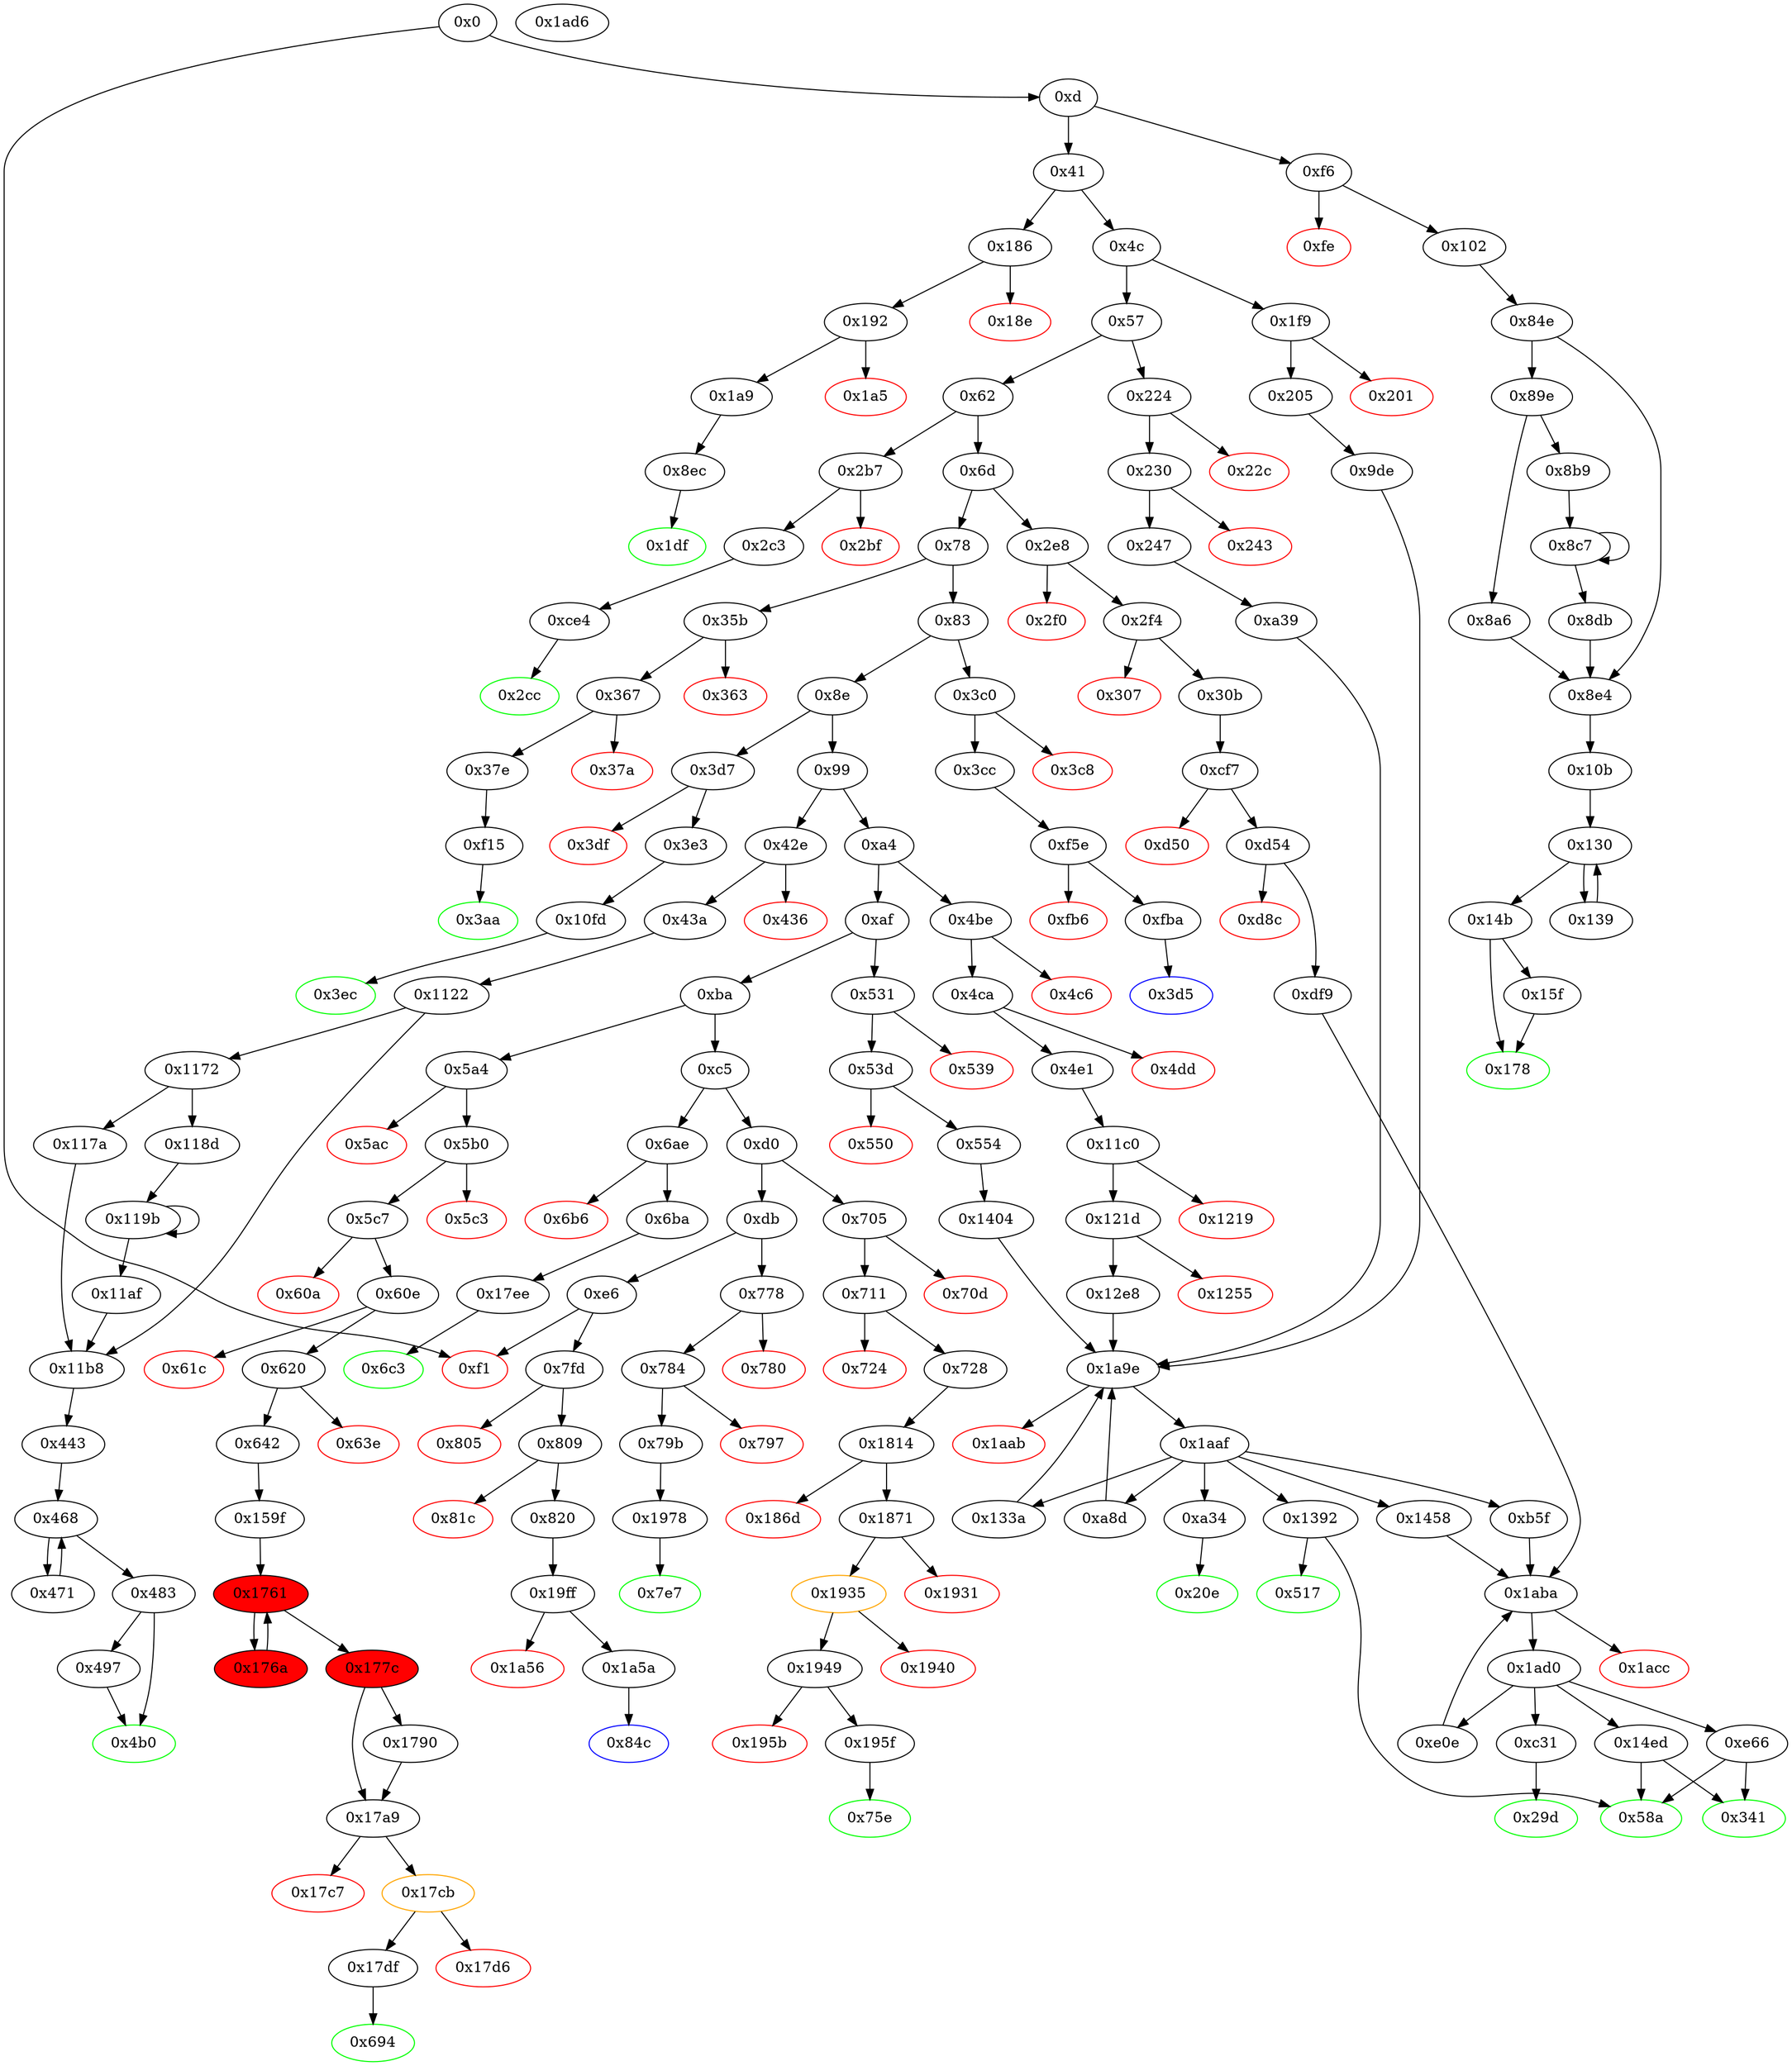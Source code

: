digraph "" {
"0x79b" [fillcolor=white, id="0x79b", style=filled, tooltip="Block 0x79b\n[0x79b:0x7e6]\n---\nPredecessors: [0x784]\nSuccessors: [0x1978]\n---\n0x79b JUMPDEST\n0x79c DUP2\n0x79d ADD\n0x79e SWAP1\n0x79f DUP1\n0x7a0 DUP1\n0x7a1 CALLDATALOAD\n0x7a2 PUSH20 0xffffffffffffffffffffffffffffffffffffffff\n0x7b7 AND\n0x7b8 SWAP1\n0x7b9 PUSH1 0x20\n0x7bb ADD\n0x7bc SWAP1\n0x7bd SWAP3\n0x7be SWAP2\n0x7bf SWAP1\n0x7c0 DUP1\n0x7c1 CALLDATALOAD\n0x7c2 PUSH20 0xffffffffffffffffffffffffffffffffffffffff\n0x7d7 AND\n0x7d8 SWAP1\n0x7d9 PUSH1 0x20\n0x7db ADD\n0x7dc SWAP1\n0x7dd SWAP3\n0x7de SWAP2\n0x7df SWAP1\n0x7e0 POP\n0x7e1 POP\n0x7e2 POP\n0x7e3 PUSH2 0x1978\n0x7e6 JUMP\n---\n0x79b: JUMPDEST \n0x79d: V560 = ADD 0x4 V554\n0x7a1: V561 = CALLDATALOAD 0x4\n0x7a2: V562 = 0xffffffffffffffffffffffffffffffffffffffff\n0x7b7: V563 = AND 0xffffffffffffffffffffffffffffffffffffffff V561\n0x7b9: V564 = 0x20\n0x7bb: V565 = ADD 0x20 0x4\n0x7c1: V566 = CALLDATALOAD 0x24\n0x7c2: V567 = 0xffffffffffffffffffffffffffffffffffffffff\n0x7d7: V568 = AND 0xffffffffffffffffffffffffffffffffffffffff V566\n0x7d9: V569 = 0x20\n0x7db: V570 = ADD 0x20 0x24\n0x7e3: V571 = 0x1978\n0x7e6: JUMP 0x1978\n---\nEntry stack: [V11, 0x7e7, 0x4, V554]\nStack pops: 2\nStack additions: [V563, V568]\nExit stack: [V11, 0x7e7, V563, V568]\n\nDef sites:\nV11: {0xd.0x35}\n0x7e7: {0x784.0x786}\n0x4: {0x784.0x789}\nV554: {0x784.0x78d}\n"];
"0x84e" [fillcolor=white, id="0x84e", style=filled, tooltip="Block 0x84e\n[0x84e:0x89d]\n---\nPredecessors: [0x102]\nSuccessors: [0x89e, 0x8e4]\n---\n0x84e JUMPDEST\n0x84f PUSH1 0x3\n0x851 DUP1\n0x852 SLOAD\n0x853 PUSH1 0x1\n0x855 DUP2\n0x856 PUSH1 0x1\n0x858 AND\n0x859 ISZERO\n0x85a PUSH2 0x100\n0x85d MUL\n0x85e SUB\n0x85f AND\n0x860 PUSH1 0x2\n0x862 SWAP1\n0x863 DIV\n0x864 DUP1\n0x865 PUSH1 0x1f\n0x867 ADD\n0x868 PUSH1 0x20\n0x86a DUP1\n0x86b SWAP2\n0x86c DIV\n0x86d MUL\n0x86e PUSH1 0x20\n0x870 ADD\n0x871 PUSH1 0x40\n0x873 MLOAD\n0x874 SWAP1\n0x875 DUP2\n0x876 ADD\n0x877 PUSH1 0x40\n0x879 MSTORE\n0x87a DUP1\n0x87b SWAP3\n0x87c SWAP2\n0x87d SWAP1\n0x87e DUP2\n0x87f DUP2\n0x880 MSTORE\n0x881 PUSH1 0x20\n0x883 ADD\n0x884 DUP3\n0x885 DUP1\n0x886 SLOAD\n0x887 PUSH1 0x1\n0x889 DUP2\n0x88a PUSH1 0x1\n0x88c AND\n0x88d ISZERO\n0x88e PUSH2 0x100\n0x891 MUL\n0x892 SUB\n0x893 AND\n0x894 PUSH1 0x2\n0x896 SWAP1\n0x897 DIV\n0x898 DUP1\n0x899 ISZERO\n0x89a PUSH2 0x8e4\n0x89d JUMPI\n---\n0x84e: JUMPDEST \n0x84f: V599 = 0x3\n0x852: V600 = S[0x3]\n0x853: V601 = 0x1\n0x856: V602 = 0x1\n0x858: V603 = AND 0x1 V600\n0x859: V604 = ISZERO V603\n0x85a: V605 = 0x100\n0x85d: V606 = MUL 0x100 V604\n0x85e: V607 = SUB V606 0x1\n0x85f: V608 = AND V607 V600\n0x860: V609 = 0x2\n0x863: V610 = DIV V608 0x2\n0x865: V611 = 0x1f\n0x867: V612 = ADD 0x1f V610\n0x868: V613 = 0x20\n0x86c: V614 = DIV V612 0x20\n0x86d: V615 = MUL V614 0x20\n0x86e: V616 = 0x20\n0x870: V617 = ADD 0x20 V615\n0x871: V618 = 0x40\n0x873: V619 = M[0x40]\n0x876: V620 = ADD V619 V617\n0x877: V621 = 0x40\n0x879: M[0x40] = V620\n0x880: M[V619] = V610\n0x881: V622 = 0x20\n0x883: V623 = ADD 0x20 V619\n0x886: V624 = S[0x3]\n0x887: V625 = 0x1\n0x88a: V626 = 0x1\n0x88c: V627 = AND 0x1 V624\n0x88d: V628 = ISZERO V627\n0x88e: V629 = 0x100\n0x891: V630 = MUL 0x100 V628\n0x892: V631 = SUB V630 0x1\n0x893: V632 = AND V631 V624\n0x894: V633 = 0x2\n0x897: V634 = DIV V632 0x2\n0x899: V635 = ISZERO V634\n0x89a: V636 = 0x8e4\n0x89d: JUMPI 0x8e4 V635\n---\nEntry stack: [V11, 0x10b]\nStack pops: 0\nStack additions: [V619, 0x3, V610, V623, 0x3, V634]\nExit stack: [V11, 0x10b, V619, 0x3, V610, V623, 0x3, V634]\n\nDef sites:\nV11: {0xd.0x35}\n0x10b: {0x102.0x104}\n"];
"0x1aaf" [fillcolor=white, id="0x1aaf", style=filled, tooltip="Block 0x1aaf\n[0x1aaf:0x1ab9]\n---\nPredecessors: [0x1a9e]\nSuccessors: [0xa34, 0xa8d, 0xb5f, 0x133a, 0x1392, 0x1458]\n---\n0x1aaf JUMPDEST\n0x1ab0 DUP2\n0x1ab1 DUP4\n0x1ab2 SUB\n0x1ab3 SWAP1\n0x1ab4 POP\n0x1ab5 SWAP3\n0x1ab6 SWAP2\n0x1ab7 POP\n0x1ab8 POP\n0x1ab9 JUMP\n---\n0x1aaf: JUMPDEST \n0x1ab2: V1549 = SUB S2 S1\n0x1ab9: JUMP {0xa34, 0xa8d, 0xb5f, 0x133a, 0x1392, 0x1458}\n---\nEntry stack: [V11, S8, S7, S6, S5, 0x0, {0xa34, 0xa8d, 0xb5f, 0x133a, 0x1392, 0x1458}, S2, S1, 0x0]\nStack pops: 4\nStack additions: [V1549]\nExit stack: [V11, S8, S7, S6, S5, 0x0, V1549]\n\nDef sites:\nV11: {0xd.0x35}\nS8: {0x230.0x232, 0xd.0x35}\nS7: {0x4ca.0x4cc, 0x53d.0x53f, 0x247.0x263}\nS6: {0x4e1.0x4fd, 0xd.0x35, 0x554.0x570, 0x247.0x283}\nS5: {0x4e1.0x507, 0x205.0x207, 0x554.0x57a, 0x247.0x28d}\n0x0: {0xa39.0xa3a, 0x11c0.0x11c1, 0x1404.0x1405, 0x9de.0x9df}\n{0xa34, 0xa8d, 0xb5f, 0x133a, 0x1392, 0x1458}: {0xa39.0xa3c, 0x12e8.0x12e9, 0x133a.0x137e, 0xa8d.0xad1, 0x9de.0x9e1, 0x1404.0x1407}\nS2: {0xa39.0xa7f, 0x12e8.0x132c, 0x133a.0x1384, 0xa8d.0xb51, 0x9de.0xa26, 0x1404.0x144a}\nS1: {0x4e1.0x507, 0x205.0x207, 0x554.0x57a, 0x247.0x28d, 0x9de.0xa23}\n0x0: {0x1a9e.0x1a9f}\n"];
"0x4c" [fillcolor=white, id="0x4c", style=filled, tooltip="Block 0x4c\n[0x4c:0x56]\n---\nPredecessors: [0x41]\nSuccessors: [0x57, 0x1f9]\n---\n0x4c DUP1\n0x4d PUSH4 0x18160ddd\n0x52 EQ\n0x53 PUSH2 0x1f9\n0x56 JUMPI\n---\n0x4d: V18 = 0x18160ddd\n0x52: V19 = EQ 0x18160ddd V11\n0x53: V20 = 0x1f9\n0x56: JUMPI 0x1f9 V19\n---\nEntry stack: [V11]\nStack pops: 1\nStack additions: [S0]\nExit stack: [V11]\n\nDef sites:\nV11: {0xd.0x35}\n"];
"0x9de" [fillcolor=white, id="0x9de", style=filled, tooltip="Block 0x9de\n[0x9de:0xa33]\n---\nPredecessors: [0x205]\nSuccessors: [0x1a9e]\n---\n0x9de JUMPDEST\n0x9df PUSH1 0x0\n0x9e1 PUSH2 0xa34\n0x9e4 PUSH1 0x6\n0x9e6 PUSH1 0x0\n0x9e8 DUP1\n0x9e9 PUSH20 0xffffffffffffffffffffffffffffffffffffffff\n0x9fe AND\n0x9ff PUSH20 0xffffffffffffffffffffffffffffffffffffffff\n0xa14 AND\n0xa15 DUP2\n0xa16 MSTORE\n0xa17 PUSH1 0x20\n0xa19 ADD\n0xa1a SWAP1\n0xa1b DUP2\n0xa1c MSTORE\n0xa1d PUSH1 0x20\n0xa1f ADD\n0xa20 PUSH1 0x0\n0xa22 SHA3\n0xa23 SLOAD\n0xa24 PUSH1 0x5\n0xa26 SLOAD\n0xa27 PUSH2 0x1a9e\n0xa2a SWAP1\n0xa2b SWAP2\n0xa2c SWAP1\n0xa2d PUSH4 0xffffffff\n0xa32 AND\n0xa33 JUMP\n---\n0x9de: JUMPDEST \n0x9df: V702 = 0x0\n0x9e1: V703 = 0xa34\n0x9e4: V704 = 0x6\n0x9e6: V705 = 0x0\n0x9e9: V706 = 0xffffffffffffffffffffffffffffffffffffffff\n0x9fe: V707 = AND 0xffffffffffffffffffffffffffffffffffffffff 0x0\n0x9ff: V708 = 0xffffffffffffffffffffffffffffffffffffffff\n0xa14: V709 = AND 0xffffffffffffffffffffffffffffffffffffffff 0x0\n0xa16: M[0x0] = 0x0\n0xa17: V710 = 0x20\n0xa19: V711 = ADD 0x20 0x0\n0xa1c: M[0x20] = 0x6\n0xa1d: V712 = 0x20\n0xa1f: V713 = ADD 0x20 0x20\n0xa20: V714 = 0x0\n0xa22: V715 = SHA3 0x0 0x40\n0xa23: V716 = S[V715]\n0xa24: V717 = 0x5\n0xa26: V718 = S[0x5]\n0xa27: V719 = 0x1a9e\n0xa2d: V720 = 0xffffffff\n0xa32: V721 = AND 0xffffffff 0x1a9e\n0xa33: JUMP 0x1a9e\n---\nEntry stack: [V11, 0x20e]\nStack pops: 0\nStack additions: [0x0, 0xa34, V718, V716]\nExit stack: [V11, 0x20e, 0x0, 0xa34, V718, V716]\n\nDef sites:\nV11: {0xd.0x35}\n0x20e: {0x205.0x207}\n"];
"0x805" [color=red, fillcolor=white, id="0x805", style=filled, tooltip="Block 0x805\n[0x805:0x808]\n---\nPredecessors: [0x7fd]\nSuccessors: []\n---\n0x805 PUSH1 0x0\n0x807 DUP1\n0x808 REVERT\n---\n0x805: V582 = 0x0\n0x808: REVERT 0x0 0x0\n---\nEntry stack: [V11, V579]\nStack pops: 0\nStack additions: []\nExit stack: [V11, V579]\n\nDef sites:\nV11: {0xd.0x35}\nV579: {0x7fd.0x7fe}\n"];
"0x178" [color=green, fillcolor=white, id="0x178", style=filled, tooltip="Block 0x178\n[0x178:0x185]\n---\nPredecessors: [0x14b, 0x15f]\nSuccessors: []\n---\n0x178 JUMPDEST\n0x179 POP\n0x17a SWAP3\n0x17b POP\n0x17c POP\n0x17d POP\n0x17e PUSH1 0x40\n0x180 MLOAD\n0x181 DUP1\n0x182 SWAP2\n0x183 SUB\n0x184 SWAP1\n0x185 RETURN\n---\n0x178: JUMPDEST \n0x17e: V108 = 0x40\n0x180: V109 = M[0x40]\n0x183: V110 = SUB S1 V109\n0x185: RETURN V109 V110\n---\nEntry stack: [V11, 0x10b, V619, V71, V71, S1, V93]\nStack pops: 5\nStack additions: []\nExit stack: [V11, 0x10b]\n\nDef sites:\nV11: {0xd.0x35}\n0x10b: {0x102.0x104}\nV619: {0x84e.0x873}\nV71: {0x10b.0x10e}\nV71: {0x10b.0x10e}\nS1: {0x14b.0x154, 0x15f.0x175}\nV93: {0x14b.0x158}\n"];
"0x5a4" [fillcolor=white, id="0x5a4", style=filled, tooltip="Block 0x5a4\n[0x5a4:0x5ab]\n---\nPredecessors: [0xba]\nSuccessors: [0x5ac, 0x5b0]\n---\n0x5a4 JUMPDEST\n0x5a5 CALLVALUE\n0x5a6 DUP1\n0x5a7 ISZERO\n0x5a8 PUSH2 0x5b0\n0x5ab JUMPI\n---\n0x5a4: JUMPDEST \n0x5a5: V413 = CALLVALUE\n0x5a7: V414 = ISZERO V413\n0x5a8: V415 = 0x5b0\n0x5ab: JUMPI 0x5b0 V414\n---\nEntry stack: [V11]\nStack pops: 0\nStack additions: [V413]\nExit stack: [V11, V413]\n\nDef sites:\nV11: {0xd.0x35}\n"];
"0x1f9" [fillcolor=white, id="0x1f9", style=filled, tooltip="Block 0x1f9\n[0x1f9:0x200]\n---\nPredecessors: [0x4c]\nSuccessors: [0x201, 0x205]\n---\n0x1f9 JUMPDEST\n0x1fa CALLVALUE\n0x1fb DUP1\n0x1fc ISZERO\n0x1fd PUSH2 0x205\n0x200 JUMPI\n---\n0x1f9: JUMPDEST \n0x1fa: V145 = CALLVALUE\n0x1fc: V146 = ISZERO V145\n0x1fd: V147 = 0x205\n0x200: JUMPI 0x205 V146\n---\nEntry stack: [V11]\nStack pops: 0\nStack additions: [V145]\nExit stack: [V11, V145]\n\nDef sites:\nV11: {0xd.0x35}\n"];
"0x75e" [color=green, fillcolor=white, id="0x75e", style=filled, tooltip="Block 0x75e\n[0x75e:0x777]\n---\nPredecessors: [0x195f]\nSuccessors: []\n---\n0x75e JUMPDEST\n0x75f PUSH1 0x40\n0x761 MLOAD\n0x762 DUP1\n0x763 DUP3\n0x764 ISZERO\n0x765 ISZERO\n0x766 ISZERO\n0x767 ISZERO\n0x768 DUP2\n0x769 MSTORE\n0x76a PUSH1 0x20\n0x76c ADD\n0x76d SWAP2\n0x76e POP\n0x76f POP\n0x770 PUSH1 0x40\n0x772 MLOAD\n0x773 DUP1\n0x774 SWAP2\n0x775 SUB\n0x776 SWAP1\n0x777 RETURN\n---\n0x75e: JUMPDEST \n0x75f: V536 = 0x40\n0x761: V537 = M[0x40]\n0x764: V538 = ISZERO V1484\n0x765: V539 = ISZERO V538\n0x766: V540 = ISZERO V539\n0x767: V541 = ISZERO V540\n0x769: M[V537] = V541\n0x76a: V542 = 0x20\n0x76c: V543 = ADD 0x20 V537\n0x770: V544 = 0x40\n0x772: V545 = M[0x40]\n0x775: V546 = SUB V543 V545\n0x777: RETURN V545 V546\n---\nEntry stack: [V11, V1484]\nStack pops: 1\nStack additions: []\nExit stack: [V11]\n\nDef sites:\nV11: {0xd.0x35}\nV1484: {0x195f.0x1965}\n"];
"0x4e1" [fillcolor=white, id="0x4e1", style=filled, tooltip="Block 0x4e1\n[0x4e1:0x516]\n---\nPredecessors: [0x4ca]\nSuccessors: [0x11c0]\n---\n0x4e1 JUMPDEST\n0x4e2 DUP2\n0x4e3 ADD\n0x4e4 SWAP1\n0x4e5 DUP1\n0x4e6 DUP1\n0x4e7 CALLDATALOAD\n0x4e8 PUSH20 0xffffffffffffffffffffffffffffffffffffffff\n0x4fd AND\n0x4fe SWAP1\n0x4ff PUSH1 0x20\n0x501 ADD\n0x502 SWAP1\n0x503 SWAP3\n0x504 SWAP2\n0x505 SWAP1\n0x506 DUP1\n0x507 CALLDATALOAD\n0x508 SWAP1\n0x509 PUSH1 0x20\n0x50b ADD\n0x50c SWAP1\n0x50d SWAP3\n0x50e SWAP2\n0x50f SWAP1\n0x510 POP\n0x511 POP\n0x512 POP\n0x513 PUSH2 0x11c0\n0x516 JUMP\n---\n0x4e1: JUMPDEST \n0x4e3: V358 = ADD 0x4 V352\n0x4e7: V359 = CALLDATALOAD 0x4\n0x4e8: V360 = 0xffffffffffffffffffffffffffffffffffffffff\n0x4fd: V361 = AND 0xffffffffffffffffffffffffffffffffffffffff V359\n0x4ff: V362 = 0x20\n0x501: V363 = ADD 0x20 0x4\n0x507: V364 = CALLDATALOAD 0x24\n0x509: V365 = 0x20\n0x50b: V366 = ADD 0x20 0x24\n0x513: V367 = 0x11c0\n0x516: JUMP 0x11c0\n---\nEntry stack: [V11, 0x517, 0x4, V352]\nStack pops: 2\nStack additions: [V361, V364]\nExit stack: [V11, 0x517, V361, V364]\n\nDef sites:\nV11: {0xd.0x35}\n0x517: {0x4ca.0x4cc}\n0x4: {0x4ca.0x4cf}\nV352: {0x4ca.0x4d3}\n"];
"0x1a9e" [fillcolor=white, id="0x1a9e", style=filled, tooltip="Block 0x1a9e\n[0x1a9e:0x1aaa]\n---\nPredecessors: [0x9de, 0xa39, 0xa8d, 0x12e8, 0x133a, 0x1404]\nSuccessors: [0x1aab, 0x1aaf]\n---\n0x1a9e JUMPDEST\n0x1a9f PUSH1 0x0\n0x1aa1 DUP3\n0x1aa2 DUP3\n0x1aa3 GT\n0x1aa4 ISZERO\n0x1aa5 ISZERO\n0x1aa6 ISZERO\n0x1aa7 PUSH2 0x1aaf\n0x1aaa JUMPI\n---\n0x1a9e: JUMPDEST \n0x1a9f: V1542 = 0x0\n0x1aa3: V1543 = GT S0 S1\n0x1aa4: V1544 = ISZERO V1543\n0x1aa5: V1545 = ISZERO V1544\n0x1aa6: V1546 = ISZERO V1545\n0x1aa7: V1547 = 0x1aaf\n0x1aaa: JUMPI 0x1aaf V1546\n---\nEntry stack: [V11, S7, S6, S5, S4, 0x0, {0xa34, 0xa8d, 0xb5f, 0x133a, 0x1392, 0x1458}, S1, S0]\nStack pops: 2\nStack additions: [S1, S0, 0x0]\nExit stack: [V11, S7, S6, S5, S4, 0x0, {0xa34, 0xa8d, 0xb5f, 0x133a, 0x1392, 0x1458}, S1, S0, 0x0]\n\nDef sites:\nV11: {0xd.0x35}\nS7: {0x230.0x232, 0xd.0x35}\nS6: {0x4ca.0x4cc, 0x53d.0x53f, 0x247.0x263}\nS5: {0x4e1.0x4fd, 0xd.0x35, 0x554.0x570, 0x247.0x283}\nS4: {0x4e1.0x507, 0x205.0x207, 0x554.0x57a, 0x247.0x28d}\n0x0: {0xa39.0xa3a, 0x11c0.0x11c1, 0x1404.0x1405, 0x9de.0x9df}\n{0xa34, 0xa8d, 0xb5f, 0x133a, 0x1392, 0x1458}: {0xa39.0xa3c, 0x12e8.0x12e9, 0x133a.0x137e, 0xa8d.0xad1, 0x9de.0x9e1, 0x1404.0x1407}\nS1: {0xa39.0xa7f, 0x12e8.0x132c, 0x133a.0x1384, 0xa8d.0xb51, 0x9de.0xa26, 0x1404.0x144a}\nS0: {0x4e1.0x507, 0x205.0x207, 0x554.0x57a, 0x247.0x28d, 0x9de.0xa23}\n"];
"0x3d7" [fillcolor=white, id="0x3d7", style=filled, tooltip="Block 0x3d7\n[0x3d7:0x3de]\n---\nPredecessors: [0x8e]\nSuccessors: [0x3df, 0x3e3]\n---\n0x3d7 JUMPDEST\n0x3d8 CALLVALUE\n0x3d9 DUP1\n0x3da ISZERO\n0x3db PUSH2 0x3e3\n0x3de JUMPI\n---\n0x3d7: JUMPDEST \n0x3d8: V281 = CALLVALUE\n0x3da: V282 = ISZERO V281\n0x3db: V283 = 0x3e3\n0x3de: JUMPI 0x3e3 V282\n---\nEntry stack: [V11]\nStack pops: 0\nStack additions: [V281]\nExit stack: [V11, V281]\n\nDef sites:\nV11: {0xd.0x35}\n"];
"0x78" [fillcolor=white, id="0x78", style=filled, tooltip="Block 0x78\n[0x78:0x82]\n---\nPredecessors: [0x6d]\nSuccessors: [0x83, 0x35b]\n---\n0x78 DUP1\n0x79 PUSH4 0x70a08231\n0x7e EQ\n0x7f PUSH2 0x35b\n0x82 JUMPI\n---\n0x79: V30 = 0x70a08231\n0x7e: V31 = EQ 0x70a08231 V11\n0x7f: V32 = 0x35b\n0x82: JUMPI 0x35b V31\n---\nEntry stack: [V11]\nStack pops: 1\nStack additions: [S0]\nExit stack: [V11]\n\nDef sites:\nV11: {0xd.0x35}\n"];
"0x81c" [color=red, fillcolor=white, id="0x81c", style=filled, tooltip="Block 0x81c\n[0x81c:0x81f]\n---\nPredecessors: [0x809]\nSuccessors: []\n---\n0x81c PUSH1 0x0\n0x81e DUP1\n0x81f REVERT\n---\n0x81c: V591 = 0x0\n0x81f: REVERT 0x0 0x0\n---\nEntry stack: [V11, 0x84c, 0x4, V586]\nStack pops: 0\nStack additions: []\nExit stack: [V11, 0x84c, 0x4, V586]\n\nDef sites:\nV11: {0xd.0x35}\n0x84c: {0x809.0x80b}\n0x4: {0x809.0x80e}\nV586: {0x809.0x812}\n"];
"0x99" [fillcolor=white, id="0x99", style=filled, tooltip="Block 0x99\n[0x99:0xa3]\n---\nPredecessors: [0x8e]\nSuccessors: [0xa4, 0x42e]\n---\n0x99 DUP1\n0x9a PUSH4 0x95d89b41\n0x9f EQ\n0xa0 PUSH2 0x42e\n0xa3 JUMPI\n---\n0x9a: V39 = 0x95d89b41\n0x9f: V40 = EQ 0x95d89b41 V11\n0xa0: V41 = 0x42e\n0xa3: JUMPI 0x42e V40\n---\nEntry stack: [V11]\nStack pops: 1\nStack additions: [S0]\nExit stack: [V11]\n\nDef sites:\nV11: {0xd.0x35}\n"];
"0x10fd" [fillcolor=white, id="0x10fd", style=filled, tooltip="Block 0x10fd\n[0x10fd:0x1121]\n---\nPredecessors: [0x3e3]\nSuccessors: [0x3ec]\n---\n0x10fd JUMPDEST\n0x10fe PUSH1 0x0\n0x1100 DUP1\n0x1101 SWAP1\n0x1102 SLOAD\n0x1103 SWAP1\n0x1104 PUSH2 0x100\n0x1107 EXP\n0x1108 SWAP1\n0x1109 DIV\n0x110a PUSH20 0xffffffffffffffffffffffffffffffffffffffff\n0x111f AND\n0x1120 DUP2\n0x1121 JUMP\n---\n0x10fd: JUMPDEST \n0x10fe: V1040 = 0x0\n0x1102: V1041 = S[0x0]\n0x1104: V1042 = 0x100\n0x1107: V1043 = EXP 0x100 0x0\n0x1109: V1044 = DIV V1041 0x1\n0x110a: V1045 = 0xffffffffffffffffffffffffffffffffffffffff\n0x111f: V1046 = AND 0xffffffffffffffffffffffffffffffffffffffff V1044\n0x1121: JUMP 0x3ec\n---\nEntry stack: [V11, 0x3ec]\nStack pops: 1\nStack additions: [S0, V1046]\nExit stack: [V11, 0x3ec, V1046]\n\nDef sites:\nV11: {0xd.0x35}\n0x3ec: {0x3e3.0x3e5}\n"];
"0x63e" [color=red, fillcolor=white, id="0x63e", style=filled, tooltip="Block 0x63e\n[0x63e:0x641]\n---\nPredecessors: [0x620]\nSuccessors: []\n---\n0x63e PUSH1 0x0\n0x640 DUP1\n0x641 REVERT\n---\n0x63e: V462 = 0x0\n0x641: REVERT 0x0 0x0\n---\nEntry stack: [V11, 0x694, V429, V432, V426, 0x4, V452, V450, 0x64]\nStack pops: 0\nStack additions: []\nExit stack: [V11, 0x694, V429, V432, V426, 0x4, V452, V450, 0x64]\n\nDef sites:\nV11: {0xd.0x35}\n0x694: {0x5b0.0x5b2}\nV429: {0x5c7.0x5e3}\nV432: {0x5c7.0x5ed}\nV426: {0x5c7.0x5c9}\n0x4: {0x5b0.0x5b5}\nV452: {0x620.0x626}\nV450: {0x620.0x622}\n0x64: {0x5c7.0x5fb}\n"];
"0xfba" [fillcolor=white, id="0xfba", style=filled, tooltip="Block 0xfba\n[0xfba:0x10fc]\n---\nPredecessors: [0xf5e]\nSuccessors: [0x3d5]\n---\n0xfba JUMPDEST\n0xfbb PUSH1 0x1\n0xfbd PUSH1 0x0\n0xfbf SWAP1\n0xfc0 SLOAD\n0xfc1 SWAP1\n0xfc2 PUSH2 0x100\n0xfc5 EXP\n0xfc6 SWAP1\n0xfc7 DIV\n0xfc8 PUSH20 0xffffffffffffffffffffffffffffffffffffffff\n0xfdd AND\n0xfde PUSH20 0xffffffffffffffffffffffffffffffffffffffff\n0xff3 AND\n0xff4 PUSH1 0x0\n0xff6 DUP1\n0xff7 SWAP1\n0xff8 SLOAD\n0xff9 SWAP1\n0xffa PUSH2 0x100\n0xffd EXP\n0xffe SWAP1\n0xfff DIV\n0x1000 PUSH20 0xffffffffffffffffffffffffffffffffffffffff\n0x1015 AND\n0x1016 PUSH20 0xffffffffffffffffffffffffffffffffffffffff\n0x102b AND\n0x102c PUSH32 0x8be0079c531659141344cd1fd0a4f28419497f9722a3daafe3b4186f6b6457e0\n0x104d PUSH1 0x40\n0x104f MLOAD\n0x1050 PUSH1 0x40\n0x1052 MLOAD\n0x1053 DUP1\n0x1054 SWAP2\n0x1055 SUB\n0x1056 SWAP1\n0x1057 LOG3\n0x1058 PUSH1 0x1\n0x105a PUSH1 0x0\n0x105c SWAP1\n0x105d SLOAD\n0x105e SWAP1\n0x105f PUSH2 0x100\n0x1062 EXP\n0x1063 SWAP1\n0x1064 DIV\n0x1065 PUSH20 0xffffffffffffffffffffffffffffffffffffffff\n0x107a AND\n0x107b PUSH1 0x0\n0x107d DUP1\n0x107e PUSH2 0x100\n0x1081 EXP\n0x1082 DUP2\n0x1083 SLOAD\n0x1084 DUP2\n0x1085 PUSH20 0xffffffffffffffffffffffffffffffffffffffff\n0x109a MUL\n0x109b NOT\n0x109c AND\n0x109d SWAP1\n0x109e DUP4\n0x109f PUSH20 0xffffffffffffffffffffffffffffffffffffffff\n0x10b4 AND\n0x10b5 MUL\n0x10b6 OR\n0x10b7 SWAP1\n0x10b8 SSTORE\n0x10b9 POP\n0x10ba PUSH1 0x0\n0x10bc PUSH1 0x1\n0x10be PUSH1 0x0\n0x10c0 PUSH2 0x100\n0x10c3 EXP\n0x10c4 DUP2\n0x10c5 SLOAD\n0x10c6 DUP2\n0x10c7 PUSH20 0xffffffffffffffffffffffffffffffffffffffff\n0x10dc MUL\n0x10dd NOT\n0x10de AND\n0x10df SWAP1\n0x10e0 DUP4\n0x10e1 PUSH20 0xffffffffffffffffffffffffffffffffffffffff\n0x10f6 AND\n0x10f7 MUL\n0x10f8 OR\n0x10f9 SWAP1\n0x10fa SSTORE\n0x10fb POP\n0x10fc JUMP\n---\n0xfba: JUMPDEST \n0xfbb: V981 = 0x1\n0xfbd: V982 = 0x0\n0xfc0: V983 = S[0x1]\n0xfc2: V984 = 0x100\n0xfc5: V985 = EXP 0x100 0x0\n0xfc7: V986 = DIV V983 0x1\n0xfc8: V987 = 0xffffffffffffffffffffffffffffffffffffffff\n0xfdd: V988 = AND 0xffffffffffffffffffffffffffffffffffffffff V986\n0xfde: V989 = 0xffffffffffffffffffffffffffffffffffffffff\n0xff3: V990 = AND 0xffffffffffffffffffffffffffffffffffffffff V988\n0xff4: V991 = 0x0\n0xff8: V992 = S[0x0]\n0xffa: V993 = 0x100\n0xffd: V994 = EXP 0x100 0x0\n0xfff: V995 = DIV V992 0x1\n0x1000: V996 = 0xffffffffffffffffffffffffffffffffffffffff\n0x1015: V997 = AND 0xffffffffffffffffffffffffffffffffffffffff V995\n0x1016: V998 = 0xffffffffffffffffffffffffffffffffffffffff\n0x102b: V999 = AND 0xffffffffffffffffffffffffffffffffffffffff V997\n0x102c: V1000 = 0x8be0079c531659141344cd1fd0a4f28419497f9722a3daafe3b4186f6b6457e0\n0x104d: V1001 = 0x40\n0x104f: V1002 = M[0x40]\n0x1050: V1003 = 0x40\n0x1052: V1004 = M[0x40]\n0x1055: V1005 = SUB V1002 V1004\n0x1057: LOG V1004 V1005 0x8be0079c531659141344cd1fd0a4f28419497f9722a3daafe3b4186f6b6457e0 V999 V990\n0x1058: V1006 = 0x1\n0x105a: V1007 = 0x0\n0x105d: V1008 = S[0x1]\n0x105f: V1009 = 0x100\n0x1062: V1010 = EXP 0x100 0x0\n0x1064: V1011 = DIV V1008 0x1\n0x1065: V1012 = 0xffffffffffffffffffffffffffffffffffffffff\n0x107a: V1013 = AND 0xffffffffffffffffffffffffffffffffffffffff V1011\n0x107b: V1014 = 0x0\n0x107e: V1015 = 0x100\n0x1081: V1016 = EXP 0x100 0x0\n0x1083: V1017 = S[0x0]\n0x1085: V1018 = 0xffffffffffffffffffffffffffffffffffffffff\n0x109a: V1019 = MUL 0xffffffffffffffffffffffffffffffffffffffff 0x1\n0x109b: V1020 = NOT 0xffffffffffffffffffffffffffffffffffffffff\n0x109c: V1021 = AND 0xffffffffffffffffffffffff0000000000000000000000000000000000000000 V1017\n0x109f: V1022 = 0xffffffffffffffffffffffffffffffffffffffff\n0x10b4: V1023 = AND 0xffffffffffffffffffffffffffffffffffffffff V1013\n0x10b5: V1024 = MUL V1023 0x1\n0x10b6: V1025 = OR V1024 V1021\n0x10b8: S[0x0] = V1025\n0x10ba: V1026 = 0x0\n0x10bc: V1027 = 0x1\n0x10be: V1028 = 0x0\n0x10c0: V1029 = 0x100\n0x10c3: V1030 = EXP 0x100 0x0\n0x10c5: V1031 = S[0x1]\n0x10c7: V1032 = 0xffffffffffffffffffffffffffffffffffffffff\n0x10dc: V1033 = MUL 0xffffffffffffffffffffffffffffffffffffffff 0x1\n0x10dd: V1034 = NOT 0xffffffffffffffffffffffffffffffffffffffff\n0x10de: V1035 = AND 0xffffffffffffffffffffffff0000000000000000000000000000000000000000 V1031\n0x10e1: V1036 = 0xffffffffffffffffffffffffffffffffffffffff\n0x10f6: V1037 = AND 0xffffffffffffffffffffffffffffffffffffffff 0x0\n0x10f7: V1038 = MUL 0x0 0x1\n0x10f8: V1039 = OR 0x0 V1035\n0x10fa: S[0x1] = V1039\n0x10fc: JUMP 0x3d5\n---\nEntry stack: [V11, 0x3d5]\nStack pops: 1\nStack additions: []\nExit stack: [V11]\n\nDef sites:\nV11: {0xd.0x35}\n0x3d5: {0x3cc.0x3ce}\n"];
"0x4c6" [color=red, fillcolor=white, id="0x4c6", style=filled, tooltip="Block 0x4c6\n[0x4c6:0x4c9]\n---\nPredecessors: [0x4be]\nSuccessors: []\n---\n0x4c6 PUSH1 0x0\n0x4c8 DUP1\n0x4c9 REVERT\n---\n0x4c6: V348 = 0x0\n0x4c9: REVERT 0x0 0x0\n---\nEntry stack: [V11, V345]\nStack pops: 0\nStack additions: []\nExit stack: [V11, V345]\n\nDef sites:\nV11: {0xd.0x35}\nV345: {0x4be.0x4bf}\n"];
"0x1a56" [color=red, fillcolor=white, id="0x1a56", style=filled, tooltip="Block 0x1a56\n[0x1a56:0x1a59]\n---\nPredecessors: [0x19ff]\nSuccessors: []\n---\n0x1a56 PUSH1 0x0\n0x1a58 DUP1\n0x1a59 REVERT\n---\n0x1a56: V1528 = 0x0\n0x1a59: REVERT 0x0 0x0\n---\nEntry stack: [V11, 0x84c, V595]\nStack pops: 0\nStack additions: []\nExit stack: [V11, 0x84c, V595]\n\nDef sites:\nV11: {0xd.0x35}\n0x84c: {0x809.0x80b}\nV595: {0x820.0x83c}\n"];
"0x8e" [fillcolor=white, id="0x8e", style=filled, tooltip="Block 0x8e\n[0x8e:0x98]\n---\nPredecessors: [0x83]\nSuccessors: [0x99, 0x3d7]\n---\n0x8e DUP1\n0x8f PUSH4 0x8da5cb5b\n0x94 EQ\n0x95 PUSH2 0x3d7\n0x98 JUMPI\n---\n0x8f: V36 = 0x8da5cb5b\n0x94: V37 = EQ 0x8da5cb5b V11\n0x95: V38 = 0x3d7\n0x98: JUMPI 0x3d7 V37\n---\nEntry stack: [V11]\nStack pops: 1\nStack additions: [S0]\nExit stack: [V11]\n\nDef sites:\nV11: {0xd.0x35}\n"];
"0x8c7" [fillcolor=white, id="0x8c7", style=filled, tooltip="Block 0x8c7\n[0x8c7:0x8da]\n---\nPredecessors: [0x8b9, 0x8c7]\nSuccessors: [0x8c7, 0x8db]\n---\n0x8c7 JUMPDEST\n0x8c8 DUP2\n0x8c9 SLOAD\n0x8ca DUP2\n0x8cb MSTORE\n0x8cc SWAP1\n0x8cd PUSH1 0x1\n0x8cf ADD\n0x8d0 SWAP1\n0x8d1 PUSH1 0x20\n0x8d3 ADD\n0x8d4 DUP1\n0x8d5 DUP4\n0x8d6 GT\n0x8d7 PUSH2 0x8c7\n0x8da JUMPI\n---\n0x8c7: JUMPDEST \n0x8c9: V652 = S[S1]\n0x8cb: M[S0] = V652\n0x8cd: V653 = 0x1\n0x8cf: V654 = ADD 0x1 S1\n0x8d1: V655 = 0x20\n0x8d3: V656 = ADD 0x20 S0\n0x8d6: V657 = GT V647 V656\n0x8d7: V658 = 0x8c7\n0x8da: JUMPI 0x8c7 V657\n---\nEntry stack: [V11, 0x10b, V619, 0x3, V610, V647, S1, S0]\nStack pops: 3\nStack additions: [S2, V654, V656]\nExit stack: [V11, 0x10b, V619, 0x3, V610, V647, V654, V656]\n\nDef sites:\nV11: {0xd.0x35}\n0x10b: {0x102.0x104}\nV619: {0x84e.0x873}\n0x3: {0x84e.0x84f}\nV610: {0x84e.0x863}\nV647: {0x8b9.0x8bb}\nS1: {0x8b9.0x8c5, 0x8c7.0x8cf}\nS0: {0x8c7.0x8d3, 0x84e.0x883}\n"];
"0x5c3" [color=red, fillcolor=white, id="0x5c3", style=filled, tooltip="Block 0x5c3\n[0x5c3:0x5c6]\n---\nPredecessors: [0x5b0]\nSuccessors: []\n---\n0x5c3 PUSH1 0x0\n0x5c5 DUP1\n0x5c6 REVERT\n---\n0x5c3: V425 = 0x0\n0x5c6: REVERT 0x0 0x0\n---\nEntry stack: [V11, 0x694, 0x4, V420]\nStack pops: 0\nStack additions: []\nExit stack: [V11, 0x694, 0x4, V420]\n\nDef sites:\nV11: {0xd.0x35}\n0x694: {0x5b0.0x5b2}\n0x4: {0x5b0.0x5b5}\nV420: {0x5b0.0x5b9}\n"];
"0x1df" [color=green, fillcolor=white, id="0x1df", style=filled, tooltip="Block 0x1df\n[0x1df:0x1f8]\n---\nPredecessors: [0x8ec]\nSuccessors: []\n---\n0x1df JUMPDEST\n0x1e0 PUSH1 0x40\n0x1e2 MLOAD\n0x1e3 DUP1\n0x1e4 DUP3\n0x1e5 ISZERO\n0x1e6 ISZERO\n0x1e7 ISZERO\n0x1e8 ISZERO\n0x1e9 DUP2\n0x1ea MSTORE\n0x1eb PUSH1 0x20\n0x1ed ADD\n0x1ee SWAP2\n0x1ef POP\n0x1f0 POP\n0x1f1 PUSH1 0x40\n0x1f3 MLOAD\n0x1f4 DUP1\n0x1f5 SWAP2\n0x1f6 SUB\n0x1f7 SWAP1\n0x1f8 RETURN\n---\n0x1df: JUMPDEST \n0x1e0: V134 = 0x40\n0x1e2: V135 = M[0x40]\n0x1e5: V136 = ISZERO 0x1\n0x1e6: V137 = ISZERO 0x0\n0x1e7: V138 = ISZERO 0x1\n0x1e8: V139 = ISZERO 0x0\n0x1ea: M[V135] = 0x1\n0x1eb: V140 = 0x20\n0x1ed: V141 = ADD 0x20 V135\n0x1f1: V142 = 0x40\n0x1f3: V143 = M[0x40]\n0x1f6: V144 = SUB V141 V143\n0x1f8: RETURN V143 V144\n---\nEntry stack: [V11, 0x1]\nStack pops: 1\nStack additions: []\nExit stack: [V11]\n\nDef sites:\nV11: {0xd.0x35}\n0x1: {0x8ec.0x9d5}\n"];
"0x1ad0" [fillcolor=white, id="0x1ad0", style=filled, tooltip="Block 0x1ad0\n[0x1ad0:0x1ad5]\n---\nPredecessors: [0x1aba]\nSuccessors: [0xc31, 0xe0e, 0xe66, 0x14ed]\n---\n0x1ad0 JUMPDEST\n0x1ad1 SWAP3\n0x1ad2 SWAP2\n0x1ad3 POP\n0x1ad4 POP\n0x1ad5 JUMP\n---\n0x1ad0: JUMPDEST \n0x1ad5: JUMP {0xc31, 0xe0e, 0xe66, 0x14ed}\n---\nEntry stack: [V11, S8, S7, S6, S5, 0x0, {0xc31, 0xe0e, 0xe66, 0x14ed}, S2, S1, V1551]\nStack pops: 4\nStack additions: [S0]\nExit stack: [V11, S8, S7, S6, S5, 0x0, V1551]\n\nDef sites:\nV11: {0xd.0x35}\nS8: {0x230.0x232, 0xd.0x35}\nS7: {0x4ca.0x4cc, 0x53d.0x53f, 0x2f4.0x2f6, 0x247.0x263}\nS6: {0x4e1.0x4fd, 0x30b.0x327, 0xd.0x35, 0x554.0x570, 0x247.0x283}\nS5: {0x4e1.0x507, 0x30b.0x331, 0x205.0x207, 0x554.0x57a, 0x247.0x28d}\n0x0: {0xa39.0xa3a, 0x11c0.0x11c1, 0x1404.0x1405, 0xcf7.0xcf8, 0x9de.0x9df}\n{0xc31, 0xe0e, 0xe66, 0x14ed}: {0xdf9.0xdfa, 0x1458.0x149c, 0xb5f.0xbe0, 0xe0e.0xe15}\nS2: {0xdf9.0xe00, 0x1458.0x14df, 0xb5f.0xc23, 0xe0e.0xe58}\nS1: {0x4e1.0x507, 0x30b.0x331, 0x205.0x207, 0x554.0x57a, 0x247.0x28d}\nV1551: {0x1aba.0x1abf}\n"];
"0x1ad6" [fillcolor=white, id="0x1ad6", style=filled, tooltip="Block 0x1ad6\n[0x1ad6:0x1b06]\n---\nPredecessors: []\nSuccessors: []\n---\n0x1ad6 INVALID\n0x1ad7 LOG1\n0x1ad8 PUSH6 0x627a7a723058\n0x1adf SHA3\n0x1ae0 MISSING 0xac\n0x1ae1 MISSING 0xce\n0x1ae2 MISSING 0xcc\n0x1ae3 SWAP15\n0x1ae4 SWAP4\n0x1ae5 MISSING 0xc9\n0x1ae6 PUSH15 0xe14776da7f740663a8294073332a59\n0x1af6 STOP\n0x1af7 MISSING 0xb1\n0x1af8 GASLIMIT\n0x1af9 PUSH1 0xad\n0x1afb DUP13\n0x1afc MISSING 0xba\n0x1afd SWAP14\n0x1afe PUSH8 0x7b0029\n---\n0x1ad6: INVALID \n0x1ad7: LOG S0 S1 S2\n0x1ad8: V1558 = 0x627a7a723058\n0x1adf: V1559 = SHA3 0x627a7a723058 S3\n0x1ae0: MISSING 0xac\n0x1ae1: MISSING 0xce\n0x1ae2: MISSING 0xcc\n0x1ae5: MISSING 0xc9\n0x1ae6: V1560 = 0xe14776da7f740663a8294073332a59\n0x1af6: STOP \n0x1af7: MISSING 0xb1\n0x1af8: V1561 = GASLIMIT\n0x1af9: V1562 = 0xad\n0x1afc: MISSING 0xba\n0x1afe: V1563 = 0x7b0029\n---\nEntry stack: []\nStack pops: 0\nStack additions: [V1559, S4, S1, S2, S3, S15, S5, S6, S7, S8, S9, S10, S11, S12, S13, S14, S0, 0xe14776da7f740663a8294073332a59, S10, 0xad, V1561, S0, S1, S2, S3, S4, S5, S6, S7, S8, S9, S10, 0x7b0029, S14, S1, S2, S3, S4, S5, S6, S7, S8, S9, S10, S11, S12, S13, S0]\nExit stack: []\n\nDef sites:\n"];
"0x6ba" [fillcolor=white, id="0x6ba", style=filled, tooltip="Block 0x6ba\n[0x6ba:0x6c2]\n---\nPredecessors: [0x6ae]\nSuccessors: [0x17ee]\n---\n0x6ba JUMPDEST\n0x6bb POP\n0x6bc PUSH2 0x6c3\n0x6bf PUSH2 0x17ee\n0x6c2 JUMP\n---\n0x6ba: JUMPDEST \n0x6bc: V500 = 0x6c3\n0x6bf: V501 = 0x17ee\n0x6c2: JUMP 0x17ee\n---\nEntry stack: [V11, V496]\nStack pops: 1\nStack additions: [0x6c3]\nExit stack: [V11, 0x6c3]\n\nDef sites:\nV11: {0xd.0x35}\nV496: {0x6ae.0x6af}\n"];
"0xa4" [fillcolor=white, id="0xa4", style=filled, tooltip="Block 0xa4\n[0xa4:0xae]\n---\nPredecessors: [0x99]\nSuccessors: [0xaf, 0x4be]\n---\n0xa4 DUP1\n0xa5 PUSH4 0x9dc29fac\n0xaa EQ\n0xab PUSH2 0x4be\n0xae JUMPI\n---\n0xa5: V42 = 0x9dc29fac\n0xaa: V43 = EQ 0x9dc29fac V11\n0xab: V44 = 0x4be\n0xae: JUMPI 0x4be V43\n---\nEntry stack: [V11]\nStack pops: 1\nStack additions: [S0]\nExit stack: [V11]\n\nDef sites:\nV11: {0xd.0x35}\n"];
"0x2bf" [color=red, fillcolor=white, id="0x2bf", style=filled, tooltip="Block 0x2bf\n[0x2bf:0x2c2]\n---\nPredecessors: [0x2b7]\nSuccessors: []\n---\n0x2bf PUSH1 0x0\n0x2c1 DUP1\n0x2c2 REVERT\n---\n0x2bf: V200 = 0x0\n0x2c2: REVERT 0x0 0x0\n---\nEntry stack: [V11, V197]\nStack pops: 0\nStack additions: []\nExit stack: [V11, V197]\n\nDef sites:\nV11: {0xd.0x35}\nV197: {0x2b7.0x2b8}\n"];
"0x247" [fillcolor=white, id="0x247", style=filled, tooltip="Block 0x247\n[0x247:0x29c]\n---\nPredecessors: [0x230]\nSuccessors: [0xa39]\n---\n0x247 JUMPDEST\n0x248 DUP2\n0x249 ADD\n0x24a SWAP1\n0x24b DUP1\n0x24c DUP1\n0x24d CALLDATALOAD\n0x24e PUSH20 0xffffffffffffffffffffffffffffffffffffffff\n0x263 AND\n0x264 SWAP1\n0x265 PUSH1 0x20\n0x267 ADD\n0x268 SWAP1\n0x269 SWAP3\n0x26a SWAP2\n0x26b SWAP1\n0x26c DUP1\n0x26d CALLDATALOAD\n0x26e PUSH20 0xffffffffffffffffffffffffffffffffffffffff\n0x283 AND\n0x284 SWAP1\n0x285 PUSH1 0x20\n0x287 ADD\n0x288 SWAP1\n0x289 SWAP3\n0x28a SWAP2\n0x28b SWAP1\n0x28c DUP1\n0x28d CALLDATALOAD\n0x28e SWAP1\n0x28f PUSH1 0x20\n0x291 ADD\n0x292 SWAP1\n0x293 SWAP3\n0x294 SWAP2\n0x295 SWAP1\n0x296 POP\n0x297 POP\n0x298 POP\n0x299 PUSH2 0xa39\n0x29c JUMP\n---\n0x247: JUMPDEST \n0x249: V171 = ADD 0x4 V165\n0x24d: V172 = CALLDATALOAD 0x4\n0x24e: V173 = 0xffffffffffffffffffffffffffffffffffffffff\n0x263: V174 = AND 0xffffffffffffffffffffffffffffffffffffffff V172\n0x265: V175 = 0x20\n0x267: V176 = ADD 0x20 0x4\n0x26d: V177 = CALLDATALOAD 0x24\n0x26e: V178 = 0xffffffffffffffffffffffffffffffffffffffff\n0x283: V179 = AND 0xffffffffffffffffffffffffffffffffffffffff V177\n0x285: V180 = 0x20\n0x287: V181 = ADD 0x20 0x24\n0x28d: V182 = CALLDATALOAD 0x44\n0x28f: V183 = 0x20\n0x291: V184 = ADD 0x20 0x44\n0x299: V185 = 0xa39\n0x29c: JUMP 0xa39\n---\nEntry stack: [V11, 0x29d, 0x4, V165]\nStack pops: 2\nStack additions: [V174, V179, V182]\nExit stack: [V11, 0x29d, V174, V179, V182]\n\nDef sites:\nV11: {0xd.0x35}\n0x29d: {0x230.0x232}\n0x4: {0x230.0x235}\nV165: {0x230.0x239}\n"];
"0x4ca" [fillcolor=white, id="0x4ca", style=filled, tooltip="Block 0x4ca\n[0x4ca:0x4dc]\n---\nPredecessors: [0x4be]\nSuccessors: [0x4dd, 0x4e1]\n---\n0x4ca JUMPDEST\n0x4cb POP\n0x4cc PUSH2 0x517\n0x4cf PUSH1 0x4\n0x4d1 DUP1\n0x4d2 CALLDATASIZE\n0x4d3 SUB\n0x4d4 PUSH1 0x40\n0x4d6 DUP2\n0x4d7 LT\n0x4d8 ISZERO\n0x4d9 PUSH2 0x4e1\n0x4dc JUMPI\n---\n0x4ca: JUMPDEST \n0x4cc: V349 = 0x517\n0x4cf: V350 = 0x4\n0x4d2: V351 = CALLDATASIZE\n0x4d3: V352 = SUB V351 0x4\n0x4d4: V353 = 0x40\n0x4d7: V354 = LT V352 0x40\n0x4d8: V355 = ISZERO V354\n0x4d9: V356 = 0x4e1\n0x4dc: JUMPI 0x4e1 V355\n---\nEntry stack: [V11, V345]\nStack pops: 1\nStack additions: [0x517, 0x4, V352]\nExit stack: [V11, 0x517, 0x4, V352]\n\nDef sites:\nV11: {0xd.0x35}\nV345: {0x4be.0x4bf}\n"];
"0x0" [fillcolor=white, id="0x0", style=filled, tooltip="Block 0x0\n[0x0:0xc]\n---\nPredecessors: []\nSuccessors: [0xd, 0xf1]\n---\n0x0 PUSH1 0x80\n0x2 PUSH1 0x40\n0x4 MSTORE\n0x5 PUSH1 0x4\n0x7 CALLDATASIZE\n0x8 LT\n0x9 PUSH2 0xf1\n0xc JUMPI\n---\n0x0: V0 = 0x80\n0x2: V1 = 0x40\n0x4: M[0x40] = 0x80\n0x5: V2 = 0x4\n0x7: V3 = CALLDATASIZE\n0x8: V4 = LT V3 0x4\n0x9: V5 = 0xf1\n0xc: JUMPI 0xf1 V4\n---\nEntry stack: []\nStack pops: 0\nStack additions: []\nExit stack: []\n\nDef sites:\n"];
"0x3ec" [color=green, fillcolor=white, id="0x3ec", style=filled, tooltip="Block 0x3ec\n[0x3ec:0x42d]\n---\nPredecessors: [0x10fd]\nSuccessors: []\n---\n0x3ec JUMPDEST\n0x3ed PUSH1 0x40\n0x3ef MLOAD\n0x3f0 DUP1\n0x3f1 DUP3\n0x3f2 PUSH20 0xffffffffffffffffffffffffffffffffffffffff\n0x407 AND\n0x408 PUSH20 0xffffffffffffffffffffffffffffffffffffffff\n0x41d AND\n0x41e DUP2\n0x41f MSTORE\n0x420 PUSH1 0x20\n0x422 ADD\n0x423 SWAP2\n0x424 POP\n0x425 POP\n0x426 PUSH1 0x40\n0x428 MLOAD\n0x429 DUP1\n0x42a SWAP2\n0x42b SUB\n0x42c SWAP1\n0x42d RETURN\n---\n0x3ec: JUMPDEST \n0x3ed: V287 = 0x40\n0x3ef: V288 = M[0x40]\n0x3f2: V289 = 0xffffffffffffffffffffffffffffffffffffffff\n0x407: V290 = AND 0xffffffffffffffffffffffffffffffffffffffff V1046\n0x408: V291 = 0xffffffffffffffffffffffffffffffffffffffff\n0x41d: V292 = AND 0xffffffffffffffffffffffffffffffffffffffff V290\n0x41f: M[V288] = V292\n0x420: V293 = 0x20\n0x422: V294 = ADD 0x20 V288\n0x426: V295 = 0x40\n0x428: V296 = M[0x40]\n0x42b: V297 = SUB V294 V296\n0x42d: RETURN V296 V297\n---\nEntry stack: [V11, 0x3ec, V1046]\nStack pops: 1\nStack additions: []\nExit stack: [V11, 0x3ec]\n\nDef sites:\nV11: {0xd.0x35}\n0x3ec: {0x3e3.0x3e5}\nV1046: {0x10fd.0x111f}\n"];
"0x7fd" [fillcolor=white, id="0x7fd", style=filled, tooltip="Block 0x7fd\n[0x7fd:0x804]\n---\nPredecessors: [0xe6]\nSuccessors: [0x805, 0x809]\n---\n0x7fd JUMPDEST\n0x7fe CALLVALUE\n0x7ff DUP1\n0x800 ISZERO\n0x801 PUSH2 0x809\n0x804 JUMPI\n---\n0x7fd: JUMPDEST \n0x7fe: V579 = CALLVALUE\n0x800: V580 = ISZERO V579\n0x801: V581 = 0x809\n0x804: JUMPI 0x809 V580\n---\nEntry stack: [V11]\nStack pops: 0\nStack additions: [V579]\nExit stack: [V11, V579]\n\nDef sites:\nV11: {0xd.0x35}\n"];
"0x11af" [fillcolor=white, id="0x11af", style=filled, tooltip="Block 0x11af\n[0x11af:0x11b7]\n---\nPredecessors: [0x119b]\nSuccessors: [0x11b8]\n---\n0x11af DUP3\n0x11b0 SWAP1\n0x11b1 SUB\n0x11b2 PUSH1 0x1f\n0x11b4 AND\n0x11b5 DUP3\n0x11b6 ADD\n0x11b7 SWAP2\n---\n0x11b1: V1107 = SUB V1104 V1095\n0x11b2: V1108 = 0x1f\n0x11b4: V1109 = AND 0x1f V1107\n0x11b6: V1110 = ADD V1095 V1109\n---\nEntry stack: [V11, 0x443, V1067, 0x2, V1058, V1095, V1102, V1104]\nStack pops: 3\nStack additions: [V1110, S1, S2]\nExit stack: [V11, 0x443, V1067, 0x2, V1058, V1110, V1102, V1095]\n\nDef sites:\nV11: {0xd.0x35}\n0x443: {0x43a.0x43c}\nV1067: {0x1122.0x1147}\n0x2: {0x1122.0x1123}\nV1058: {0x1122.0x1137}\nV1095: {0x118d.0x118f}\nV1102: {0x119b.0x11a3}\nV1104: {0x119b.0x11a7}\n"];
"0xe6" [fillcolor=white, id="0xe6", style=filled, tooltip="Block 0xe6\n[0xe6:0xf0]\n---\nPredecessors: [0xdb]\nSuccessors: [0xf1, 0x7fd]\n---\n0xe6 DUP1\n0xe7 PUSH4 0xf2fde38b\n0xec EQ\n0xed PUSH2 0x7fd\n0xf0 JUMPI\n---\n0xe7: V60 = 0xf2fde38b\n0xec: V61 = EQ 0xf2fde38b V11\n0xed: V62 = 0x7fd\n0xf0: JUMPI 0x7fd V61\n---\nEntry stack: [V11]\nStack pops: 1\nStack additions: [S0]\nExit stack: [V11]\n\nDef sites:\nV11: {0xd.0x35}\n"];
"0x2e8" [fillcolor=white, id="0x2e8", style=filled, tooltip="Block 0x2e8\n[0x2e8:0x2ef]\n---\nPredecessors: [0x6d]\nSuccessors: [0x2f0, 0x2f4]\n---\n0x2e8 JUMPDEST\n0x2e9 CALLVALUE\n0x2ea DUP1\n0x2eb ISZERO\n0x2ec PUSH2 0x2f4\n0x2ef JUMPI\n---\n0x2e8: JUMPDEST \n0x2e9: V214 = CALLVALUE\n0x2eb: V215 = ISZERO V214\n0x2ec: V216 = 0x2f4\n0x2ef: JUMPI 0x2f4 V215\n---\nEntry stack: [V11]\nStack pops: 0\nStack additions: [V214]\nExit stack: [V11, V214]\n\nDef sites:\nV11: {0xd.0x35}\n"];
"0x14ed" [fillcolor=white, id="0x14ed", style=filled, tooltip="Block 0x14ed\n[0x14ed:0x159e]\n---\nPredecessors: [0x1ad0]\nSuccessors: [0x341, 0x58a]\n---\n0x14ed JUMPDEST\n0x14ee PUSH1 0x6\n0x14f0 PUSH1 0x0\n0x14f2 DUP6\n0x14f3 PUSH20 0xffffffffffffffffffffffffffffffffffffffff\n0x1508 AND\n0x1509 PUSH20 0xffffffffffffffffffffffffffffffffffffffff\n0x151e AND\n0x151f DUP2\n0x1520 MSTORE\n0x1521 PUSH1 0x20\n0x1523 ADD\n0x1524 SWAP1\n0x1525 DUP2\n0x1526 MSTORE\n0x1527 PUSH1 0x20\n0x1529 ADD\n0x152a PUSH1 0x0\n0x152c SHA3\n0x152d DUP2\n0x152e SWAP1\n0x152f SSTORE\n0x1530 POP\n0x1531 DUP3\n0x1532 PUSH20 0xffffffffffffffffffffffffffffffffffffffff\n0x1547 AND\n0x1548 CALLER\n0x1549 PUSH20 0xffffffffffffffffffffffffffffffffffffffff\n0x155e AND\n0x155f PUSH32 0xddf252ad1be2c89b69c2b068fc378daa952ba7f163c4a11628f55a4df523b3ef\n0x1580 DUP5\n0x1581 PUSH1 0x40\n0x1583 MLOAD\n0x1584 DUP1\n0x1585 DUP3\n0x1586 DUP2\n0x1587 MSTORE\n0x1588 PUSH1 0x20\n0x158a ADD\n0x158b SWAP2\n0x158c POP\n0x158d POP\n0x158e PUSH1 0x40\n0x1590 MLOAD\n0x1591 DUP1\n0x1592 SWAP2\n0x1593 SUB\n0x1594 SWAP1\n0x1595 LOG3\n0x1596 PUSH1 0x1\n0x1598 SWAP1\n0x1599 POP\n0x159a SWAP3\n0x159b SWAP2\n0x159c POP\n0x159d POP\n0x159e JUMP\n---\n0x14ed: JUMPDEST \n0x14ee: V1257 = 0x6\n0x14f0: V1258 = 0x0\n0x14f3: V1259 = 0xffffffffffffffffffffffffffffffffffffffff\n0x1508: V1260 = AND 0xffffffffffffffffffffffffffffffffffffffff S3\n0x1509: V1261 = 0xffffffffffffffffffffffffffffffffffffffff\n0x151e: V1262 = AND 0xffffffffffffffffffffffffffffffffffffffff V1260\n0x1520: M[0x0] = V1262\n0x1521: V1263 = 0x20\n0x1523: V1264 = ADD 0x20 0x0\n0x1526: M[0x20] = 0x6\n0x1527: V1265 = 0x20\n0x1529: V1266 = ADD 0x20 0x20\n0x152a: V1267 = 0x0\n0x152c: V1268 = SHA3 0x0 0x40\n0x152f: S[V1268] = S0\n0x1532: V1269 = 0xffffffffffffffffffffffffffffffffffffffff\n0x1547: V1270 = AND 0xffffffffffffffffffffffffffffffffffffffff S3\n0x1548: V1271 = CALLER\n0x1549: V1272 = 0xffffffffffffffffffffffffffffffffffffffff\n0x155e: V1273 = AND 0xffffffffffffffffffffffffffffffffffffffff V1271\n0x155f: V1274 = 0xddf252ad1be2c89b69c2b068fc378daa952ba7f163c4a11628f55a4df523b3ef\n0x1581: V1275 = 0x40\n0x1583: V1276 = M[0x40]\n0x1587: M[V1276] = S2\n0x1588: V1277 = 0x20\n0x158a: V1278 = ADD 0x20 V1276\n0x158e: V1279 = 0x40\n0x1590: V1280 = M[0x40]\n0x1593: V1281 = SUB V1278 V1280\n0x1595: LOG V1280 V1281 0xddf252ad1be2c89b69c2b068fc378daa952ba7f163c4a11628f55a4df523b3ef V1273 V1270\n0x1596: V1282 = 0x1\n0x159e: JUMP S4\n---\nEntry stack: [V11, S5, S4, S3, S2, 0x0, S0]\nStack pops: 5\nStack additions: [0x1]\nExit stack: [V11, S5, 0x1]\n\nDef sites:\nV11: {0xd.0x35}\nS5: {0x230.0x232, 0xd.0x35}\nS4: {0x53d.0x53f, 0x2f4.0x2f6, 0x247.0x263}\nS3: {0x30b.0x327, 0x554.0x570, 0x247.0x283}\nS2: {0x30b.0x331, 0x554.0x57a, 0x247.0x28d}\n0x0: {0xa39.0xa3a, 0x1404.0x1405, 0xcf7.0xcf8}\nS0: {0x1aba_0xb5f.0x1abf, 0x1aba_0x1458.0x1abf, 0x1aba_0xdf9.0x1abf, 0x1aba_0xe0e.0x1abf}\n"];
"0x224" [fillcolor=white, id="0x224", style=filled, tooltip="Block 0x224\n[0x224:0x22b]\n---\nPredecessors: [0x57]\nSuccessors: [0x22c, 0x230]\n---\n0x224 JUMPDEST\n0x225 CALLVALUE\n0x226 DUP1\n0x227 ISZERO\n0x228 PUSH2 0x230\n0x22b JUMPI\n---\n0x224: JUMPDEST \n0x225: V158 = CALLVALUE\n0x227: V159 = ISZERO V158\n0x228: V160 = 0x230\n0x22b: JUMPI 0x230 V159\n---\nEntry stack: [V11]\nStack pops: 0\nStack additions: [V158]\nExit stack: [V11, V158]\n\nDef sites:\nV11: {0xd.0x35}\n"];
"0x139" [fillcolor=white, id="0x139", style=filled, tooltip="Block 0x139\n[0x139:0x14a]\n---\nPredecessors: [0x130]\nSuccessors: [0x130]\n---\n0x139 DUP1\n0x13a DUP3\n0x13b ADD\n0x13c MLOAD\n0x13d DUP2\n0x13e DUP5\n0x13f ADD\n0x140 MSTORE\n0x141 PUSH1 0x20\n0x143 DUP2\n0x144 ADD\n0x145 SWAP1\n0x146 POP\n0x147 PUSH2 0x130\n0x14a JUMP\n---\n0x13b: V85 = ADD V80 S0\n0x13c: V86 = M[V85]\n0x13f: V87 = ADD V77 S0\n0x140: M[V87] = V86\n0x141: V88 = 0x20\n0x144: V89 = ADD S0 0x20\n0x147: V90 = 0x130\n0x14a: JUMP 0x130\n---\nEntry stack: [V11, 0x10b, V619, V71, V71, V77, V80, V78, V78, V77, V80, S0]\nStack pops: 3\nStack additions: [S2, S1, V89]\nExit stack: [V11, 0x10b, V619, V71, V71, V77, V80, V78, V78, V77, V80, V89]\n\nDef sites:\nV11: {0xd.0x35}\n0x10b: {0x102.0x104}\nV619: {0x84e.0x873}\nV71: {0x10b.0x10e}\nV71: {0x10b.0x10e}\nV77: {0x10b.0x121}\nV80: {0x10b.0x129}\nV78: {0x10b.0x125}\nV78: {0x10b.0x125}\nV77: {0x10b.0x121}\nV80: {0x10b.0x129}\nS0: {0x139.0x144, 0x10b.0x12e}\n"];
"0x17ee" [fillcolor=white, id="0x17ee", style=filled, tooltip="Block 0x17ee\n[0x17ee:0x1813]\n---\nPredecessors: [0x6ba]\nSuccessors: [0x6c3]\n---\n0x17ee JUMPDEST\n0x17ef PUSH1 0x1\n0x17f1 PUSH1 0x0\n0x17f3 SWAP1\n0x17f4 SLOAD\n0x17f5 SWAP1\n0x17f6 PUSH2 0x100\n0x17f9 EXP\n0x17fa SWAP1\n0x17fb DIV\n0x17fc PUSH20 0xffffffffffffffffffffffffffffffffffffffff\n0x1811 AND\n0x1812 DUP2\n0x1813 JUMP\n---\n0x17ee: JUMPDEST \n0x17ef: V1404 = 0x1\n0x17f1: V1405 = 0x0\n0x17f4: V1406 = S[0x1]\n0x17f6: V1407 = 0x100\n0x17f9: V1408 = EXP 0x100 0x0\n0x17fb: V1409 = DIV V1406 0x1\n0x17fc: V1410 = 0xffffffffffffffffffffffffffffffffffffffff\n0x1811: V1411 = AND 0xffffffffffffffffffffffffffffffffffffffff V1409\n0x1813: JUMP 0x6c3\n---\nEntry stack: [V11, 0x6c3]\nStack pops: 1\nStack additions: [S0, V1411]\nExit stack: [V11, 0x6c3, V1411]\n\nDef sites:\nV11: {0xd.0x35}\n0x6c3: {0x6ba.0x6bc}\n"];
"0x1aab" [color=red, fillcolor=white, id="0x1aab", style=filled, tooltip="Block 0x1aab\n[0x1aab:0x1aae]\n---\nPredecessors: [0x1a9e]\nSuccessors: []\n---\n0x1aab PUSH1 0x0\n0x1aad DUP1\n0x1aae REVERT\n---\n0x1aab: V1548 = 0x0\n0x1aae: REVERT 0x0 0x0\n---\nEntry stack: [V11, S8, S7, S6, S5, 0x0, {0xa34, 0xa8d, 0xb5f, 0x133a, 0x1392, 0x1458}, S2, S1, 0x0]\nStack pops: 0\nStack additions: []\nExit stack: [V11, S8, S7, S6, S5, 0x0, {0xa34, 0xa8d, 0xb5f, 0x133a, 0x1392, 0x1458}, S2, S1, 0x0]\n\nDef sites:\nV11: {0xd.0x35}\nS8: {0x230.0x232, 0xd.0x35}\nS7: {0x4ca.0x4cc, 0x53d.0x53f, 0x247.0x263}\nS6: {0x4e1.0x4fd, 0xd.0x35, 0x554.0x570, 0x247.0x283}\nS5: {0x4e1.0x507, 0x205.0x207, 0x554.0x57a, 0x247.0x28d}\n0x0: {0xa39.0xa3a, 0x11c0.0x11c1, 0x1404.0x1405, 0x9de.0x9df}\n{0xa34, 0xa8d, 0xb5f, 0x133a, 0x1392, 0x1458}: {0xa39.0xa3c, 0x12e8.0x12e9, 0x133a.0x137e, 0xa8d.0xad1, 0x9de.0x9e1, 0x1404.0x1407}\nS2: {0xa39.0xa7f, 0x12e8.0x132c, 0x133a.0x1384, 0xa8d.0xb51, 0x9de.0xa26, 0x1404.0x144a}\nS1: {0x4e1.0x507, 0x205.0x207, 0x554.0x57a, 0x247.0x28d, 0x9de.0xa23}\n0x0: {0x1a9e.0x1a9f}\n"];
"0x3d5" [color=blue, fillcolor=white, id="0x3d5", style=filled, tooltip="Block 0x3d5\n[0x3d5:0x3d6]\n---\nPredecessors: [0xfba]\nSuccessors: []\n---\n0x3d5 JUMPDEST\n0x3d6 STOP\n---\n0x3d5: JUMPDEST \n0x3d6: STOP \n---\nEntry stack: [V11]\nStack pops: 0\nStack additions: []\nExit stack: [V11]\n\nDef sites:\nV11: {0xd.0x35}\n"];
"0xd54" [fillcolor=white, id="0xd54", style=filled, tooltip="Block 0xd54\n[0xd54:0xd8b]\n---\nPredecessors: [0xcf7]\nSuccessors: [0xd8c, 0xdf9]\n---\n0xd54 JUMPDEST\n0xd55 PUSH1 0x0\n0xd57 PUSH20 0xffffffffffffffffffffffffffffffffffffffff\n0xd6c AND\n0xd6d DUP4\n0xd6e PUSH20 0xffffffffffffffffffffffffffffffffffffffff\n0xd83 AND\n0xd84 EQ\n0xd85 ISZERO\n0xd86 ISZERO\n0xd87 ISZERO\n0xd88 PUSH2 0xdf9\n0xd8b JUMPI\n---\n0xd54: JUMPDEST \n0xd55: V873 = 0x0\n0xd57: V874 = 0xffffffffffffffffffffffffffffffffffffffff\n0xd6c: V875 = AND 0xffffffffffffffffffffffffffffffffffffffff 0x0\n0xd6e: V876 = 0xffffffffffffffffffffffffffffffffffffffff\n0xd83: V877 = AND 0xffffffffffffffffffffffffffffffffffffffff V230\n0xd84: V878 = EQ V877 0x0\n0xd85: V879 = ISZERO V878\n0xd86: V880 = ISZERO V879\n0xd87: V881 = ISZERO V880\n0xd88: V882 = 0xdf9\n0xd8b: JUMPI 0xdf9 V881\n---\nEntry stack: [V11, 0x341, V230, V233, 0x0]\nStack pops: 3\nStack additions: [S2, S1, S0]\nExit stack: [V11, 0x341, V230, V233, 0x0]\n\nDef sites:\nV11: {0xd.0x35}\n0x341: {0x2f4.0x2f6}\nV230: {0x30b.0x327}\nV233: {0x30b.0x331}\n0x0: {0xcf7.0xcf8}\n"];
"0x728" [fillcolor=white, id="0x728", style=filled, tooltip="Block 0x728\n[0x728:0x75d]\n---\nPredecessors: [0x711]\nSuccessors: [0x1814]\n---\n0x728 JUMPDEST\n0x729 DUP2\n0x72a ADD\n0x72b SWAP1\n0x72c DUP1\n0x72d DUP1\n0x72e CALLDATALOAD\n0x72f PUSH20 0xffffffffffffffffffffffffffffffffffffffff\n0x744 AND\n0x745 SWAP1\n0x746 PUSH1 0x20\n0x748 ADD\n0x749 SWAP1\n0x74a SWAP3\n0x74b SWAP2\n0x74c SWAP1\n0x74d DUP1\n0x74e CALLDATALOAD\n0x74f SWAP1\n0x750 PUSH1 0x20\n0x752 ADD\n0x753 SWAP1\n0x754 SWAP3\n0x755 SWAP2\n0x756 SWAP1\n0x757 POP\n0x758 POP\n0x759 POP\n0x75a PUSH2 0x1814\n0x75d JUMP\n---\n0x728: JUMPDEST \n0x72a: V526 = ADD 0x4 V520\n0x72e: V527 = CALLDATALOAD 0x4\n0x72f: V528 = 0xffffffffffffffffffffffffffffffffffffffff\n0x744: V529 = AND 0xffffffffffffffffffffffffffffffffffffffff V527\n0x746: V530 = 0x20\n0x748: V531 = ADD 0x20 0x4\n0x74e: V532 = CALLDATALOAD 0x24\n0x750: V533 = 0x20\n0x752: V534 = ADD 0x20 0x24\n0x75a: V535 = 0x1814\n0x75d: JUMP 0x1814\n---\nEntry stack: [V11, 0x75e, 0x4, V520]\nStack pops: 2\nStack additions: [V529, V532]\nExit stack: [V11, 0x75e, V529, V532]\n\nDef sites:\nV11: {0xd.0x35}\n0x75e: {0x711.0x713}\n0x4: {0x711.0x716}\nV520: {0x711.0x71a}\n"];
"0x14b" [fillcolor=white, id="0x14b", style=filled, tooltip="Block 0x14b\n[0x14b:0x15e]\n---\nPredecessors: [0x130]\nSuccessors: [0x15f, 0x178]\n---\n0x14b JUMPDEST\n0x14c POP\n0x14d POP\n0x14e POP\n0x14f POP\n0x150 SWAP1\n0x151 POP\n0x152 SWAP1\n0x153 DUP2\n0x154 ADD\n0x155 SWAP1\n0x156 PUSH1 0x1f\n0x158 AND\n0x159 DUP1\n0x15a ISZERO\n0x15b PUSH2 0x178\n0x15e JUMPI\n---\n0x14b: JUMPDEST \n0x154: V91 = ADD V78 V77\n0x156: V92 = 0x1f\n0x158: V93 = AND 0x1f V78\n0x15a: V94 = ISZERO V93\n0x15b: V95 = 0x178\n0x15e: JUMPI 0x178 V94\n---\nEntry stack: [V11, 0x10b, V619, V71, V71, V77, V80, V78, V78, V77, V80, S0]\nStack pops: 7\nStack additions: [V91, V93]\nExit stack: [V11, 0x10b, V619, V71, V71, V91, V93]\n\nDef sites:\nV11: {0xd.0x35}\n0x10b: {0x102.0x104}\nV619: {0x84e.0x873}\nV71: {0x10b.0x10e}\nV71: {0x10b.0x10e}\nV77: {0x10b.0x121}\nV80: {0x10b.0x129}\nV78: {0x10b.0x125}\nV78: {0x10b.0x125}\nV77: {0x10b.0x121}\nV80: {0x10b.0x129}\nS0: {0x139.0x144, 0x10b.0x12e}\n"];
"0x176a" [fillcolor=red, id="0x176a", style=filled, tooltip="Block 0x176a\n[0x176a:0x177b]\n---\nPredecessors: [0x1761]\nSuccessors: [0x1761]\n---\n0x176a DUP1\n0x176b DUP3\n0x176c ADD\n0x176d MLOAD\n0x176e DUP2\n0x176f DUP5\n0x1770 ADD\n0x1771 MSTORE\n0x1772 PUSH1 0x20\n0x1774 DUP2\n0x1775 ADD\n0x1776 SWAP1\n0x1777 POP\n0x1778 PUSH2 0x1761\n0x177b JUMP\n---\n0x176c: V1361 = ADD V1356 S0\n0x176d: V1362 = M[V1361]\n0x1770: V1363 = ADD V1353 S0\n0x1771: M[V1363] = V1362\n0x1772: V1364 = 0x20\n0x1775: V1365 = ADD S0 0x20\n0x1778: V1366 = 0x1761\n0x177b: JUMP 0x1761\n---\nEntry stack: [V11, 0x694, V429, V432, V471, 0x0, V1322, 0x8f4ffcb1, V1324, V432, V1325, V471, V1333, V1347, V1353, V1356, V1354, V1354, V1353, V1356, S0]\nStack pops: 3\nStack additions: [S2, S1, V1365]\nExit stack: [V11, 0x694, V429, V432, V471, 0x0, V1322, 0x8f4ffcb1, V1324, V432, V1325, V471, V1333, V1347, V1353, V1356, V1354, V1354, V1353, V1356, V1365]\n\nDef sites:\nV11: {0xd.0x35}\n0x694: {0x5b0.0x5b2}\nV429: {0x5c7.0x5e3}\nV432: {0x5c7.0x5ed}\nV471: {0x642.0x655}\n0x0: {0x159f.0x15a0}\nV1322: {0x159f.0x169e}\n0x8f4ffcb1: {0x159f.0x169f}\nV1324: {0x159f.0x16a4}\nV432: {0x5c7.0x5ed}\nV1325: {0x159f.0x16a6}\nV471: {0x642.0x655}\nV1333: {0x159f.0x16d5}\nV1347: {0x159f.0x1740}\nV1353: {0x159f.0x1752}\nV1356: {0x159f.0x175a}\nV1354: {0x159f.0x1756}\nV1354: {0x159f.0x1756}\nV1353: {0x159f.0x1752}\nV1356: {0x159f.0x175a}\nS0: {0x176a.0x1775, 0x159f.0x175f}\n"];
"0x778" [fillcolor=white, id="0x778", style=filled, tooltip="Block 0x778\n[0x778:0x77f]\n---\nPredecessors: [0xdb]\nSuccessors: [0x780, 0x784]\n---\n0x778 JUMPDEST\n0x779 CALLVALUE\n0x77a DUP1\n0x77b ISZERO\n0x77c PUSH2 0x784\n0x77f JUMPI\n---\n0x778: JUMPDEST \n0x779: V547 = CALLVALUE\n0x77b: V548 = ISZERO V547\n0x77c: V549 = 0x784\n0x77f: JUMPI 0x784 V548\n---\nEntry stack: [V11]\nStack pops: 0\nStack additions: [V547]\nExit stack: [V11, V547]\n\nDef sites:\nV11: {0xd.0x35}\n"];
"0xf15" [fillcolor=white, id="0xf15", style=filled, tooltip="Block 0xf15\n[0xf15:0xf5d]\n---\nPredecessors: [0x37e]\nSuccessors: [0x3aa]\n---\n0xf15 JUMPDEST\n0xf16 PUSH1 0x0\n0xf18 PUSH1 0x6\n0xf1a PUSH1 0x0\n0xf1c DUP4\n0xf1d PUSH20 0xffffffffffffffffffffffffffffffffffffffff\n0xf32 AND\n0xf33 PUSH20 0xffffffffffffffffffffffffffffffffffffffff\n0xf48 AND\n0xf49 DUP2\n0xf4a MSTORE\n0xf4b PUSH1 0x20\n0xf4d ADD\n0xf4e SWAP1\n0xf4f DUP2\n0xf50 MSTORE\n0xf51 PUSH1 0x20\n0xf53 ADD\n0xf54 PUSH1 0x0\n0xf56 SHA3\n0xf57 SLOAD\n0xf58 SWAP1\n0xf59 POP\n0xf5a SWAP2\n0xf5b SWAP1\n0xf5c POP\n0xf5d JUMP\n---\n0xf15: JUMPDEST \n0xf16: V949 = 0x0\n0xf18: V950 = 0x6\n0xf1a: V951 = 0x0\n0xf1d: V952 = 0xffffffffffffffffffffffffffffffffffffffff\n0xf32: V953 = AND 0xffffffffffffffffffffffffffffffffffffffff V264\n0xf33: V954 = 0xffffffffffffffffffffffffffffffffffffffff\n0xf48: V955 = AND 0xffffffffffffffffffffffffffffffffffffffff V953\n0xf4a: M[0x0] = V955\n0xf4b: V956 = 0x20\n0xf4d: V957 = ADD 0x20 0x0\n0xf50: M[0x20] = 0x6\n0xf51: V958 = 0x20\n0xf53: V959 = ADD 0x20 0x20\n0xf54: V960 = 0x0\n0xf56: V961 = SHA3 0x0 0x40\n0xf57: V962 = S[V961]\n0xf5d: JUMP 0x3aa\n---\nEntry stack: [V11, 0x3aa, V264]\nStack pops: 2\nStack additions: [V962]\nExit stack: [V11, V962]\n\nDef sites:\nV11: {0xd.0x35}\n0x3aa: {0x367.0x369}\nV264: {0x37e.0x39a}\n"];
"0x780" [color=red, fillcolor=white, id="0x780", style=filled, tooltip="Block 0x780\n[0x780:0x783]\n---\nPredecessors: [0x778]\nSuccessors: []\n---\n0x780 PUSH1 0x0\n0x782 DUP1\n0x783 REVERT\n---\n0x780: V550 = 0x0\n0x783: REVERT 0x0 0x0\n---\nEntry stack: [V11, V547]\nStack pops: 0\nStack additions: []\nExit stack: [V11, V547]\n\nDef sites:\nV11: {0xd.0x35}\nV547: {0x778.0x779}\n"];
"0x1949" [fillcolor=white, id="0x1949", style=filled, tooltip="Block 0x1949\n[0x1949:0x195a]\n---\nPredecessors: [0x1935]\nSuccessors: [0x195b, 0x195f]\n---\n0x1949 JUMPDEST\n0x194a POP\n0x194b POP\n0x194c POP\n0x194d POP\n0x194e PUSH1 0x40\n0x1950 MLOAD\n0x1951 RETURNDATASIZE\n0x1952 PUSH1 0x20\n0x1954 DUP2\n0x1955 LT\n0x1956 ISZERO\n0x1957 PUSH2 0x195f\n0x195a JUMPI\n---\n0x1949: JUMPDEST \n0x194e: V1475 = 0x40\n0x1950: V1476 = M[0x40]\n0x1951: V1477 = RETURNDATASIZE\n0x1952: V1478 = 0x20\n0x1955: V1479 = LT V1477 0x20\n0x1956: V1480 = ISZERO V1479\n0x1957: V1481 = 0x195f\n0x195a: JUMPI 0x195f V1480\n---\nEntry stack: [V11, 0x75e, V529, V532, 0x0, V1431, 0xa9059cbb, V1455, V1468]\nStack pops: 4\nStack additions: [V1476, V1477]\nExit stack: [V11, 0x75e, V529, V532, 0x0, V1476, V1477]\n\nDef sites:\nV11: {0xd.0x35}\n0x75e: {0x711.0x713}\nV529: {0x728.0x744}\nV532: {0x728.0x74e}\n0x0: {0x1814.0x1815}\nV1431: {0x1871.0x1888}\n0xa9059cbb: {0x1871.0x1889}\nV1455: {0x1871.0x1917}\nV1468: {0x1935.0x1939}\n"];
"0x42e" [fillcolor=white, id="0x42e", style=filled, tooltip="Block 0x42e\n[0x42e:0x435]\n---\nPredecessors: [0x99]\nSuccessors: [0x436, 0x43a]\n---\n0x42e JUMPDEST\n0x42f CALLVALUE\n0x430 DUP1\n0x431 ISZERO\n0x432 PUSH2 0x43a\n0x435 JUMPI\n---\n0x42e: JUMPDEST \n0x42f: V298 = CALLVALUE\n0x431: V299 = ISZERO V298\n0x432: V300 = 0x43a\n0x435: JUMPI 0x43a V299\n---\nEntry stack: [V11]\nStack pops: 0\nStack additions: [V298]\nExit stack: [V11, V298]\n\nDef sites:\nV11: {0xd.0x35}\n"];
"0x60a" [color=red, fillcolor=white, id="0x60a", style=filled, tooltip="Block 0x60a\n[0x60a:0x60d]\n---\nPredecessors: [0x5c7]\nSuccessors: []\n---\n0x60a PUSH1 0x0\n0x60c DUP1\n0x60d REVERT\n---\n0x60a: V442 = 0x0\n0x60d: REVERT 0x0 0x0\n---\nEntry stack: [V11, 0x694, V429, V432, V426, 0x4, 0x64, V435]\nStack pops: 0\nStack additions: []\nExit stack: [V11, 0x694, V429, V432, V426, 0x4, 0x64, V435]\n\nDef sites:\nV11: {0xd.0x35}\n0x694: {0x5b0.0x5b2}\nV429: {0x5c7.0x5e3}\nV432: {0x5c7.0x5ed}\nV426: {0x5c7.0x5c9}\n0x4: {0x5b0.0x5b5}\n0x64: {0x5c7.0x5fb}\nV435: {0x5c7.0x5f7}\n"];
"0x5b0" [fillcolor=white, id="0x5b0", style=filled, tooltip="Block 0x5b0\n[0x5b0:0x5c2]\n---\nPredecessors: [0x5a4]\nSuccessors: [0x5c3, 0x5c7]\n---\n0x5b0 JUMPDEST\n0x5b1 POP\n0x5b2 PUSH2 0x694\n0x5b5 PUSH1 0x4\n0x5b7 DUP1\n0x5b8 CALLDATASIZE\n0x5b9 SUB\n0x5ba PUSH1 0x60\n0x5bc DUP2\n0x5bd LT\n0x5be ISZERO\n0x5bf PUSH2 0x5c7\n0x5c2 JUMPI\n---\n0x5b0: JUMPDEST \n0x5b2: V417 = 0x694\n0x5b5: V418 = 0x4\n0x5b8: V419 = CALLDATASIZE\n0x5b9: V420 = SUB V419 0x4\n0x5ba: V421 = 0x60\n0x5bd: V422 = LT V420 0x60\n0x5be: V423 = ISZERO V422\n0x5bf: V424 = 0x5c7\n0x5c2: JUMPI 0x5c7 V423\n---\nEntry stack: [V11, V413]\nStack pops: 1\nStack additions: [0x694, 0x4, V420]\nExit stack: [V11, 0x694, 0x4, V420]\n\nDef sites:\nV11: {0xd.0x35}\nV413: {0x5a4.0x5a5}\n"];
"0x186d" [color=red, fillcolor=white, id="0x186d", style=filled, tooltip="Block 0x186d\n[0x186d:0x1870]\n---\nPredecessors: [0x1814]\nSuccessors: []\n---\n0x186d PUSH1 0x0\n0x186f DUP1\n0x1870 REVERT\n---\n0x186d: V1429 = 0x0\n0x1870: REVERT 0x0 0x0\n---\nEntry stack: [V11, 0x75e, V529, V532, 0x0]\nStack pops: 0\nStack additions: []\nExit stack: [V11, 0x75e, V529, V532, 0x0]\n\nDef sites:\nV11: {0xd.0x35}\n0x75e: {0x711.0x713}\nV529: {0x728.0x744}\nV532: {0x728.0x74e}\n0x0: {0x1814.0x1815}\n"];
"0xcf7" [fillcolor=white, id="0xcf7", style=filled, tooltip="Block 0xcf7\n[0xcf7:0xd4f]\n---\nPredecessors: [0x30b]\nSuccessors: [0xd50, 0xd54]\n---\n0xcf7 JUMPDEST\n0xcf8 PUSH1 0x0\n0xcfa DUP1\n0xcfb PUSH1 0x0\n0xcfd SWAP1\n0xcfe SLOAD\n0xcff SWAP1\n0xd00 PUSH2 0x100\n0xd03 EXP\n0xd04 SWAP1\n0xd05 DIV\n0xd06 PUSH20 0xffffffffffffffffffffffffffffffffffffffff\n0xd1b AND\n0xd1c PUSH20 0xffffffffffffffffffffffffffffffffffffffff\n0xd31 AND\n0xd32 CALLER\n0xd33 PUSH20 0xffffffffffffffffffffffffffffffffffffffff\n0xd48 AND\n0xd49 EQ\n0xd4a ISZERO\n0xd4b ISZERO\n0xd4c PUSH2 0xd54\n0xd4f JUMPI\n---\n0xcf7: JUMPDEST \n0xcf8: V855 = 0x0\n0xcfb: V856 = 0x0\n0xcfe: V857 = S[0x0]\n0xd00: V858 = 0x100\n0xd03: V859 = EXP 0x100 0x0\n0xd05: V860 = DIV V857 0x1\n0xd06: V861 = 0xffffffffffffffffffffffffffffffffffffffff\n0xd1b: V862 = AND 0xffffffffffffffffffffffffffffffffffffffff V860\n0xd1c: V863 = 0xffffffffffffffffffffffffffffffffffffffff\n0xd31: V864 = AND 0xffffffffffffffffffffffffffffffffffffffff V862\n0xd32: V865 = CALLER\n0xd33: V866 = 0xffffffffffffffffffffffffffffffffffffffff\n0xd48: V867 = AND 0xffffffffffffffffffffffffffffffffffffffff V865\n0xd49: V868 = EQ V867 V864\n0xd4a: V869 = ISZERO V868\n0xd4b: V870 = ISZERO V869\n0xd4c: V871 = 0xd54\n0xd4f: JUMPI 0xd54 V870\n---\nEntry stack: [V11, 0x341, V230, V233]\nStack pops: 0\nStack additions: [0x0]\nExit stack: [V11, 0x341, V230, V233, 0x0]\n\nDef sites:\nV11: {0xd.0x35}\n0x341: {0x2f4.0x2f6}\nV230: {0x30b.0x327}\nV233: {0x30b.0x331}\n"];
"0x58a" [color=green, fillcolor=white, id="0x58a", style=filled, tooltip="Block 0x58a\n[0x58a:0x5a3]\n---\nPredecessors: [0xe66, 0x1392, 0x14ed]\nSuccessors: []\n---\n0x58a JUMPDEST\n0x58b PUSH1 0x40\n0x58d MLOAD\n0x58e DUP1\n0x58f DUP3\n0x590 ISZERO\n0x591 ISZERO\n0x592 ISZERO\n0x593 ISZERO\n0x594 DUP2\n0x595 MSTORE\n0x596 PUSH1 0x20\n0x598 ADD\n0x599 SWAP2\n0x59a POP\n0x59b POP\n0x59c PUSH1 0x40\n0x59e MLOAD\n0x59f DUP1\n0x5a0 SWAP2\n0x5a1 SUB\n0x5a2 SWAP1\n0x5a3 RETURN\n---\n0x58a: JUMPDEST \n0x58b: V402 = 0x40\n0x58d: V403 = M[0x40]\n0x590: V404 = ISZERO 0x1\n0x591: V405 = ISZERO 0x0\n0x592: V406 = ISZERO 0x1\n0x593: V407 = ISZERO 0x0\n0x595: M[V403] = 0x1\n0x596: V408 = 0x20\n0x598: V409 = ADD 0x20 V403\n0x59c: V410 = 0x40\n0x59e: V411 = M[0x40]\n0x5a1: V412 = SUB V409 V411\n0x5a3: RETURN V411 V412\n---\nEntry stack: [V11, S1, 0x1]\nStack pops: 1\nStack additions: []\nExit stack: [V11, S1]\n\nDef sites:\nV11: {0xd.0x35}\nS1: {0x230.0x232, 0xd.0x35}\n0x1: {0x14ed.0x1596}\n"];
"0x531" [fillcolor=white, id="0x531", style=filled, tooltip="Block 0x531\n[0x531:0x538]\n---\nPredecessors: [0xaf]\nSuccessors: [0x539, 0x53d]\n---\n0x531 JUMPDEST\n0x532 CALLVALUE\n0x533 DUP1\n0x534 ISZERO\n0x535 PUSH2 0x53d\n0x538 JUMPI\n---\n0x531: JUMPDEST \n0x532: V379 = CALLVALUE\n0x534: V380 = ISZERO V379\n0x535: V381 = 0x53d\n0x538: JUMPI 0x53d V380\n---\nEntry stack: [V11]\nStack pops: 0\nStack additions: [V379]\nExit stack: [V11, V379]\n\nDef sites:\nV11: {0xd.0x35}\n"];
"0xa39" [fillcolor=white, id="0xa39", style=filled, tooltip="Block 0xa39\n[0xa39:0xa8c]\n---\nPredecessors: [0x247]\nSuccessors: [0x1a9e]\n---\n0xa39 JUMPDEST\n0xa3a PUSH1 0x0\n0xa3c PUSH2 0xa8d\n0xa3f DUP3\n0xa40 PUSH1 0x6\n0xa42 PUSH1 0x0\n0xa44 DUP8\n0xa45 PUSH20 0xffffffffffffffffffffffffffffffffffffffff\n0xa5a AND\n0xa5b PUSH20 0xffffffffffffffffffffffffffffffffffffffff\n0xa70 AND\n0xa71 DUP2\n0xa72 MSTORE\n0xa73 PUSH1 0x20\n0xa75 ADD\n0xa76 SWAP1\n0xa77 DUP2\n0xa78 MSTORE\n0xa79 PUSH1 0x20\n0xa7b ADD\n0xa7c PUSH1 0x0\n0xa7e SHA3\n0xa7f SLOAD\n0xa80 PUSH2 0x1a9e\n0xa83 SWAP1\n0xa84 SWAP2\n0xa85 SWAP1\n0xa86 PUSH4 0xffffffff\n0xa8b AND\n0xa8c JUMP\n---\n0xa39: JUMPDEST \n0xa3a: V722 = 0x0\n0xa3c: V723 = 0xa8d\n0xa40: V724 = 0x6\n0xa42: V725 = 0x0\n0xa45: V726 = 0xffffffffffffffffffffffffffffffffffffffff\n0xa5a: V727 = AND 0xffffffffffffffffffffffffffffffffffffffff V174\n0xa5b: V728 = 0xffffffffffffffffffffffffffffffffffffffff\n0xa70: V729 = AND 0xffffffffffffffffffffffffffffffffffffffff V727\n0xa72: M[0x0] = V729\n0xa73: V730 = 0x20\n0xa75: V731 = ADD 0x20 0x0\n0xa78: M[0x20] = 0x6\n0xa79: V732 = 0x20\n0xa7b: V733 = ADD 0x20 0x20\n0xa7c: V734 = 0x0\n0xa7e: V735 = SHA3 0x0 0x40\n0xa7f: V736 = S[V735]\n0xa80: V737 = 0x1a9e\n0xa86: V738 = 0xffffffff\n0xa8b: V739 = AND 0xffffffff 0x1a9e\n0xa8c: JUMP 0x1a9e\n---\nEntry stack: [V11, 0x29d, V174, V179, V182]\nStack pops: 3\nStack additions: [S2, S1, S0, 0x0, 0xa8d, V736, S0]\nExit stack: [V11, 0x29d, V174, V179, V182, 0x0, 0xa8d, V736, V182]\n\nDef sites:\nV11: {0xd.0x35}\n0x29d: {0x230.0x232}\nV174: {0x247.0x263}\nV179: {0x247.0x283}\nV182: {0x247.0x28d}\n"];
"0x37a" [color=red, fillcolor=white, id="0x37a", style=filled, tooltip="Block 0x37a\n[0x37a:0x37d]\n---\nPredecessors: [0x367]\nSuccessors: []\n---\n0x37a PUSH1 0x0\n0x37c DUP1\n0x37d REVERT\n---\n0x37a: V260 = 0x0\n0x37d: REVERT 0x0 0x0\n---\nEntry stack: [V11, 0x3aa, 0x4, V255]\nStack pops: 0\nStack additions: []\nExit stack: [V11, 0x3aa, 0x4, V255]\n\nDef sites:\nV11: {0xd.0x35}\n0x3aa: {0x367.0x369}\n0x4: {0x367.0x36c}\nV255: {0x367.0x370}\n"];
"0x195b" [color=red, fillcolor=white, id="0x195b", style=filled, tooltip="Block 0x195b\n[0x195b:0x195e]\n---\nPredecessors: [0x1949]\nSuccessors: []\n---\n0x195b PUSH1 0x0\n0x195d DUP1\n0x195e REVERT\n---\n0x195b: V1482 = 0x0\n0x195e: REVERT 0x0 0x0\n---\nEntry stack: [V11, 0x75e, V529, V532, 0x0, V1476, V1477]\nStack pops: 0\nStack additions: []\nExit stack: [V11, 0x75e, V529, V532, 0x0, V1476, V1477]\n\nDef sites:\nV11: {0xd.0x35}\n0x75e: {0x711.0x713}\nV529: {0x728.0x744}\nV532: {0x728.0x74e}\n0x0: {0x1814.0x1815}\nV1476: {0x1949.0x1950}\nV1477: {0x1949.0x1951}\n"];
"0x201" [color=red, fillcolor=white, id="0x201", style=filled, tooltip="Block 0x201\n[0x201:0x204]\n---\nPredecessors: [0x1f9]\nSuccessors: []\n---\n0x201 PUSH1 0x0\n0x203 DUP1\n0x204 REVERT\n---\n0x201: V148 = 0x0\n0x204: REVERT 0x0 0x0\n---\nEntry stack: [V11, V145]\nStack pops: 0\nStack additions: []\nExit stack: [V11, V145]\n\nDef sites:\nV11: {0xd.0x35}\nV145: {0x1f9.0x1fa}\n"];
"0xfb6" [color=red, fillcolor=white, id="0xfb6", style=filled, tooltip="Block 0xfb6\n[0xfb6:0xfb9]\n---\nPredecessors: [0xf5e]\nSuccessors: []\n---\n0xfb6 PUSH1 0x0\n0xfb8 DUP1\n0xfb9 REVERT\n---\n0xfb6: V980 = 0x0\n0xfb9: REVERT 0x0 0x0\n---\nEntry stack: [V11, 0x3d5]\nStack pops: 0\nStack additions: []\nExit stack: [V11, 0x3d5]\n\nDef sites:\nV11: {0xd.0x35}\n0x3d5: {0x3cc.0x3ce}\n"];
"0xe0e" [fillcolor=white, id="0xe0e", style=filled, tooltip="Block 0xe0e\n[0xe0e:0xe65]\n---\nPredecessors: [0x1ad0]\nSuccessors: [0x1aba]\n---\n0xe0e JUMPDEST\n0xe0f PUSH1 0x5\n0xe11 DUP2\n0xe12 SWAP1\n0xe13 SSTORE\n0xe14 POP\n0xe15 PUSH2 0xe66\n0xe18 DUP3\n0xe19 PUSH1 0x6\n0xe1b PUSH1 0x0\n0xe1d DUP7\n0xe1e PUSH20 0xffffffffffffffffffffffffffffffffffffffff\n0xe33 AND\n0xe34 PUSH20 0xffffffffffffffffffffffffffffffffffffffff\n0xe49 AND\n0xe4a DUP2\n0xe4b MSTORE\n0xe4c PUSH1 0x20\n0xe4e ADD\n0xe4f SWAP1\n0xe50 DUP2\n0xe51 MSTORE\n0xe52 PUSH1 0x20\n0xe54 ADD\n0xe55 PUSH1 0x0\n0xe57 SHA3\n0xe58 SLOAD\n0xe59 PUSH2 0x1aba\n0xe5c SWAP1\n0xe5d SWAP2\n0xe5e SWAP1\n0xe5f PUSH4 0xffffffff\n0xe64 AND\n0xe65 JUMP\n---\n0xe0e: JUMPDEST \n0xe0f: V906 = 0x5\n0xe13: S[0x5] = S0\n0xe15: V907 = 0xe66\n0xe19: V908 = 0x6\n0xe1b: V909 = 0x0\n0xe1e: V910 = 0xffffffffffffffffffffffffffffffffffffffff\n0xe33: V911 = AND 0xffffffffffffffffffffffffffffffffffffffff S3\n0xe34: V912 = 0xffffffffffffffffffffffffffffffffffffffff\n0xe49: V913 = AND 0xffffffffffffffffffffffffffffffffffffffff V911\n0xe4b: M[0x0] = V913\n0xe4c: V914 = 0x20\n0xe4e: V915 = ADD 0x20 0x0\n0xe51: M[0x20] = 0x6\n0xe52: V916 = 0x20\n0xe54: V917 = ADD 0x20 0x20\n0xe55: V918 = 0x0\n0xe57: V919 = SHA3 0x0 0x40\n0xe58: V920 = S[V919]\n0xe59: V921 = 0x1aba\n0xe5f: V922 = 0xffffffff\n0xe64: V923 = AND 0xffffffff 0x1aba\n0xe65: JUMP 0x1aba\n---\nEntry stack: [V11, S5, S4, S3, S2, 0x0, S0]\nStack pops: 4\nStack additions: [S3, S2, S1, 0xe66, V920, S2]\nExit stack: [V11, S5, S4, S3, S2, 0x0, 0xe66, V920, S2]\n\nDef sites:\nV11: {0xd.0x35}\nS5: {0x230.0x232, 0xd.0x35}\nS4: {0x53d.0x53f, 0x2f4.0x2f6, 0x247.0x263}\nS3: {0x30b.0x327, 0x554.0x570, 0x247.0x283}\nS2: {0x30b.0x331, 0x554.0x57a, 0x247.0x28d}\n0x0: {0xa39.0xa3a, 0x1404.0x1405, 0xcf7.0xcf8}\nS0: {0x1aba_0xb5f.0x1abf, 0x1aba_0x1458.0x1abf, 0x1aba_0xdf9.0x1abf, 0x1aba_0xe0e.0x1abf}\n"];
"0x1255" [color=red, fillcolor=white, id="0x1255", style=filled, tooltip="Block 0x1255\n[0x1255:0x12e7]\n---\nPredecessors: [0x121d]\nSuccessors: []\n---\n0x1255 PUSH1 0x40\n0x1257 MLOAD\n0x1258 PUSH32 0x8c379a000000000000000000000000000000000000000000000000000000000\n0x1279 DUP2\n0x127a MSTORE\n0x127b PUSH1 0x4\n0x127d ADD\n0x127e DUP1\n0x127f DUP1\n0x1280 PUSH1 0x20\n0x1282 ADD\n0x1283 DUP3\n0x1284 DUP2\n0x1285 SUB\n0x1286 DUP3\n0x1287 MSTORE\n0x1288 PUSH1 0x21\n0x128a DUP2\n0x128b MSTORE\n0x128c PUSH1 0x20\n0x128e ADD\n0x128f DUP1\n0x1290 PUSH32 0x45524332303a206275726e2066726f6d20746865207a65726f20616464726573\n0x12b1 DUP2\n0x12b2 MSTORE\n0x12b3 PUSH1 0x20\n0x12b5 ADD\n0x12b6 PUSH32 0x7300000000000000000000000000000000000000000000000000000000000000\n0x12d7 DUP2\n0x12d8 MSTORE\n0x12d9 POP\n0x12da PUSH1 0x40\n0x12dc ADD\n0x12dd SWAP2\n0x12de POP\n0x12df POP\n0x12e0 PUSH1 0x40\n0x12e2 MLOAD\n0x12e3 DUP1\n0x12e4 SWAP2\n0x12e5 SUB\n0x12e6 SWAP1\n0x12e7 REVERT\n---\n0x1255: V1139 = 0x40\n0x1257: V1140 = M[0x40]\n0x1258: V1141 = 0x8c379a000000000000000000000000000000000000000000000000000000000\n0x127a: M[V1140] = 0x8c379a000000000000000000000000000000000000000000000000000000000\n0x127b: V1142 = 0x4\n0x127d: V1143 = ADD 0x4 V1140\n0x1280: V1144 = 0x20\n0x1282: V1145 = ADD 0x20 V1143\n0x1285: V1146 = SUB V1145 V1143\n0x1287: M[V1143] = V1146\n0x1288: V1147 = 0x21\n0x128b: M[V1145] = 0x21\n0x128c: V1148 = 0x20\n0x128e: V1149 = ADD 0x20 V1145\n0x1290: V1150 = 0x45524332303a206275726e2066726f6d20746865207a65726f20616464726573\n0x12b2: M[V1149] = 0x45524332303a206275726e2066726f6d20746865207a65726f20616464726573\n0x12b3: V1151 = 0x20\n0x12b5: V1152 = ADD 0x20 V1149\n0x12b6: V1153 = 0x7300000000000000000000000000000000000000000000000000000000000000\n0x12d8: M[V1152] = 0x7300000000000000000000000000000000000000000000000000000000000000\n0x12da: V1154 = 0x40\n0x12dc: V1155 = ADD 0x40 V1149\n0x12e0: V1156 = 0x40\n0x12e2: V1157 = M[0x40]\n0x12e5: V1158 = SUB V1155 V1157\n0x12e7: REVERT V1157 V1158\n---\nEntry stack: [V11, 0x517, V361, V364, 0x0]\nStack pops: 0\nStack additions: []\nExit stack: [V11, 0x517, V361, V364, 0x0]\n\nDef sites:\nV11: {0xd.0x35}\n0x517: {0x4ca.0x4cc}\nV361: {0x4e1.0x4fd}\nV364: {0x4e1.0x507}\n0x0: {0x11c0.0x11c1}\n"];
"0x133a" [fillcolor=white, id="0x133a", style=filled, tooltip="Block 0x133a\n[0x133a:0x1391]\n---\nPredecessors: [0x1aaf]\nSuccessors: [0x1a9e]\n---\n0x133a JUMPDEST\n0x133b PUSH1 0x6\n0x133d PUSH1 0x0\n0x133f DUP6\n0x1340 PUSH20 0xffffffffffffffffffffffffffffffffffffffff\n0x1355 AND\n0x1356 PUSH20 0xffffffffffffffffffffffffffffffffffffffff\n0x136b AND\n0x136c DUP2\n0x136d MSTORE\n0x136e PUSH1 0x20\n0x1370 ADD\n0x1371 SWAP1\n0x1372 DUP2\n0x1373 MSTORE\n0x1374 PUSH1 0x20\n0x1376 ADD\n0x1377 PUSH1 0x0\n0x1379 SHA3\n0x137a DUP2\n0x137b SWAP1\n0x137c SSTORE\n0x137d POP\n0x137e PUSH2 0x1392\n0x1381 DUP3\n0x1382 PUSH1 0x5\n0x1384 SLOAD\n0x1385 PUSH2 0x1a9e\n0x1388 SWAP1\n0x1389 SWAP2\n0x138a SWAP1\n0x138b PUSH4 0xffffffff\n0x1390 AND\n0x1391 JUMP\n---\n0x133a: JUMPDEST \n0x133b: V1176 = 0x6\n0x133d: V1177 = 0x0\n0x1340: V1178 = 0xffffffffffffffffffffffffffffffffffffffff\n0x1355: V1179 = AND 0xffffffffffffffffffffffffffffffffffffffff S3\n0x1356: V1180 = 0xffffffffffffffffffffffffffffffffffffffff\n0x136b: V1181 = AND 0xffffffffffffffffffffffffffffffffffffffff V1179\n0x136d: M[0x0] = V1181\n0x136e: V1182 = 0x20\n0x1370: V1183 = ADD 0x20 0x0\n0x1373: M[0x20] = 0x6\n0x1374: V1184 = 0x20\n0x1376: V1185 = ADD 0x20 0x20\n0x1377: V1186 = 0x0\n0x1379: V1187 = SHA3 0x0 0x40\n0x137c: S[V1187] = V1549\n0x137e: V1188 = 0x1392\n0x1382: V1189 = 0x5\n0x1384: V1190 = S[0x5]\n0x1385: V1191 = 0x1a9e\n0x138b: V1192 = 0xffffffff\n0x1390: V1193 = AND 0xffffffff 0x1a9e\n0x1391: JUMP 0x1a9e\n---\nEntry stack: [V11, S5, S4, S3, S2, 0x0, V1549]\nStack pops: 4\nStack additions: [S3, S2, S1, 0x1392, V1190, S2]\nExit stack: [V11, S5, S4, S3, S2, 0x0, 0x1392, V1190, S2]\n\nDef sites:\nV11: {0xd.0x35}\nS5: {0x230.0x232, 0xd.0x35}\nS4: {0x4ca.0x4cc, 0x53d.0x53f, 0x247.0x263}\nS3: {0x4e1.0x4fd, 0xd.0x35, 0x554.0x570, 0x247.0x283}\nS2: {0x4e1.0x507, 0x205.0x207, 0x554.0x57a, 0x247.0x28d}\n0x0: {0xa39.0xa3a, 0x11c0.0x11c1, 0x1404.0x1405, 0x9de.0x9df}\nV1549: {0x1aaf.0x1ab2}\n"];
"0x8ec" [fillcolor=white, id="0x8ec", style=filled, tooltip="Block 0x8ec\n[0x8ec:0x9dd]\n---\nPredecessors: [0x1a9]\nSuccessors: [0x1df]\n---\n0x8ec JUMPDEST\n0x8ed PUSH1 0x0\n0x8ef DUP2\n0x8f0 PUSH1 0x7\n0x8f2 PUSH1 0x0\n0x8f4 CALLER\n0x8f5 PUSH20 0xffffffffffffffffffffffffffffffffffffffff\n0x90a AND\n0x90b PUSH20 0xffffffffffffffffffffffffffffffffffffffff\n0x920 AND\n0x921 DUP2\n0x922 MSTORE\n0x923 PUSH1 0x20\n0x925 ADD\n0x926 SWAP1\n0x927 DUP2\n0x928 MSTORE\n0x929 PUSH1 0x20\n0x92b ADD\n0x92c PUSH1 0x0\n0x92e SHA3\n0x92f PUSH1 0x0\n0x931 DUP6\n0x932 PUSH20 0xffffffffffffffffffffffffffffffffffffffff\n0x947 AND\n0x948 PUSH20 0xffffffffffffffffffffffffffffffffffffffff\n0x95d AND\n0x95e DUP2\n0x95f MSTORE\n0x960 PUSH1 0x20\n0x962 ADD\n0x963 SWAP1\n0x964 DUP2\n0x965 MSTORE\n0x966 PUSH1 0x20\n0x968 ADD\n0x969 PUSH1 0x0\n0x96b SHA3\n0x96c DUP2\n0x96d SWAP1\n0x96e SSTORE\n0x96f POP\n0x970 DUP3\n0x971 PUSH20 0xffffffffffffffffffffffffffffffffffffffff\n0x986 AND\n0x987 CALLER\n0x988 PUSH20 0xffffffffffffffffffffffffffffffffffffffff\n0x99d AND\n0x99e PUSH32 0x8c5be1e5ebec7d5bd14f71427d1e84f3dd0314c0f7b2291e5b200ac8c7c3b925\n0x9bf DUP5\n0x9c0 PUSH1 0x40\n0x9c2 MLOAD\n0x9c3 DUP1\n0x9c4 DUP3\n0x9c5 DUP2\n0x9c6 MSTORE\n0x9c7 PUSH1 0x20\n0x9c9 ADD\n0x9ca SWAP2\n0x9cb POP\n0x9cc POP\n0x9cd PUSH1 0x40\n0x9cf MLOAD\n0x9d0 DUP1\n0x9d1 SWAP2\n0x9d2 SUB\n0x9d3 SWAP1\n0x9d4 LOG3\n0x9d5 PUSH1 0x1\n0x9d7 SWAP1\n0x9d8 POP\n0x9d9 SWAP3\n0x9da SWAP2\n0x9db POP\n0x9dc POP\n0x9dd JUMP\n---\n0x8ec: JUMPDEST \n0x8ed: V663 = 0x0\n0x8f0: V664 = 0x7\n0x8f2: V665 = 0x0\n0x8f4: V666 = CALLER\n0x8f5: V667 = 0xffffffffffffffffffffffffffffffffffffffff\n0x90a: V668 = AND 0xffffffffffffffffffffffffffffffffffffffff V666\n0x90b: V669 = 0xffffffffffffffffffffffffffffffffffffffff\n0x920: V670 = AND 0xffffffffffffffffffffffffffffffffffffffff V668\n0x922: M[0x0] = V670\n0x923: V671 = 0x20\n0x925: V672 = ADD 0x20 0x0\n0x928: M[0x20] = 0x7\n0x929: V673 = 0x20\n0x92b: V674 = ADD 0x20 0x20\n0x92c: V675 = 0x0\n0x92e: V676 = SHA3 0x0 0x40\n0x92f: V677 = 0x0\n0x932: V678 = 0xffffffffffffffffffffffffffffffffffffffff\n0x947: V679 = AND 0xffffffffffffffffffffffffffffffffffffffff V127\n0x948: V680 = 0xffffffffffffffffffffffffffffffffffffffff\n0x95d: V681 = AND 0xffffffffffffffffffffffffffffffffffffffff V679\n0x95f: M[0x0] = V681\n0x960: V682 = 0x20\n0x962: V683 = ADD 0x20 0x0\n0x965: M[0x20] = V676\n0x966: V684 = 0x20\n0x968: V685 = ADD 0x20 0x20\n0x969: V686 = 0x0\n0x96b: V687 = SHA3 0x0 0x40\n0x96e: S[V687] = V130\n0x971: V688 = 0xffffffffffffffffffffffffffffffffffffffff\n0x986: V689 = AND 0xffffffffffffffffffffffffffffffffffffffff V127\n0x987: V690 = CALLER\n0x988: V691 = 0xffffffffffffffffffffffffffffffffffffffff\n0x99d: V692 = AND 0xffffffffffffffffffffffffffffffffffffffff V690\n0x99e: V693 = 0x8c5be1e5ebec7d5bd14f71427d1e84f3dd0314c0f7b2291e5b200ac8c7c3b925\n0x9c0: V694 = 0x40\n0x9c2: V695 = M[0x40]\n0x9c6: M[V695] = V130\n0x9c7: V696 = 0x20\n0x9c9: V697 = ADD 0x20 V695\n0x9cd: V698 = 0x40\n0x9cf: V699 = M[0x40]\n0x9d2: V700 = SUB V697 V699\n0x9d4: LOG V699 V700 0x8c5be1e5ebec7d5bd14f71427d1e84f3dd0314c0f7b2291e5b200ac8c7c3b925 V692 V689\n0x9d5: V701 = 0x1\n0x9dd: JUMP 0x1df\n---\nEntry stack: [V11, 0x1df, V127, V130]\nStack pops: 3\nStack additions: [0x1]\nExit stack: [V11, 0x1]\n\nDef sites:\nV11: {0xd.0x35}\n0x1df: {0x192.0x194}\nV127: {0x1a9.0x1c5}\nV130: {0x1a9.0x1cf}\n"];
"0x711" [fillcolor=white, id="0x711", style=filled, tooltip="Block 0x711\n[0x711:0x723]\n---\nPredecessors: [0x705]\nSuccessors: [0x724, 0x728]\n---\n0x711 JUMPDEST\n0x712 POP\n0x713 PUSH2 0x75e\n0x716 PUSH1 0x4\n0x718 DUP1\n0x719 CALLDATASIZE\n0x71a SUB\n0x71b PUSH1 0x40\n0x71d DUP2\n0x71e LT\n0x71f ISZERO\n0x720 PUSH2 0x728\n0x723 JUMPI\n---\n0x711: JUMPDEST \n0x713: V517 = 0x75e\n0x716: V518 = 0x4\n0x719: V519 = CALLDATASIZE\n0x71a: V520 = SUB V519 0x4\n0x71b: V521 = 0x40\n0x71e: V522 = LT V520 0x40\n0x71f: V523 = ISZERO V522\n0x720: V524 = 0x728\n0x723: JUMPI 0x728 V523\n---\nEntry stack: [V11, V513]\nStack pops: 1\nStack additions: [0x75e, 0x4, V520]\nExit stack: [V11, 0x75e, 0x4, V520]\n\nDef sites:\nV11: {0xd.0x35}\nV513: {0x705.0x706}\n"];
"0x18e" [color=red, fillcolor=white, id="0x18e", style=filled, tooltip="Block 0x18e\n[0x18e:0x191]\n---\nPredecessors: [0x186]\nSuccessors: []\n---\n0x18e PUSH1 0x0\n0x190 DUP1\n0x191 REVERT\n---\n0x18e: V114 = 0x0\n0x191: REVERT 0x0 0x0\n---\nEntry stack: [V11, V111]\nStack pops: 0\nStack additions: []\nExit stack: [V11, V111]\n\nDef sites:\nV11: {0xd.0x35}\nV111: {0x186.0x187}\n"];
"0x3cc" [fillcolor=white, id="0x3cc", style=filled, tooltip="Block 0x3cc\n[0x3cc:0x3d4]\n---\nPredecessors: [0x3c0]\nSuccessors: [0xf5e]\n---\n0x3cc JUMPDEST\n0x3cd POP\n0x3ce PUSH2 0x3d5\n0x3d1 PUSH2 0xf5e\n0x3d4 JUMP\n---\n0x3cc: JUMPDEST \n0x3ce: V279 = 0x3d5\n0x3d1: V280 = 0xf5e\n0x3d4: JUMP 0xf5e\n---\nEntry stack: [V11, V275]\nStack pops: 1\nStack additions: [0x3d5]\nExit stack: [V11, 0x3d5]\n\nDef sites:\nV11: {0xd.0x35}\nV275: {0x3c0.0x3c1}\n"];
"0x8db" [fillcolor=white, id="0x8db", style=filled, tooltip="Block 0x8db\n[0x8db:0x8e3]\n---\nPredecessors: [0x8c7]\nSuccessors: [0x8e4]\n---\n0x8db DUP3\n0x8dc SWAP1\n0x8dd SUB\n0x8de PUSH1 0x1f\n0x8e0 AND\n0x8e1 DUP3\n0x8e2 ADD\n0x8e3 SWAP2\n---\n0x8dd: V659 = SUB V656 V647\n0x8de: V660 = 0x1f\n0x8e0: V661 = AND 0x1f V659\n0x8e2: V662 = ADD V647 V661\n---\nEntry stack: [V11, 0x10b, V619, 0x3, V610, V647, V654, V656]\nStack pops: 3\nStack additions: [V662, S1, S2]\nExit stack: [V11, 0x10b, V619, 0x3, V610, V662, V654, V647]\n\nDef sites:\nV11: {0xd.0x35}\n0x10b: {0x102.0x104}\nV619: {0x84e.0x873}\n0x3: {0x84e.0x84f}\nV610: {0x84e.0x863}\nV647: {0x8b9.0x8bb}\nV654: {0x8c7.0x8cf}\nV656: {0x8c7.0x8d3}\n"];
"0x195f" [fillcolor=white, id="0x195f", style=filled, tooltip="Block 0x195f\n[0x195f:0x1977]\n---\nPredecessors: [0x1949]\nSuccessors: [0x75e]\n---\n0x195f JUMPDEST\n0x1960 DUP2\n0x1961 ADD\n0x1962 SWAP1\n0x1963 DUP1\n0x1964 DUP1\n0x1965 MLOAD\n0x1966 SWAP1\n0x1967 PUSH1 0x20\n0x1969 ADD\n0x196a SWAP1\n0x196b SWAP3\n0x196c SWAP2\n0x196d SWAP1\n0x196e POP\n0x196f POP\n0x1970 POP\n0x1971 SWAP1\n0x1972 POP\n0x1973 SWAP3\n0x1974 SWAP2\n0x1975 POP\n0x1976 POP\n0x1977 JUMP\n---\n0x195f: JUMPDEST \n0x1961: V1483 = ADD V1476 V1477\n0x1965: V1484 = M[V1476]\n0x1967: V1485 = 0x20\n0x1969: V1486 = ADD 0x20 V1476\n0x1977: JUMP 0x75e\n---\nEntry stack: [V11, 0x75e, V529, V532, 0x0, V1476, V1477]\nStack pops: 6\nStack additions: [V1484]\nExit stack: [V11, V1484]\n\nDef sites:\nV11: {0xd.0x35}\n0x75e: {0x711.0x713}\nV529: {0x728.0x744}\nV532: {0x728.0x74e}\n0x0: {0x1814.0x1815}\nV1476: {0x1949.0x1950}\nV1477: {0x1949.0x1951}\n"];
"0x53d" [fillcolor=white, id="0x53d", style=filled, tooltip="Block 0x53d\n[0x53d:0x54f]\n---\nPredecessors: [0x531]\nSuccessors: [0x550, 0x554]\n---\n0x53d JUMPDEST\n0x53e POP\n0x53f PUSH2 0x58a\n0x542 PUSH1 0x4\n0x544 DUP1\n0x545 CALLDATASIZE\n0x546 SUB\n0x547 PUSH1 0x40\n0x549 DUP2\n0x54a LT\n0x54b ISZERO\n0x54c PUSH2 0x554\n0x54f JUMPI\n---\n0x53d: JUMPDEST \n0x53f: V383 = 0x58a\n0x542: V384 = 0x4\n0x545: V385 = CALLDATASIZE\n0x546: V386 = SUB V385 0x4\n0x547: V387 = 0x40\n0x54a: V388 = LT V386 0x40\n0x54b: V389 = ISZERO V388\n0x54c: V390 = 0x554\n0x54f: JUMPI 0x554 V389\n---\nEntry stack: [V11, V379]\nStack pops: 1\nStack additions: [0x58a, 0x4, V386]\nExit stack: [V11, 0x58a, 0x4, V386]\n\nDef sites:\nV11: {0xd.0x35}\nV379: {0x531.0x532}\n"];
"0x29d" [color=green, fillcolor=white, id="0x29d", style=filled, tooltip="Block 0x29d\n[0x29d:0x2b6]\n---\nPredecessors: [0xc31]\nSuccessors: []\n---\n0x29d JUMPDEST\n0x29e PUSH1 0x40\n0x2a0 MLOAD\n0x2a1 DUP1\n0x2a2 DUP3\n0x2a3 ISZERO\n0x2a4 ISZERO\n0x2a5 ISZERO\n0x2a6 ISZERO\n0x2a7 DUP2\n0x2a8 MSTORE\n0x2a9 PUSH1 0x20\n0x2ab ADD\n0x2ac SWAP2\n0x2ad POP\n0x2ae POP\n0x2af PUSH1 0x40\n0x2b1 MLOAD\n0x2b2 DUP1\n0x2b3 SWAP2\n0x2b4 SUB\n0x2b5 SWAP1\n0x2b6 RETURN\n---\n0x29d: JUMPDEST \n0x29e: V186 = 0x40\n0x2a0: V187 = M[0x40]\n0x2a3: V188 = ISZERO 0x1\n0x2a4: V189 = ISZERO 0x0\n0x2a5: V190 = ISZERO 0x1\n0x2a6: V191 = ISZERO 0x0\n0x2a8: M[V187] = 0x1\n0x2a9: V192 = 0x20\n0x2ab: V193 = ADD 0x20 V187\n0x2af: V194 = 0x40\n0x2b1: V195 = M[0x40]\n0x2b4: V196 = SUB V193 V195\n0x2b6: RETURN V195 V196\n---\nEntry stack: [V11, 0x1]\nStack pops: 1\nStack additions: []\nExit stack: [V11]\n\nDef sites:\nV11: {0xd.0x35}\n0x1: {0xc31.0xcda}\n"];
"0x3e3" [fillcolor=white, id="0x3e3", style=filled, tooltip="Block 0x3e3\n[0x3e3:0x3eb]\n---\nPredecessors: [0x3d7]\nSuccessors: [0x10fd]\n---\n0x3e3 JUMPDEST\n0x3e4 POP\n0x3e5 PUSH2 0x3ec\n0x3e8 PUSH2 0x10fd\n0x3eb JUMP\n---\n0x3e3: JUMPDEST \n0x3e5: V285 = 0x3ec\n0x3e8: V286 = 0x10fd\n0x3eb: JUMP 0x10fd\n---\nEntry stack: [V11, V281]\nStack pops: 1\nStack additions: [0x3ec]\nExit stack: [V11, 0x3ec]\n\nDef sites:\nV11: {0xd.0x35}\nV281: {0x3d7.0x3d8}\n"];
"0x35b" [fillcolor=white, id="0x35b", style=filled, tooltip="Block 0x35b\n[0x35b:0x362]\n---\nPredecessors: [0x78]\nSuccessors: [0x363, 0x367]\n---\n0x35b JUMPDEST\n0x35c CALLVALUE\n0x35d DUP1\n0x35e ISZERO\n0x35f PUSH2 0x367\n0x362 JUMPI\n---\n0x35b: JUMPDEST \n0x35c: V248 = CALLVALUE\n0x35e: V249 = ISZERO V248\n0x35f: V250 = 0x367\n0x362: JUMPI 0x367 V249\n---\nEntry stack: [V11]\nStack pops: 0\nStack additions: [V248]\nExit stack: [V11, V248]\n\nDef sites:\nV11: {0xd.0x35}\n"];
"0x436" [color=red, fillcolor=white, id="0x436", style=filled, tooltip="Block 0x436\n[0x436:0x439]\n---\nPredecessors: [0x42e]\nSuccessors: []\n---\n0x436 PUSH1 0x0\n0x438 DUP1\n0x439 REVERT\n---\n0x436: V301 = 0x0\n0x439: REVERT 0x0 0x0\n---\nEntry stack: [V11, V298]\nStack pops: 0\nStack additions: []\nExit stack: [V11, V298]\n\nDef sites:\nV11: {0xd.0x35}\nV298: {0x42e.0x42f}\n"];
"0x84c" [color=blue, fillcolor=white, id="0x84c", style=filled, tooltip="Block 0x84c\n[0x84c:0x84d]\n---\nPredecessors: [0x1a5a]\nSuccessors: []\n---\n0x84c JUMPDEST\n0x84d STOP\n---\n0x84c: JUMPDEST \n0x84d: STOP \n---\nEntry stack: [V11]\nStack pops: 0\nStack additions: []\nExit stack: [V11]\n\nDef sites:\nV11: {0xd.0x35}\n"];
"0xd0" [fillcolor=white, id="0xd0", style=filled, tooltip="Block 0xd0\n[0xd0:0xda]\n---\nPredecessors: [0xc5]\nSuccessors: [0xdb, 0x705]\n---\n0xd0 DUP1\n0xd1 PUSH4 0xdc39d06d\n0xd6 EQ\n0xd7 PUSH2 0x705\n0xda JUMPI\n---\n0xd1: V54 = 0xdc39d06d\n0xd6: V55 = EQ 0xdc39d06d V11\n0xd7: V56 = 0x705\n0xda: JUMPI 0x705 V55\n---\nEntry stack: [V11]\nStack pops: 1\nStack additions: [S0]\nExit stack: [V11]\n\nDef sites:\nV11: {0xd.0x35}\n"];
"0x363" [color=red, fillcolor=white, id="0x363", style=filled, tooltip="Block 0x363\n[0x363:0x366]\n---\nPredecessors: [0x35b]\nSuccessors: []\n---\n0x363 PUSH1 0x0\n0x365 DUP1\n0x366 REVERT\n---\n0x363: V251 = 0x0\n0x366: REVERT 0x0 0x0\n---\nEntry stack: [V11, V248]\nStack pops: 0\nStack additions: []\nExit stack: [V11, V248]\n\nDef sites:\nV11: {0xd.0x35}\nV248: {0x35b.0x35c}\n"];
"0x121d" [fillcolor=white, id="0x121d", style=filled, tooltip="Block 0x121d\n[0x121d:0x1254]\n---\nPredecessors: [0x11c0]\nSuccessors: [0x1255, 0x12e8]\n---\n0x121d JUMPDEST\n0x121e PUSH1 0x0\n0x1220 PUSH20 0xffffffffffffffffffffffffffffffffffffffff\n0x1235 AND\n0x1236 DUP4\n0x1237 PUSH20 0xffffffffffffffffffffffffffffffffffffffff\n0x124c AND\n0x124d EQ\n0x124e ISZERO\n0x124f ISZERO\n0x1250 ISZERO\n0x1251 PUSH2 0x12e8\n0x1254 JUMPI\n---\n0x121d: JUMPDEST \n0x121e: V1129 = 0x0\n0x1220: V1130 = 0xffffffffffffffffffffffffffffffffffffffff\n0x1235: V1131 = AND 0xffffffffffffffffffffffffffffffffffffffff 0x0\n0x1237: V1132 = 0xffffffffffffffffffffffffffffffffffffffff\n0x124c: V1133 = AND 0xffffffffffffffffffffffffffffffffffffffff V361\n0x124d: V1134 = EQ V1133 0x0\n0x124e: V1135 = ISZERO V1134\n0x124f: V1136 = ISZERO V1135\n0x1250: V1137 = ISZERO V1136\n0x1251: V1138 = 0x12e8\n0x1254: JUMPI 0x12e8 V1137\n---\nEntry stack: [V11, 0x517, V361, V364, 0x0]\nStack pops: 3\nStack additions: [S2, S1, S0]\nExit stack: [V11, 0x517, V361, V364, 0x0]\n\nDef sites:\nV11: {0xd.0x35}\n0x517: {0x4ca.0x4cc}\nV361: {0x4e1.0x4fd}\nV364: {0x4e1.0x507}\n0x0: {0x11c0.0x11c1}\n"];
"0xf1" [color=red, fillcolor=white, id="0xf1", style=filled, tooltip="Block 0xf1\n[0xf1:0xf5]\n---\nPredecessors: [0x0, 0xe6]\nSuccessors: []\n---\n0xf1 JUMPDEST\n0xf2 PUSH1 0x0\n0xf4 DUP1\n0xf5 REVERT\n---\n0xf1: JUMPDEST \n0xf2: V63 = 0x0\n0xf5: REVERT 0x0 0x0\n---\nEntry stack: [V11]\nStack pops: 0\nStack additions: []\nExit stack: [V11]\n\nDef sites:\nV11: {0xd.0x35}\n"];
"0x8b9" [fillcolor=white, id="0x8b9", style=filled, tooltip="Block 0x8b9\n[0x8b9:0x8c6]\n---\nPredecessors: [0x89e]\nSuccessors: [0x8c7]\n---\n0x8b9 JUMPDEST\n0x8ba DUP3\n0x8bb ADD\n0x8bc SWAP2\n0x8bd SWAP1\n0x8be PUSH1 0x0\n0x8c0 MSTORE\n0x8c1 PUSH1 0x20\n0x8c3 PUSH1 0x0\n0x8c5 SHA3\n0x8c6 SWAP1\n---\n0x8b9: JUMPDEST \n0x8bb: V647 = ADD V623 V634\n0x8be: V648 = 0x0\n0x8c0: M[0x0] = 0x3\n0x8c1: V649 = 0x20\n0x8c3: V650 = 0x0\n0x8c5: V651 = SHA3 0x0 0x20\n---\nEntry stack: [V11, 0x10b, V619, 0x3, V610, V623, 0x3, V634]\nStack pops: 3\nStack additions: [V647, V651, S2]\nExit stack: [V11, 0x10b, V619, 0x3, V610, V647, V651, V623]\n\nDef sites:\nV11: {0xd.0x35}\n0x10b: {0x102.0x104}\nV619: {0x84e.0x873}\n0x3: {0x84e.0x84f}\nV610: {0x84e.0x863}\nV623: {0x84e.0x883}\n0x3: {0x84e.0x84f}\nV634: {0x84e.0x897}\n"];
"0x70d" [color=red, fillcolor=white, id="0x70d", style=filled, tooltip="Block 0x70d\n[0x70d:0x710]\n---\nPredecessors: [0x705]\nSuccessors: []\n---\n0x70d PUSH1 0x0\n0x70f DUP1\n0x710 REVERT\n---\n0x70d: V516 = 0x0\n0x710: REVERT 0x0 0x0\n---\nEntry stack: [V11, V513]\nStack pops: 0\nStack additions: []\nExit stack: [V11, V513]\n\nDef sites:\nV11: {0xd.0x35}\nV513: {0x705.0x706}\n"];
"0x517" [color=green, fillcolor=white, id="0x517", style=filled, tooltip="Block 0x517\n[0x517:0x530]\n---\nPredecessors: [0x1392]\nSuccessors: []\n---\n0x517 JUMPDEST\n0x518 PUSH1 0x40\n0x51a MLOAD\n0x51b DUP1\n0x51c DUP3\n0x51d ISZERO\n0x51e ISZERO\n0x51f ISZERO\n0x520 ISZERO\n0x521 DUP2\n0x522 MSTORE\n0x523 PUSH1 0x20\n0x525 ADD\n0x526 SWAP2\n0x527 POP\n0x528 POP\n0x529 PUSH1 0x40\n0x52b MLOAD\n0x52c DUP1\n0x52d SWAP2\n0x52e SUB\n0x52f SWAP1\n0x530 RETURN\n---\n0x517: JUMPDEST \n0x518: V368 = 0x40\n0x51a: V369 = M[0x40]\n0x51d: V370 = ISZERO 0x0\n0x51e: V371 = ISZERO 0x1\n0x51f: V372 = ISZERO 0x0\n0x520: V373 = ISZERO 0x1\n0x522: M[V369] = 0x0\n0x523: V374 = 0x20\n0x525: V375 = ADD 0x20 V369\n0x529: V376 = 0x40\n0x52b: V377 = M[0x40]\n0x52e: V378 = SUB V375 V377\n0x530: RETURN V377 V378\n---\nEntry stack: [V11, S1, 0x0]\nStack pops: 1\nStack additions: []\nExit stack: [V11, S1]\n\nDef sites:\nV11: {0xd.0x35}\nS1: {0x230.0x232, 0xd.0x35}\n0x0: {0xa39.0xa3a, 0x11c0.0x11c1, 0x1404.0x1405, 0x9de.0x9df}\n"];
"0x483" [fillcolor=white, id="0x483", style=filled, tooltip="Block 0x483\n[0x483:0x496]\n---\nPredecessors: [0x468]\nSuccessors: [0x497, 0x4b0]\n---\n0x483 JUMPDEST\n0x484 POP\n0x485 POP\n0x486 POP\n0x487 POP\n0x488 SWAP1\n0x489 POP\n0x48a SWAP1\n0x48b DUP2\n0x48c ADD\n0x48d SWAP1\n0x48e PUSH1 0x1f\n0x490 AND\n0x491 DUP1\n0x492 ISZERO\n0x493 PUSH2 0x4b0\n0x496 JUMPI\n---\n0x483: JUMPDEST \n0x48c: V325 = ADD V312 V311\n0x48e: V326 = 0x1f\n0x490: V327 = AND 0x1f V312\n0x492: V328 = ISZERO V327\n0x493: V329 = 0x4b0\n0x496: JUMPI 0x4b0 V328\n---\nEntry stack: [V11, 0x443, V1067, V305, V305, V311, V314, V312, V312, V311, V314, S0]\nStack pops: 7\nStack additions: [V325, V327]\nExit stack: [V11, 0x443, V1067, V305, V305, V325, V327]\n\nDef sites:\nV11: {0xd.0x35}\n0x443: {0x43a.0x43c}\nV1067: {0x1122.0x1147}\nV305: {0x443.0x446}\nV305: {0x443.0x446}\nV311: {0x443.0x459}\nV314: {0x443.0x461}\nV312: {0x443.0x45d}\nV312: {0x443.0x45d}\nV311: {0x443.0x459}\nV314: {0x443.0x461}\nS0: {0x471.0x47c, 0x443.0x466}\n"];
"0x367" [fillcolor=white, id="0x367", style=filled, tooltip="Block 0x367\n[0x367:0x379]\n---\nPredecessors: [0x35b]\nSuccessors: [0x37a, 0x37e]\n---\n0x367 JUMPDEST\n0x368 POP\n0x369 PUSH2 0x3aa\n0x36c PUSH1 0x4\n0x36e DUP1\n0x36f CALLDATASIZE\n0x370 SUB\n0x371 PUSH1 0x20\n0x373 DUP2\n0x374 LT\n0x375 ISZERO\n0x376 PUSH2 0x37e\n0x379 JUMPI\n---\n0x367: JUMPDEST \n0x369: V252 = 0x3aa\n0x36c: V253 = 0x4\n0x36f: V254 = CALLDATASIZE\n0x370: V255 = SUB V254 0x4\n0x371: V256 = 0x20\n0x374: V257 = LT V255 0x20\n0x375: V258 = ISZERO V257\n0x376: V259 = 0x37e\n0x379: JUMPI 0x37e V258\n---\nEntry stack: [V11, V248]\nStack pops: 1\nStack additions: [0x3aa, 0x4, V255]\nExit stack: [V11, 0x3aa, 0x4, V255]\n\nDef sites:\nV11: {0xd.0x35}\nV248: {0x35b.0x35c}\n"];
"0x192" [fillcolor=white, id="0x192", style=filled, tooltip="Block 0x192\n[0x192:0x1a4]\n---\nPredecessors: [0x186]\nSuccessors: [0x1a5, 0x1a9]\n---\n0x192 JUMPDEST\n0x193 POP\n0x194 PUSH2 0x1df\n0x197 PUSH1 0x4\n0x199 DUP1\n0x19a CALLDATASIZE\n0x19b SUB\n0x19c PUSH1 0x40\n0x19e DUP2\n0x19f LT\n0x1a0 ISZERO\n0x1a1 PUSH2 0x1a9\n0x1a4 JUMPI\n---\n0x192: JUMPDEST \n0x194: V115 = 0x1df\n0x197: V116 = 0x4\n0x19a: V117 = CALLDATASIZE\n0x19b: V118 = SUB V117 0x4\n0x19c: V119 = 0x40\n0x19f: V120 = LT V118 0x40\n0x1a0: V121 = ISZERO V120\n0x1a1: V122 = 0x1a9\n0x1a4: JUMPI 0x1a9 V121\n---\nEntry stack: [V11, V111]\nStack pops: 1\nStack additions: [0x1df, 0x4, V118]\nExit stack: [V11, 0x1df, 0x4, V118]\n\nDef sites:\nV11: {0xd.0x35}\nV111: {0x186.0x187}\n"];
"0x186" [fillcolor=white, id="0x186", style=filled, tooltip="Block 0x186\n[0x186:0x18d]\n---\nPredecessors: [0x41]\nSuccessors: [0x18e, 0x192]\n---\n0x186 JUMPDEST\n0x187 CALLVALUE\n0x188 DUP1\n0x189 ISZERO\n0x18a PUSH2 0x192\n0x18d JUMPI\n---\n0x186: JUMPDEST \n0x187: V111 = CALLVALUE\n0x189: V112 = ISZERO V111\n0x18a: V113 = 0x192\n0x18d: JUMPI 0x192 V112\n---\nEntry stack: [V11]\nStack pops: 0\nStack additions: [V111]\nExit stack: [V11, V111]\n\nDef sites:\nV11: {0xd.0x35}\n"];
"0x471" [fillcolor=white, id="0x471", style=filled, tooltip="Block 0x471\n[0x471:0x482]\n---\nPredecessors: [0x468]\nSuccessors: [0x468]\n---\n0x471 DUP1\n0x472 DUP3\n0x473 ADD\n0x474 MLOAD\n0x475 DUP2\n0x476 DUP5\n0x477 ADD\n0x478 MSTORE\n0x479 PUSH1 0x20\n0x47b DUP2\n0x47c ADD\n0x47d SWAP1\n0x47e POP\n0x47f PUSH2 0x468\n0x482 JUMP\n---\n0x473: V319 = ADD V314 S0\n0x474: V320 = M[V319]\n0x477: V321 = ADD V311 S0\n0x478: M[V321] = V320\n0x479: V322 = 0x20\n0x47c: V323 = ADD S0 0x20\n0x47f: V324 = 0x468\n0x482: JUMP 0x468\n---\nEntry stack: [V11, 0x443, V1067, V305, V305, V311, V314, V312, V312, V311, V314, S0]\nStack pops: 3\nStack additions: [S2, S1, V323]\nExit stack: [V11, 0x443, V1067, V305, V305, V311, V314, V312, V312, V311, V314, V323]\n\nDef sites:\nV11: {0xd.0x35}\n0x443: {0x43a.0x43c}\nV1067: {0x1122.0x1147}\nV305: {0x443.0x446}\nV305: {0x443.0x446}\nV311: {0x443.0x459}\nV314: {0x443.0x461}\nV312: {0x443.0x45d}\nV312: {0x443.0x45d}\nV311: {0x443.0x459}\nV314: {0x443.0x461}\nS0: {0x471.0x47c, 0x443.0x466}\n"];
"0x1219" [color=red, fillcolor=white, id="0x1219", style=filled, tooltip="Block 0x1219\n[0x1219:0x121c]\n---\nPredecessors: [0x11c0]\nSuccessors: []\n---\n0x1219 PUSH1 0x0\n0x121b DUP1\n0x121c REVERT\n---\n0x1219: V1128 = 0x0\n0x121c: REVERT 0x0 0x0\n---\nEntry stack: [V11, 0x517, V361, V364, 0x0]\nStack pops: 0\nStack additions: []\nExit stack: [V11, 0x517, V361, V364, 0x0]\n\nDef sites:\nV11: {0xd.0x35}\n0x517: {0x4ca.0x4cc}\nV361: {0x4e1.0x4fd}\nV364: {0x4e1.0x507}\n0x0: {0x11c0.0x11c1}\n"];
"0x705" [fillcolor=white, id="0x705", style=filled, tooltip="Block 0x705\n[0x705:0x70c]\n---\nPredecessors: [0xd0]\nSuccessors: [0x70d, 0x711]\n---\n0x705 JUMPDEST\n0x706 CALLVALUE\n0x707 DUP1\n0x708 ISZERO\n0x709 PUSH2 0x711\n0x70c JUMPI\n---\n0x705: JUMPDEST \n0x706: V513 = CALLVALUE\n0x708: V514 = ISZERO V513\n0x709: V515 = 0x711\n0x70c: JUMPI 0x711 V514\n---\nEntry stack: [V11]\nStack pops: 0\nStack additions: [V513]\nExit stack: [V11, V513]\n\nDef sites:\nV11: {0xd.0x35}\n"];
"0x1392" [fillcolor=white, id="0x1392", style=filled, tooltip="Block 0x1392\n[0x1392:0x1403]\n---\nPredecessors: [0x1aaf]\nSuccessors: [0x517, 0x58a]\n---\n0x1392 JUMPDEST\n0x1393 PUSH1 0x5\n0x1395 DUP2\n0x1396 SWAP1\n0x1397 SSTORE\n0x1398 POP\n0x1399 PUSH1 0x0\n0x139b PUSH20 0xffffffffffffffffffffffffffffffffffffffff\n0x13b0 AND\n0x13b1 DUP4\n0x13b2 PUSH20 0xffffffffffffffffffffffffffffffffffffffff\n0x13c7 AND\n0x13c8 PUSH32 0xddf252ad1be2c89b69c2b068fc378daa952ba7f163c4a11628f55a4df523b3ef\n0x13e9 DUP5\n0x13ea PUSH1 0x40\n0x13ec MLOAD\n0x13ed DUP1\n0x13ee DUP3\n0x13ef DUP2\n0x13f0 MSTORE\n0x13f1 PUSH1 0x20\n0x13f3 ADD\n0x13f4 SWAP2\n0x13f5 POP\n0x13f6 POP\n0x13f7 PUSH1 0x40\n0x13f9 MLOAD\n0x13fa DUP1\n0x13fb SWAP2\n0x13fc SUB\n0x13fd SWAP1\n0x13fe LOG3\n0x13ff SWAP3\n0x1400 SWAP2\n0x1401 POP\n0x1402 POP\n0x1403 JUMP\n---\n0x1392: JUMPDEST \n0x1393: V1194 = 0x5\n0x1397: S[0x5] = V1549\n0x1399: V1195 = 0x0\n0x139b: V1196 = 0xffffffffffffffffffffffffffffffffffffffff\n0x13b0: V1197 = AND 0xffffffffffffffffffffffffffffffffffffffff 0x0\n0x13b2: V1198 = 0xffffffffffffffffffffffffffffffffffffffff\n0x13c7: V1199 = AND 0xffffffffffffffffffffffffffffffffffffffff S3\n0x13c8: V1200 = 0xddf252ad1be2c89b69c2b068fc378daa952ba7f163c4a11628f55a4df523b3ef\n0x13ea: V1201 = 0x40\n0x13ec: V1202 = M[0x40]\n0x13f0: M[V1202] = S2\n0x13f1: V1203 = 0x20\n0x13f3: V1204 = ADD 0x20 V1202\n0x13f7: V1205 = 0x40\n0x13f9: V1206 = M[0x40]\n0x13fc: V1207 = SUB V1204 V1206\n0x13fe: LOG V1206 V1207 0xddf252ad1be2c89b69c2b068fc378daa952ba7f163c4a11628f55a4df523b3ef V1199 0x0\n0x1403: JUMP S4\n---\nEntry stack: [V11, S5, S4, S3, S2, 0x0, V1549]\nStack pops: 5\nStack additions: [S1]\nExit stack: [V11, S5, 0x0]\n\nDef sites:\nV11: {0xd.0x35}\nS5: {0x230.0x232, 0xd.0x35}\nS4: {0x4ca.0x4cc, 0x53d.0x53f, 0x247.0x263}\nS3: {0x4e1.0x4fd, 0xd.0x35, 0x554.0x570, 0x247.0x283}\nS2: {0x4e1.0x507, 0x205.0x207, 0x554.0x57a, 0x247.0x28d}\n0x0: {0xa39.0xa3a, 0x11c0.0x11c1, 0x1404.0x1405, 0x9de.0x9df}\nV1549: {0x1aaf.0x1ab2}\n"];
"0x1172" [fillcolor=white, id="0x1172", style=filled, tooltip="Block 0x1172\n[0x1172:0x1179]\n---\nPredecessors: [0x1122]\nSuccessors: [0x117a, 0x118d]\n---\n0x1172 DUP1\n0x1173 PUSH1 0x1f\n0x1175 LT\n0x1176 PUSH2 0x118d\n0x1179 JUMPI\n---\n0x1173: V1085 = 0x1f\n0x1175: V1086 = LT 0x1f V1082\n0x1176: V1087 = 0x118d\n0x1179: JUMPI 0x118d V1086\n---\nEntry stack: [V11, 0x443, V1067, 0x2, V1058, V1071, 0x2, V1082]\nStack pops: 1\nStack additions: [S0]\nExit stack: [V11, 0x443, V1067, 0x2, V1058, V1071, 0x2, V1082]\n\nDef sites:\nV11: {0xd.0x35}\n0x443: {0x43a.0x43c}\nV1067: {0x1122.0x1147}\n0x2: {0x1122.0x1123}\nV1058: {0x1122.0x1137}\nV1071: {0x1122.0x1157}\n0x2: {0x1122.0x1123}\nV1082: {0x1122.0x116b}\n"];
"0x3c0" [fillcolor=white, id="0x3c0", style=filled, tooltip="Block 0x3c0\n[0x3c0:0x3c7]\n---\nPredecessors: [0x83]\nSuccessors: [0x3c8, 0x3cc]\n---\n0x3c0 JUMPDEST\n0x3c1 CALLVALUE\n0x3c2 DUP1\n0x3c3 ISZERO\n0x3c4 PUSH2 0x3cc\n0x3c7 JUMPI\n---\n0x3c0: JUMPDEST \n0x3c1: V275 = CALLVALUE\n0x3c3: V276 = ISZERO V275\n0x3c4: V277 = 0x3cc\n0x3c7: JUMPI 0x3cc V276\n---\nEntry stack: [V11]\nStack pops: 0\nStack additions: [V275]\nExit stack: [V11, V275]\n\nDef sites:\nV11: {0xd.0x35}\n"];
"0x2b7" [fillcolor=white, id="0x2b7", style=filled, tooltip="Block 0x2b7\n[0x2b7:0x2be]\n---\nPredecessors: [0x62]\nSuccessors: [0x2bf, 0x2c3]\n---\n0x2b7 JUMPDEST\n0x2b8 CALLVALUE\n0x2b9 DUP1\n0x2ba ISZERO\n0x2bb PUSH2 0x2c3\n0x2be JUMPI\n---\n0x2b7: JUMPDEST \n0x2b8: V197 = CALLVALUE\n0x2ba: V198 = ISZERO V197\n0x2bb: V199 = 0x2c3\n0x2be: JUMPI 0x2c3 V198\n---\nEntry stack: [V11]\nStack pops: 0\nStack additions: [V197]\nExit stack: [V11, V197]\n\nDef sites:\nV11: {0xd.0x35}\n"];
"0x30b" [fillcolor=white, id="0x30b", style=filled, tooltip="Block 0x30b\n[0x30b:0x340]\n---\nPredecessors: [0x2f4]\nSuccessors: [0xcf7]\n---\n0x30b JUMPDEST\n0x30c DUP2\n0x30d ADD\n0x30e SWAP1\n0x30f DUP1\n0x310 DUP1\n0x311 CALLDATALOAD\n0x312 PUSH20 0xffffffffffffffffffffffffffffffffffffffff\n0x327 AND\n0x328 SWAP1\n0x329 PUSH1 0x20\n0x32b ADD\n0x32c SWAP1\n0x32d SWAP3\n0x32e SWAP2\n0x32f SWAP1\n0x330 DUP1\n0x331 CALLDATALOAD\n0x332 SWAP1\n0x333 PUSH1 0x20\n0x335 ADD\n0x336 SWAP1\n0x337 SWAP3\n0x338 SWAP2\n0x339 SWAP1\n0x33a POP\n0x33b POP\n0x33c POP\n0x33d PUSH2 0xcf7\n0x340 JUMP\n---\n0x30b: JUMPDEST \n0x30d: V227 = ADD 0x4 V221\n0x311: V228 = CALLDATALOAD 0x4\n0x312: V229 = 0xffffffffffffffffffffffffffffffffffffffff\n0x327: V230 = AND 0xffffffffffffffffffffffffffffffffffffffff V228\n0x329: V231 = 0x20\n0x32b: V232 = ADD 0x20 0x4\n0x331: V233 = CALLDATALOAD 0x24\n0x333: V234 = 0x20\n0x335: V235 = ADD 0x20 0x24\n0x33d: V236 = 0xcf7\n0x340: JUMP 0xcf7\n---\nEntry stack: [V11, 0x341, 0x4, V221]\nStack pops: 2\nStack additions: [V230, V233]\nExit stack: [V11, 0x341, V230, V233]\n\nDef sites:\nV11: {0xd.0x35}\n0x341: {0x2f4.0x2f6}\n0x4: {0x2f4.0x2f9}\nV221: {0x2f4.0x2fd}\n"];
"0x117a" [fillcolor=white, id="0x117a", style=filled, tooltip="Block 0x117a\n[0x117a:0x118c]\n---\nPredecessors: [0x1172]\nSuccessors: [0x11b8]\n---\n0x117a PUSH2 0x100\n0x117d DUP1\n0x117e DUP4\n0x117f SLOAD\n0x1180 DIV\n0x1181 MUL\n0x1182 DUP4\n0x1183 MSTORE\n0x1184 SWAP2\n0x1185 PUSH1 0x20\n0x1187 ADD\n0x1188 SWAP2\n0x1189 PUSH2 0x11b8\n0x118c JUMP\n---\n0x117a: V1088 = 0x100\n0x117f: V1089 = S[0x2]\n0x1180: V1090 = DIV V1089 0x100\n0x1181: V1091 = MUL V1090 0x100\n0x1183: M[V1071] = V1091\n0x1185: V1092 = 0x20\n0x1187: V1093 = ADD 0x20 V1071\n0x1189: V1094 = 0x11b8\n0x118c: JUMP 0x11b8\n---\nEntry stack: [V11, 0x443, V1067, 0x2, V1058, V1071, 0x2, V1082]\nStack pops: 3\nStack additions: [V1093, S1, S0]\nExit stack: [V11, 0x443, V1067, 0x2, V1058, V1093, 0x2, V1082]\n\nDef sites:\nV11: {0xd.0x35}\n0x443: {0x43a.0x43c}\nV1067: {0x1122.0x1147}\n0x2: {0x1122.0x1123}\nV1058: {0x1122.0x1137}\nV1071: {0x1122.0x1157}\n0x2: {0x1122.0x1123}\nV1082: {0x1122.0x116b}\n"];
"0x17df" [fillcolor=white, id="0x17df", style=filled, tooltip="Block 0x17df\n[0x17df:0x17ed]\n---\nPredecessors: [0x17cb]\nSuccessors: [0x694]\n---\n0x17df JUMPDEST\n0x17e0 POP\n0x17e1 POP\n0x17e2 POP\n0x17e3 POP\n0x17e4 PUSH1 0x1\n0x17e6 SWAP1\n0x17e7 POP\n0x17e8 SWAP4\n0x17e9 SWAP3\n0x17ea POP\n0x17eb POP\n0x17ec POP\n0x17ed JUMP\n---\n0x17df: JUMPDEST \n0x17e4: V1403 = 0x1\n0x17ed: JUMP 0x694\n---\nEntry stack: [V11, 0x694, V429, V432, V471, 0x0, V1322, 0x8f4ffcb1, S1, V1396]\nStack pops: 9\nStack additions: [0x1]\nExit stack: [V11, 0x1]\n\nDef sites:\nV11: {0xd.0x35}\n0x694: {0x5b0.0x5b2}\nV429: {0x5c7.0x5e3}\nV432: {0x5c7.0x5ed}\nV471: {0x642.0x655}\n0x0: {0x159f.0x15a0}\nV1322: {0x159f.0x169e}\n0x8f4ffcb1: {0x159f.0x169f}\nS1: {0x1790.0x17a6, 0x177c.0x1785}\nV1396: {0x17cb.0x17cf}\n"];
"0x784" [fillcolor=white, id="0x784", style=filled, tooltip="Block 0x784\n[0x784:0x796]\n---\nPredecessors: [0x778]\nSuccessors: [0x797, 0x79b]\n---\n0x784 JUMPDEST\n0x785 POP\n0x786 PUSH2 0x7e7\n0x789 PUSH1 0x4\n0x78b DUP1\n0x78c CALLDATASIZE\n0x78d SUB\n0x78e PUSH1 0x40\n0x790 DUP2\n0x791 LT\n0x792 ISZERO\n0x793 PUSH2 0x79b\n0x796 JUMPI\n---\n0x784: JUMPDEST \n0x786: V551 = 0x7e7\n0x789: V552 = 0x4\n0x78c: V553 = CALLDATASIZE\n0x78d: V554 = SUB V553 0x4\n0x78e: V555 = 0x40\n0x791: V556 = LT V554 0x40\n0x792: V557 = ISZERO V556\n0x793: V558 = 0x79b\n0x796: JUMPI 0x79b V557\n---\nEntry stack: [V11, V547]\nStack pops: 1\nStack additions: [0x7e7, 0x4, V554]\nExit stack: [V11, 0x7e7, 0x4, V554]\n\nDef sites:\nV11: {0xd.0x35}\nV547: {0x778.0x779}\n"];
"0x57" [fillcolor=white, id="0x57", style=filled, tooltip="Block 0x57\n[0x57:0x61]\n---\nPredecessors: [0x4c]\nSuccessors: [0x62, 0x224]\n---\n0x57 DUP1\n0x58 PUSH4 0x23b872dd\n0x5d EQ\n0x5e PUSH2 0x224\n0x61 JUMPI\n---\n0x58: V21 = 0x23b872dd\n0x5d: V22 = EQ 0x23b872dd V11\n0x5e: V23 = 0x224\n0x61: JUMPI 0x224 V22\n---\nEntry stack: [V11]\nStack pops: 1\nStack additions: [S0]\nExit stack: [V11]\n\nDef sites:\nV11: {0xd.0x35}\n"];
"0x89e" [fillcolor=white, id="0x89e", style=filled, tooltip="Block 0x89e\n[0x89e:0x8a5]\n---\nPredecessors: [0x84e]\nSuccessors: [0x8a6, 0x8b9]\n---\n0x89e DUP1\n0x89f PUSH1 0x1f\n0x8a1 LT\n0x8a2 PUSH2 0x8b9\n0x8a5 JUMPI\n---\n0x89f: V637 = 0x1f\n0x8a1: V638 = LT 0x1f V634\n0x8a2: V639 = 0x8b9\n0x8a5: JUMPI 0x8b9 V638\n---\nEntry stack: [V11, 0x10b, V619, 0x3, V610, V623, 0x3, V634]\nStack pops: 1\nStack additions: [S0]\nExit stack: [V11, 0x10b, V619, 0x3, V610, V623, 0x3, V634]\n\nDef sites:\nV11: {0xd.0x35}\n0x10b: {0x102.0x104}\nV619: {0x84e.0x873}\n0x3: {0x84e.0x84f}\nV610: {0x84e.0x863}\nV623: {0x84e.0x883}\n0x3: {0x84e.0x84f}\nV634: {0x84e.0x897}\n"];
"0xf5e" [fillcolor=white, id="0xf5e", style=filled, tooltip="Block 0xf5e\n[0xf5e:0xfb5]\n---\nPredecessors: [0x3cc]\nSuccessors: [0xfb6, 0xfba]\n---\n0xf5e JUMPDEST\n0xf5f PUSH1 0x1\n0xf61 PUSH1 0x0\n0xf63 SWAP1\n0xf64 SLOAD\n0xf65 SWAP1\n0xf66 PUSH2 0x100\n0xf69 EXP\n0xf6a SWAP1\n0xf6b DIV\n0xf6c PUSH20 0xffffffffffffffffffffffffffffffffffffffff\n0xf81 AND\n0xf82 PUSH20 0xffffffffffffffffffffffffffffffffffffffff\n0xf97 AND\n0xf98 CALLER\n0xf99 PUSH20 0xffffffffffffffffffffffffffffffffffffffff\n0xfae AND\n0xfaf EQ\n0xfb0 ISZERO\n0xfb1 ISZERO\n0xfb2 PUSH2 0xfba\n0xfb5 JUMPI\n---\n0xf5e: JUMPDEST \n0xf5f: V963 = 0x1\n0xf61: V964 = 0x0\n0xf64: V965 = S[0x1]\n0xf66: V966 = 0x100\n0xf69: V967 = EXP 0x100 0x0\n0xf6b: V968 = DIV V965 0x1\n0xf6c: V969 = 0xffffffffffffffffffffffffffffffffffffffff\n0xf81: V970 = AND 0xffffffffffffffffffffffffffffffffffffffff V968\n0xf82: V971 = 0xffffffffffffffffffffffffffffffffffffffff\n0xf97: V972 = AND 0xffffffffffffffffffffffffffffffffffffffff V970\n0xf98: V973 = CALLER\n0xf99: V974 = 0xffffffffffffffffffffffffffffffffffffffff\n0xfae: V975 = AND 0xffffffffffffffffffffffffffffffffffffffff V973\n0xfaf: V976 = EQ V975 V972\n0xfb0: V977 = ISZERO V976\n0xfb1: V978 = ISZERO V977\n0xfb2: V979 = 0xfba\n0xfb5: JUMPI 0xfba V978\n---\nEntry stack: [V11, 0x3d5]\nStack pops: 0\nStack additions: []\nExit stack: [V11, 0x3d5]\n\nDef sites:\nV11: {0xd.0x35}\n0x3d5: {0x3cc.0x3ce}\n"];
"0x2f4" [fillcolor=white, id="0x2f4", style=filled, tooltip="Block 0x2f4\n[0x2f4:0x306]\n---\nPredecessors: [0x2e8]\nSuccessors: [0x307, 0x30b]\n---\n0x2f4 JUMPDEST\n0x2f5 POP\n0x2f6 PUSH2 0x341\n0x2f9 PUSH1 0x4\n0x2fb DUP1\n0x2fc CALLDATASIZE\n0x2fd SUB\n0x2fe PUSH1 0x40\n0x300 DUP2\n0x301 LT\n0x302 ISZERO\n0x303 PUSH2 0x30b\n0x306 JUMPI\n---\n0x2f4: JUMPDEST \n0x2f6: V218 = 0x341\n0x2f9: V219 = 0x4\n0x2fc: V220 = CALLDATASIZE\n0x2fd: V221 = SUB V220 0x4\n0x2fe: V222 = 0x40\n0x301: V223 = LT V221 0x40\n0x302: V224 = ISZERO V223\n0x303: V225 = 0x30b\n0x306: JUMPI 0x30b V224\n---\nEntry stack: [V11, V214]\nStack pops: 1\nStack additions: [0x341, 0x4, V221]\nExit stack: [V11, 0x341, 0x4, V221]\n\nDef sites:\nV11: {0xd.0x35}\nV214: {0x2e8.0x2e9}\n"];
"0x130" [fillcolor=white, id="0x130", style=filled, tooltip="Block 0x130\n[0x130:0x138]\n---\nPredecessors: [0x10b, 0x139]\nSuccessors: [0x139, 0x14b]\n---\n0x130 JUMPDEST\n0x131 DUP4\n0x132 DUP2\n0x133 LT\n0x134 ISZERO\n0x135 PUSH2 0x14b\n0x138 JUMPI\n---\n0x130: JUMPDEST \n0x133: V82 = LT S0 V78\n0x134: V83 = ISZERO V82\n0x135: V84 = 0x14b\n0x138: JUMPI 0x14b V83\n---\nEntry stack: [V11, 0x10b, V619, V71, V71, V77, V80, V78, V78, V77, V80, S0]\nStack pops: 4\nStack additions: [S3, S2, S1, S0]\nExit stack: [V11, 0x10b, V619, V71, V71, V77, V80, V78, V78, V77, V80, S0]\n\nDef sites:\nV11: {0xd.0x35}\n0x10b: {0x102.0x104}\nV619: {0x84e.0x873}\nV71: {0x10b.0x10e}\nV71: {0x10b.0x10e}\nV77: {0x10b.0x121}\nV80: {0x10b.0x129}\nV78: {0x10b.0x125}\nV78: {0x10b.0x125}\nV77: {0x10b.0x121}\nV80: {0x10b.0x129}\nS0: {0x139.0x144, 0x10b.0x12e}\n"];
"0x102" [fillcolor=white, id="0x102", style=filled, tooltip="Block 0x102\n[0x102:0x10a]\n---\nPredecessors: [0xf6]\nSuccessors: [0x84e]\n---\n0x102 JUMPDEST\n0x103 POP\n0x104 PUSH2 0x10b\n0x107 PUSH2 0x84e\n0x10a JUMP\n---\n0x102: JUMPDEST \n0x104: V68 = 0x10b\n0x107: V69 = 0x84e\n0x10a: JUMP 0x84e\n---\nEntry stack: [V11, V64]\nStack pops: 1\nStack additions: [0x10b]\nExit stack: [V11, 0x10b]\n\nDef sites:\nV11: {0xd.0x35}\nV64: {0xf6.0xf7}\n"];
"0x2f0" [color=red, fillcolor=white, id="0x2f0", style=filled, tooltip="Block 0x2f0\n[0x2f0:0x2f3]\n---\nPredecessors: [0x2e8]\nSuccessors: []\n---\n0x2f0 PUSH1 0x0\n0x2f2 DUP1\n0x2f3 REVERT\n---\n0x2f0: V217 = 0x0\n0x2f3: REVERT 0x0 0x0\n---\nEntry stack: [V11, V214]\nStack pops: 0\nStack additions: []\nExit stack: [V11, V214]\n\nDef sites:\nV11: {0xd.0x35}\nV214: {0x2e8.0x2e9}\n"];
"0x230" [fillcolor=white, id="0x230", style=filled, tooltip="Block 0x230\n[0x230:0x242]\n---\nPredecessors: [0x224]\nSuccessors: [0x243, 0x247]\n---\n0x230 JUMPDEST\n0x231 POP\n0x232 PUSH2 0x29d\n0x235 PUSH1 0x4\n0x237 DUP1\n0x238 CALLDATASIZE\n0x239 SUB\n0x23a PUSH1 0x60\n0x23c DUP2\n0x23d LT\n0x23e ISZERO\n0x23f PUSH2 0x247\n0x242 JUMPI\n---\n0x230: JUMPDEST \n0x232: V162 = 0x29d\n0x235: V163 = 0x4\n0x238: V164 = CALLDATASIZE\n0x239: V165 = SUB V164 0x4\n0x23a: V166 = 0x60\n0x23d: V167 = LT V165 0x60\n0x23e: V168 = ISZERO V167\n0x23f: V169 = 0x247\n0x242: JUMPI 0x247 V168\n---\nEntry stack: [V11, V158]\nStack pops: 1\nStack additions: [0x29d, 0x4, V165]\nExit stack: [V11, 0x29d, 0x4, V165]\n\nDef sites:\nV11: {0xd.0x35}\nV158: {0x224.0x225}\n"];
"0x10b" [fillcolor=white, id="0x10b", style=filled, tooltip="Block 0x10b\n[0x10b:0x12f]\n---\nPredecessors: [0x8e4]\nSuccessors: [0x130]\n---\n0x10b JUMPDEST\n0x10c PUSH1 0x40\n0x10e MLOAD\n0x10f DUP1\n0x110 DUP1\n0x111 PUSH1 0x20\n0x113 ADD\n0x114 DUP3\n0x115 DUP2\n0x116 SUB\n0x117 DUP3\n0x118 MSTORE\n0x119 DUP4\n0x11a DUP2\n0x11b DUP2\n0x11c MLOAD\n0x11d DUP2\n0x11e MSTORE\n0x11f PUSH1 0x20\n0x121 ADD\n0x122 SWAP2\n0x123 POP\n0x124 DUP1\n0x125 MLOAD\n0x126 SWAP1\n0x127 PUSH1 0x20\n0x129 ADD\n0x12a SWAP1\n0x12b DUP1\n0x12c DUP4\n0x12d DUP4\n0x12e PUSH1 0x0\n---\n0x10b: JUMPDEST \n0x10c: V70 = 0x40\n0x10e: V71 = M[0x40]\n0x111: V72 = 0x20\n0x113: V73 = ADD 0x20 V71\n0x116: V74 = SUB V73 V71\n0x118: M[V71] = V74\n0x11c: V75 = M[V619]\n0x11e: M[V73] = V75\n0x11f: V76 = 0x20\n0x121: V77 = ADD 0x20 V73\n0x125: V78 = M[V619]\n0x127: V79 = 0x20\n0x129: V80 = ADD 0x20 V619\n0x12e: V81 = 0x0\n---\nEntry stack: [V11, 0x10b, V619]\nStack pops: 1\nStack additions: [S0, V71, V71, V77, V80, V78, V78, V77, V80, 0x0]\nExit stack: [V11, 0x10b, V619, V71, V71, V77, V80, V78, V78, V77, V80, 0x0]\n\nDef sites:\nV11: {0xd.0x35}\n0x10b: {0x102.0x104}\nV619: {0x84e.0x873}\n"];
"0x1940" [color=red, fillcolor=white, id="0x1940", style=filled, tooltip="Block 0x1940\n[0x1940:0x1948]\n---\nPredecessors: [0x1935]\nSuccessors: []\n---\n0x1940 RETURNDATASIZE\n0x1941 PUSH1 0x0\n0x1943 DUP1\n0x1944 RETURNDATACOPY\n0x1945 RETURNDATASIZE\n0x1946 PUSH1 0x0\n0x1948 REVERT\n---\n0x1940: V1471 = RETURNDATASIZE\n0x1941: V1472 = 0x0\n0x1944: RETURNDATACOPY 0x0 0x0 V1471\n0x1945: V1473 = RETURNDATASIZE\n0x1946: V1474 = 0x0\n0x1948: REVERT 0x0 V1473\n---\nEntry stack: [V11, 0x75e, V529, V532, 0x0, V1431, 0xa9059cbb, V1455, V1468]\nStack pops: 0\nStack additions: []\nExit stack: [V11, 0x75e, V529, V532, 0x0, V1431, 0xa9059cbb, V1455, V1468]\n\nDef sites:\nV11: {0xd.0x35}\n0x75e: {0x711.0x713}\nV529: {0x728.0x744}\nV532: {0x728.0x74e}\n0x0: {0x1814.0x1815}\nV1431: {0x1871.0x1888}\n0xa9059cbb: {0x1871.0x1889}\nV1455: {0x1871.0x1917}\nV1468: {0x1935.0x1939}\n"];
"0xe66" [fillcolor=white, id="0xe66", style=filled, tooltip="Block 0xe66\n[0xe66:0xf14]\n---\nPredecessors: [0x1ad0]\nSuccessors: [0x341, 0x58a]\n---\n0xe66 JUMPDEST\n0xe67 PUSH1 0x6\n0xe69 PUSH1 0x0\n0xe6b DUP6\n0xe6c PUSH20 0xffffffffffffffffffffffffffffffffffffffff\n0xe81 AND\n0xe82 PUSH20 0xffffffffffffffffffffffffffffffffffffffff\n0xe97 AND\n0xe98 DUP2\n0xe99 MSTORE\n0xe9a PUSH1 0x20\n0xe9c ADD\n0xe9d SWAP1\n0xe9e DUP2\n0xe9f MSTORE\n0xea0 PUSH1 0x20\n0xea2 ADD\n0xea3 PUSH1 0x0\n0xea5 SHA3\n0xea6 DUP2\n0xea7 SWAP1\n0xea8 SSTORE\n0xea9 POP\n0xeaa DUP3\n0xeab PUSH20 0xffffffffffffffffffffffffffffffffffffffff\n0xec0 AND\n0xec1 PUSH1 0x0\n0xec3 PUSH20 0xffffffffffffffffffffffffffffffffffffffff\n0xed8 AND\n0xed9 PUSH32 0xddf252ad1be2c89b69c2b068fc378daa952ba7f163c4a11628f55a4df523b3ef\n0xefa DUP5\n0xefb PUSH1 0x40\n0xefd MLOAD\n0xefe DUP1\n0xeff DUP3\n0xf00 DUP2\n0xf01 MSTORE\n0xf02 PUSH1 0x20\n0xf04 ADD\n0xf05 SWAP2\n0xf06 POP\n0xf07 POP\n0xf08 PUSH1 0x40\n0xf0a MLOAD\n0xf0b DUP1\n0xf0c SWAP2\n0xf0d SUB\n0xf0e SWAP1\n0xf0f LOG3\n0xf10 SWAP3\n0xf11 SWAP2\n0xf12 POP\n0xf13 POP\n0xf14 JUMP\n---\n0xe66: JUMPDEST \n0xe67: V924 = 0x6\n0xe69: V925 = 0x0\n0xe6c: V926 = 0xffffffffffffffffffffffffffffffffffffffff\n0xe81: V927 = AND 0xffffffffffffffffffffffffffffffffffffffff S3\n0xe82: V928 = 0xffffffffffffffffffffffffffffffffffffffff\n0xe97: V929 = AND 0xffffffffffffffffffffffffffffffffffffffff V927\n0xe99: M[0x0] = V929\n0xe9a: V930 = 0x20\n0xe9c: V931 = ADD 0x20 0x0\n0xe9f: M[0x20] = 0x6\n0xea0: V932 = 0x20\n0xea2: V933 = ADD 0x20 0x20\n0xea3: V934 = 0x0\n0xea5: V935 = SHA3 0x0 0x40\n0xea8: S[V935] = S0\n0xeab: V936 = 0xffffffffffffffffffffffffffffffffffffffff\n0xec0: V937 = AND 0xffffffffffffffffffffffffffffffffffffffff S3\n0xec1: V938 = 0x0\n0xec3: V939 = 0xffffffffffffffffffffffffffffffffffffffff\n0xed8: V940 = AND 0xffffffffffffffffffffffffffffffffffffffff 0x0\n0xed9: V941 = 0xddf252ad1be2c89b69c2b068fc378daa952ba7f163c4a11628f55a4df523b3ef\n0xefb: V942 = 0x40\n0xefd: V943 = M[0x40]\n0xf01: M[V943] = S2\n0xf02: V944 = 0x20\n0xf04: V945 = ADD 0x20 V943\n0xf08: V946 = 0x40\n0xf0a: V947 = M[0x40]\n0xf0d: V948 = SUB V945 V947\n0xf0f: LOG V947 V948 0xddf252ad1be2c89b69c2b068fc378daa952ba7f163c4a11628f55a4df523b3ef 0x0 V937\n0xf14: JUMP S4\n---\nEntry stack: [V11, S5, S4, S3, S2, 0x0, S0]\nStack pops: 5\nStack additions: [S1]\nExit stack: [V11, S5, 0x0]\n\nDef sites:\nV11: {0xd.0x35}\nS5: {0x230.0x232, 0xd.0x35}\nS4: {0x53d.0x53f, 0x2f4.0x2f6, 0x247.0x263}\nS3: {0x30b.0x327, 0x554.0x570, 0x247.0x283}\nS2: {0x30b.0x331, 0x554.0x57a, 0x247.0x28d}\n0x0: {0xa39.0xa3a, 0x1404.0x1405, 0xcf7.0xcf8}\nS0: {0x1aba_0xb5f.0x1abf, 0x1aba_0x1458.0x1abf, 0x1aba_0xdf9.0x1abf, 0x1aba_0xe0e.0x1abf}\n"];
"0x6c3" [color=green, fillcolor=white, id="0x6c3", style=filled, tooltip="Block 0x6c3\n[0x6c3:0x704]\n---\nPredecessors: [0x17ee]\nSuccessors: []\n---\n0x6c3 JUMPDEST\n0x6c4 PUSH1 0x40\n0x6c6 MLOAD\n0x6c7 DUP1\n0x6c8 DUP3\n0x6c9 PUSH20 0xffffffffffffffffffffffffffffffffffffffff\n0x6de AND\n0x6df PUSH20 0xffffffffffffffffffffffffffffffffffffffff\n0x6f4 AND\n0x6f5 DUP2\n0x6f6 MSTORE\n0x6f7 PUSH1 0x20\n0x6f9 ADD\n0x6fa SWAP2\n0x6fb POP\n0x6fc POP\n0x6fd PUSH1 0x40\n0x6ff MLOAD\n0x700 DUP1\n0x701 SWAP2\n0x702 SUB\n0x703 SWAP1\n0x704 RETURN\n---\n0x6c3: JUMPDEST \n0x6c4: V502 = 0x40\n0x6c6: V503 = M[0x40]\n0x6c9: V504 = 0xffffffffffffffffffffffffffffffffffffffff\n0x6de: V505 = AND 0xffffffffffffffffffffffffffffffffffffffff V1411\n0x6df: V506 = 0xffffffffffffffffffffffffffffffffffffffff\n0x6f4: V507 = AND 0xffffffffffffffffffffffffffffffffffffffff V505\n0x6f6: M[V503] = V507\n0x6f7: V508 = 0x20\n0x6f9: V509 = ADD 0x20 V503\n0x6fd: V510 = 0x40\n0x6ff: V511 = M[0x40]\n0x702: V512 = SUB V509 V511\n0x704: RETURN V511 V512\n---\nEntry stack: [V11, 0x6c3, V1411]\nStack pops: 1\nStack additions: []\nExit stack: [V11, 0x6c3]\n\nDef sites:\nV11: {0xd.0x35}\n0x6c3: {0x6ba.0x6bc}\nV1411: {0x17ee.0x1811}\n"];
"0x37e" [fillcolor=white, id="0x37e", style=filled, tooltip="Block 0x37e\n[0x37e:0x3a9]\n---\nPredecessors: [0x367]\nSuccessors: [0xf15]\n---\n0x37e JUMPDEST\n0x37f DUP2\n0x380 ADD\n0x381 SWAP1\n0x382 DUP1\n0x383 DUP1\n0x384 CALLDATALOAD\n0x385 PUSH20 0xffffffffffffffffffffffffffffffffffffffff\n0x39a AND\n0x39b SWAP1\n0x39c PUSH1 0x20\n0x39e ADD\n0x39f SWAP1\n0x3a0 SWAP3\n0x3a1 SWAP2\n0x3a2 SWAP1\n0x3a3 POP\n0x3a4 POP\n0x3a5 POP\n0x3a6 PUSH2 0xf15\n0x3a9 JUMP\n---\n0x37e: JUMPDEST \n0x380: V261 = ADD 0x4 V255\n0x384: V262 = CALLDATALOAD 0x4\n0x385: V263 = 0xffffffffffffffffffffffffffffffffffffffff\n0x39a: V264 = AND 0xffffffffffffffffffffffffffffffffffffffff V262\n0x39c: V265 = 0x20\n0x39e: V266 = ADD 0x20 0x4\n0x3a6: V267 = 0xf15\n0x3a9: JUMP 0xf15\n---\nEntry stack: [V11, 0x3aa, 0x4, V255]\nStack pops: 2\nStack additions: [V264]\nExit stack: [V11, 0x3aa, V264]\n\nDef sites:\nV11: {0xd.0x35}\n0x3aa: {0x367.0x369}\n0x4: {0x367.0x36c}\nV255: {0x367.0x370}\n"];
"0xb5f" [fillcolor=white, id="0xb5f", style=filled, tooltip="Block 0xb5f\n[0xb5f:0xc30]\n---\nPredecessors: [0x1aaf]\nSuccessors: [0x1aba]\n---\n0xb5f JUMPDEST\n0xb60 PUSH1 0x7\n0xb62 PUSH1 0x0\n0xb64 DUP7\n0xb65 PUSH20 0xffffffffffffffffffffffffffffffffffffffff\n0xb7a AND\n0xb7b PUSH20 0xffffffffffffffffffffffffffffffffffffffff\n0xb90 AND\n0xb91 DUP2\n0xb92 MSTORE\n0xb93 PUSH1 0x20\n0xb95 ADD\n0xb96 SWAP1\n0xb97 DUP2\n0xb98 MSTORE\n0xb99 PUSH1 0x20\n0xb9b ADD\n0xb9c PUSH1 0x0\n0xb9e SHA3\n0xb9f PUSH1 0x0\n0xba1 CALLER\n0xba2 PUSH20 0xffffffffffffffffffffffffffffffffffffffff\n0xbb7 AND\n0xbb8 PUSH20 0xffffffffffffffffffffffffffffffffffffffff\n0xbcd AND\n0xbce DUP2\n0xbcf MSTORE\n0xbd0 PUSH1 0x20\n0xbd2 ADD\n0xbd3 SWAP1\n0xbd4 DUP2\n0xbd5 MSTORE\n0xbd6 PUSH1 0x20\n0xbd8 ADD\n0xbd9 PUSH1 0x0\n0xbdb SHA3\n0xbdc DUP2\n0xbdd SWAP1\n0xbde SSTORE\n0xbdf POP\n0xbe0 PUSH2 0xc31\n0xbe3 DUP3\n0xbe4 PUSH1 0x6\n0xbe6 PUSH1 0x0\n0xbe8 DUP7\n0xbe9 PUSH20 0xffffffffffffffffffffffffffffffffffffffff\n0xbfe AND\n0xbff PUSH20 0xffffffffffffffffffffffffffffffffffffffff\n0xc14 AND\n0xc15 DUP2\n0xc16 MSTORE\n0xc17 PUSH1 0x20\n0xc19 ADD\n0xc1a SWAP1\n0xc1b DUP2\n0xc1c MSTORE\n0xc1d PUSH1 0x20\n0xc1f ADD\n0xc20 PUSH1 0x0\n0xc22 SHA3\n0xc23 SLOAD\n0xc24 PUSH2 0x1aba\n0xc27 SWAP1\n0xc28 SWAP2\n0xc29 SWAP1\n0xc2a PUSH4 0xffffffff\n0xc2f AND\n0xc30 JUMP\n---\n0xb5f: JUMPDEST \n0xb60: V781 = 0x7\n0xb62: V782 = 0x0\n0xb65: V783 = 0xffffffffffffffffffffffffffffffffffffffff\n0xb7a: V784 = AND 0xffffffffffffffffffffffffffffffffffffffff S4\n0xb7b: V785 = 0xffffffffffffffffffffffffffffffffffffffff\n0xb90: V786 = AND 0xffffffffffffffffffffffffffffffffffffffff V784\n0xb92: M[0x0] = V786\n0xb93: V787 = 0x20\n0xb95: V788 = ADD 0x20 0x0\n0xb98: M[0x20] = 0x7\n0xb99: V789 = 0x20\n0xb9b: V790 = ADD 0x20 0x20\n0xb9c: V791 = 0x0\n0xb9e: V792 = SHA3 0x0 0x40\n0xb9f: V793 = 0x0\n0xba1: V794 = CALLER\n0xba2: V795 = 0xffffffffffffffffffffffffffffffffffffffff\n0xbb7: V796 = AND 0xffffffffffffffffffffffffffffffffffffffff V794\n0xbb8: V797 = 0xffffffffffffffffffffffffffffffffffffffff\n0xbcd: V798 = AND 0xffffffffffffffffffffffffffffffffffffffff V796\n0xbcf: M[0x0] = V798\n0xbd0: V799 = 0x20\n0xbd2: V800 = ADD 0x20 0x0\n0xbd5: M[0x20] = V792\n0xbd6: V801 = 0x20\n0xbd8: V802 = ADD 0x20 0x20\n0xbd9: V803 = 0x0\n0xbdb: V804 = SHA3 0x0 0x40\n0xbde: S[V804] = V1549\n0xbe0: V805 = 0xc31\n0xbe4: V806 = 0x6\n0xbe6: V807 = 0x0\n0xbe9: V808 = 0xffffffffffffffffffffffffffffffffffffffff\n0xbfe: V809 = AND 0xffffffffffffffffffffffffffffffffffffffff S3\n0xbff: V810 = 0xffffffffffffffffffffffffffffffffffffffff\n0xc14: V811 = AND 0xffffffffffffffffffffffffffffffffffffffff V809\n0xc16: M[0x0] = V811\n0xc17: V812 = 0x20\n0xc19: V813 = ADD 0x20 0x0\n0xc1c: M[0x20] = 0x6\n0xc1d: V814 = 0x20\n0xc1f: V815 = ADD 0x20 0x20\n0xc20: V816 = 0x0\n0xc22: V817 = SHA3 0x0 0x40\n0xc23: V818 = S[V817]\n0xc24: V819 = 0x1aba\n0xc2a: V820 = 0xffffffff\n0xc2f: V821 = AND 0xffffffff 0x1aba\n0xc30: JUMP 0x1aba\n---\nEntry stack: [V11, S5, S4, S3, S2, 0x0, V1549]\nStack pops: 5\nStack additions: [S4, S3, S2, S1, 0xc31, V818, S2]\nExit stack: [V11, S5, S4, S3, S2, 0x0, 0xc31, V818, S2]\n\nDef sites:\nV11: {0xd.0x35}\nS5: {0x230.0x232, 0xd.0x35}\nS4: {0x4ca.0x4cc, 0x53d.0x53f, 0x247.0x263}\nS3: {0x4e1.0x4fd, 0xd.0x35, 0x554.0x570, 0x247.0x283}\nS2: {0x4e1.0x507, 0x205.0x207, 0x554.0x57a, 0x247.0x28d}\n0x0: {0xa39.0xa3a, 0x11c0.0x11c1, 0x1404.0x1405, 0x9de.0x9df}\nV1549: {0x1aaf.0x1ab2}\n"];
"0x724" [color=red, fillcolor=white, id="0x724", style=filled, tooltip="Block 0x724\n[0x724:0x727]\n---\nPredecessors: [0x711]\nSuccessors: []\n---\n0x724 PUSH1 0x0\n0x726 DUP1\n0x727 REVERT\n---\n0x724: V525 = 0x0\n0x727: REVERT 0x0 0x0\n---\nEntry stack: [V11, 0x75e, 0x4, V520]\nStack pops: 0\nStack additions: []\nExit stack: [V11, 0x75e, 0x4, V520]\n\nDef sites:\nV11: {0xd.0x35}\n0x75e: {0x711.0x713}\n0x4: {0x711.0x716}\nV520: {0x711.0x71a}\n"];
"0x1931" [color=red, fillcolor=white, id="0x1931", style=filled, tooltip="Block 0x1931\n[0x1931:0x1934]\n---\nPredecessors: [0x1871]\nSuccessors: []\n---\n0x1931 PUSH1 0x0\n0x1933 DUP1\n0x1934 REVERT\n---\n0x1931: V1465 = 0x0\n0x1934: REVERT 0x0 0x0\n---\nEntry stack: [V11, 0x75e, V529, V532, 0x0, V1431, 0xa9059cbb, V1455, 0x20, V1458, V1459, V1458, 0x0, V1431, V1462]\nStack pops: 0\nStack additions: []\nExit stack: [V11, 0x75e, V529, V532, 0x0, V1431, 0xa9059cbb, V1455, 0x20, V1458, V1459, V1458, 0x0, V1431, V1462]\n\nDef sites:\nV11: {0xd.0x35}\n0x75e: {0x711.0x713}\nV529: {0x728.0x744}\nV532: {0x728.0x74e}\n0x0: {0x1814.0x1815}\nV1431: {0x1871.0x1888}\n0xa9059cbb: {0x1871.0x1889}\nV1455: {0x1871.0x1917}\n0x20: {0x1871.0x191c}\nV1458: {0x1871.0x1920}\nV1459: {0x1871.0x1923}\nV1458: {0x1871.0x1920}\n0x0: {0x1871.0x1925}\nV1431: {0x1871.0x1888}\nV1462: {0x1871.0x192a}\n"];
"0x539" [color=red, fillcolor=white, id="0x539", style=filled, tooltip="Block 0x539\n[0x539:0x53c]\n---\nPredecessors: [0x531]\nSuccessors: []\n---\n0x539 PUSH1 0x0\n0x53b DUP1\n0x53c REVERT\n---\n0x539: V382 = 0x0\n0x53c: REVERT 0x0 0x0\n---\nEntry stack: [V11, V379]\nStack pops: 0\nStack additions: []\nExit stack: [V11, V379]\n\nDef sites:\nV11: {0xd.0x35}\nV379: {0x531.0x532}\n"];
"0x1790" [fillcolor=white, id="0x1790", style=filled, tooltip="Block 0x1790\n[0x1790:0x17a8]\n---\nPredecessors: [0x177c]\nSuccessors: [0x17a9]\n---\n0x1790 DUP1\n0x1791 DUP3\n0x1792 SUB\n0x1793 DUP1\n0x1794 MLOAD\n0x1795 PUSH1 0x1\n0x1797 DUP4\n0x1798 PUSH1 0x20\n0x179a SUB\n0x179b PUSH2 0x100\n0x179e EXP\n0x179f SUB\n0x17a0 NOT\n0x17a1 AND\n0x17a2 DUP2\n0x17a3 MSTORE\n0x17a4 PUSH1 0x20\n0x17a6 ADD\n0x17a7 SWAP2\n0x17a8 POP\n---\n0x1792: V1372 = SUB V1367 V1369\n0x1794: V1373 = M[V1372]\n0x1795: V1374 = 0x1\n0x1798: V1375 = 0x20\n0x179a: V1376 = SUB 0x20 V1369\n0x179b: V1377 = 0x100\n0x179e: V1378 = EXP 0x100 V1376\n0x179f: V1379 = SUB V1378 0x1\n0x17a0: V1380 = NOT V1379\n0x17a1: V1381 = AND V1380 V1373\n0x17a3: M[V1372] = V1381\n0x17a4: V1382 = 0x20\n0x17a6: V1383 = ADD 0x20 V1372\n---\nEntry stack: [V11, 0x694, V429, V432, V471, 0x0, V1322, 0x8f4ffcb1, V1324, V432, V1325, V471, V1333, V1347, V1367, V1369]\nStack pops: 2\nStack additions: [V1383, S0]\nExit stack: [V11, 0x694, V429, V432, V471, 0x0, V1322, 0x8f4ffcb1, V1324, V432, V1325, V471, V1333, V1347, V1383, V1369]\n\nDef sites:\nV11: {0xd.0x35}\n0x694: {0x5b0.0x5b2}\nV429: {0x5c7.0x5e3}\nV432: {0x5c7.0x5ed}\nV471: {0x642.0x655}\n0x0: {0x159f.0x15a0}\nV1322: {0x159f.0x169e}\n0x8f4ffcb1: {0x159f.0x169f}\nV1324: {0x159f.0x16a4}\nV432: {0x5c7.0x5ed}\nV1325: {0x159f.0x16a6}\nV471: {0x642.0x655}\nV1333: {0x159f.0x16d5}\nV1347: {0x159f.0x1740}\nV1367: {0x177c.0x1785}\nV1369: {0x177c.0x1789}\n"];
"0x1a5" [color=red, fillcolor=white, id="0x1a5", style=filled, tooltip="Block 0x1a5\n[0x1a5:0x1a8]\n---\nPredecessors: [0x192]\nSuccessors: []\n---\n0x1a5 PUSH1 0x0\n0x1a7 DUP1\n0x1a8 REVERT\n---\n0x1a5: V123 = 0x0\n0x1a8: REVERT 0x0 0x0\n---\nEntry stack: [V11, 0x1df, 0x4, V118]\nStack pops: 0\nStack additions: []\nExit stack: [V11, 0x1df, 0x4, V118]\n\nDef sites:\nV11: {0xd.0x35}\n0x1df: {0x192.0x194}\n0x4: {0x192.0x197}\nV118: {0x192.0x19b}\n"];
"0x4be" [fillcolor=white, id="0x4be", style=filled, tooltip="Block 0x4be\n[0x4be:0x4c5]\n---\nPredecessors: [0xa4]\nSuccessors: [0x4c6, 0x4ca]\n---\n0x4be JUMPDEST\n0x4bf CALLVALUE\n0x4c0 DUP1\n0x4c1 ISZERO\n0x4c2 PUSH2 0x4ca\n0x4c5 JUMPI\n---\n0x4be: JUMPDEST \n0x4bf: V345 = CALLVALUE\n0x4c1: V346 = ISZERO V345\n0x4c2: V347 = 0x4ca\n0x4c5: JUMPI 0x4ca V346\n---\nEntry stack: [V11]\nStack pops: 0\nStack additions: [V345]\nExit stack: [V11, V345]\n\nDef sites:\nV11: {0xd.0x35}\n"];
"0x3aa" [color=green, fillcolor=white, id="0x3aa", style=filled, tooltip="Block 0x3aa\n[0x3aa:0x3bf]\n---\nPredecessors: [0xf15]\nSuccessors: []\n---\n0x3aa JUMPDEST\n0x3ab PUSH1 0x40\n0x3ad MLOAD\n0x3ae DUP1\n0x3af DUP3\n0x3b0 DUP2\n0x3b1 MSTORE\n0x3b2 PUSH1 0x20\n0x3b4 ADD\n0x3b5 SWAP2\n0x3b6 POP\n0x3b7 POP\n0x3b8 PUSH1 0x40\n0x3ba MLOAD\n0x3bb DUP1\n0x3bc SWAP2\n0x3bd SUB\n0x3be SWAP1\n0x3bf RETURN\n---\n0x3aa: JUMPDEST \n0x3ab: V268 = 0x40\n0x3ad: V269 = M[0x40]\n0x3b1: M[V269] = V962\n0x3b2: V270 = 0x20\n0x3b4: V271 = ADD 0x20 V269\n0x3b8: V272 = 0x40\n0x3ba: V273 = M[0x40]\n0x3bd: V274 = SUB V271 V273\n0x3bf: RETURN V273 V274\n---\nEntry stack: [V11, V962]\nStack pops: 1\nStack additions: []\nExit stack: [V11]\n\nDef sites:\nV11: {0xd.0x35}\nV962: {0xf15.0xf57}\n"];
"0x1acc" [color=red, fillcolor=white, id="0x1acc", style=filled, tooltip="Block 0x1acc\n[0x1acc:0x1acf]\n---\nPredecessors: [0x1aba]\nSuccessors: []\n---\n0x1acc PUSH1 0x0\n0x1ace DUP1\n0x1acf REVERT\n---\n0x1acc: V1557 = 0x0\n0x1acf: REVERT 0x0 0x0\n---\nEntry stack: [V11, S8, S7, S6, S5, 0x0, {0xc31, 0xe0e, 0xe66, 0x14ed}, S2, S1, V1551]\nStack pops: 0\nStack additions: []\nExit stack: [V11, S8, S7, S6, S5, 0x0, {0xc31, 0xe0e, 0xe66, 0x14ed}, S2, S1, V1551]\n\nDef sites:\nV11: {0xd.0x35}\nS8: {0x230.0x232, 0xd.0x35}\nS7: {0x4ca.0x4cc, 0x53d.0x53f, 0x2f4.0x2f6, 0x247.0x263}\nS6: {0x4e1.0x4fd, 0x30b.0x327, 0xd.0x35, 0x554.0x570, 0x247.0x283}\nS5: {0x4e1.0x507, 0x30b.0x331, 0x205.0x207, 0x554.0x57a, 0x247.0x28d}\n0x0: {0xa39.0xa3a, 0x11c0.0x11c1, 0x1404.0x1405, 0xcf7.0xcf8, 0x9de.0x9df}\n{0xc31, 0xe0e, 0xe66, 0x14ed}: {0xdf9.0xdfa, 0x1458.0x149c, 0xb5f.0xbe0, 0xe0e.0xe15}\nS2: {0xdf9.0xe00, 0x1458.0x14df, 0xb5f.0xc23, 0xe0e.0xe58}\nS1: {0x4e1.0x507, 0x30b.0x331, 0x205.0x207, 0x554.0x57a, 0x247.0x28d}\nV1551: {0x1aba.0x1abf}\n"];
"0x22c" [color=red, fillcolor=white, id="0x22c", style=filled, tooltip="Block 0x22c\n[0x22c:0x22f]\n---\nPredecessors: [0x224]\nSuccessors: []\n---\n0x22c PUSH1 0x0\n0x22e DUP1\n0x22f REVERT\n---\n0x22c: V161 = 0x0\n0x22f: REVERT 0x0 0x0\n---\nEntry stack: [V11, V158]\nStack pops: 0\nStack additions: []\nExit stack: [V11, V158]\n\nDef sites:\nV11: {0xd.0x35}\nV158: {0x224.0x225}\n"];
"0x20e" [color=green, fillcolor=white, id="0x20e", style=filled, tooltip="Block 0x20e\n[0x20e:0x223]\n---\nPredecessors: [0xa34]\nSuccessors: []\n---\n0x20e JUMPDEST\n0x20f PUSH1 0x40\n0x211 MLOAD\n0x212 DUP1\n0x213 DUP3\n0x214 DUP2\n0x215 MSTORE\n0x216 PUSH1 0x20\n0x218 ADD\n0x219 SWAP2\n0x21a POP\n0x21b POP\n0x21c PUSH1 0x40\n0x21e MLOAD\n0x21f DUP1\n0x220 SWAP2\n0x221 SUB\n0x222 SWAP1\n0x223 RETURN\n---\n0x20e: JUMPDEST \n0x20f: V151 = 0x40\n0x211: V152 = M[0x40]\n0x215: M[V152] = S0\n0x216: V153 = 0x20\n0x218: V154 = ADD 0x20 V152\n0x21c: V155 = 0x40\n0x21e: V156 = M[0x40]\n0x221: V157 = SUB V154 V156\n0x223: RETURN V156 V157\n---\nEntry stack: [V11, S3, S2, S1, S0]\nStack pops: 1\nStack additions: []\nExit stack: [V11, S3, S2, S1]\n\nDef sites:\nV11: {0xd.0x35}\nS3: {0x230.0x232, 0xd.0x35}\nS2: {0x4ca.0x4cc, 0x53d.0x53f, 0x247.0x263}\nS1: {0x4e1.0x4fd, 0xd.0x35, 0x554.0x570, 0x247.0x283}\nS0: {0x1aaf_0x133a.0x1ab2, 0x1aaf_0x9de.0x1ab2, 0x1aaf_0x1404.0x1ab2, 0x1aaf_0xa39.0x1ab2, 0x1aaf_0x12e8.0x1ab2, 0x1aaf_0xa8d.0x1ab2}\n"];
"0x554" [fillcolor=white, id="0x554", style=filled, tooltip="Block 0x554\n[0x554:0x589]\n---\nPredecessors: [0x53d]\nSuccessors: [0x1404]\n---\n0x554 JUMPDEST\n0x555 DUP2\n0x556 ADD\n0x557 SWAP1\n0x558 DUP1\n0x559 DUP1\n0x55a CALLDATALOAD\n0x55b PUSH20 0xffffffffffffffffffffffffffffffffffffffff\n0x570 AND\n0x571 SWAP1\n0x572 PUSH1 0x20\n0x574 ADD\n0x575 SWAP1\n0x576 SWAP3\n0x577 SWAP2\n0x578 SWAP1\n0x579 DUP1\n0x57a CALLDATALOAD\n0x57b SWAP1\n0x57c PUSH1 0x20\n0x57e ADD\n0x57f SWAP1\n0x580 SWAP3\n0x581 SWAP2\n0x582 SWAP1\n0x583 POP\n0x584 POP\n0x585 POP\n0x586 PUSH2 0x1404\n0x589 JUMP\n---\n0x554: JUMPDEST \n0x556: V392 = ADD 0x4 V386\n0x55a: V393 = CALLDATALOAD 0x4\n0x55b: V394 = 0xffffffffffffffffffffffffffffffffffffffff\n0x570: V395 = AND 0xffffffffffffffffffffffffffffffffffffffff V393\n0x572: V396 = 0x20\n0x574: V397 = ADD 0x20 0x4\n0x57a: V398 = CALLDATALOAD 0x24\n0x57c: V399 = 0x20\n0x57e: V400 = ADD 0x20 0x24\n0x586: V401 = 0x1404\n0x589: JUMP 0x1404\n---\nEntry stack: [V11, 0x58a, 0x4, V386]\nStack pops: 2\nStack additions: [V395, V398]\nExit stack: [V11, 0x58a, V395, V398]\n\nDef sites:\nV11: {0xd.0x35}\n0x58a: {0x53d.0x53f}\n0x4: {0x53d.0x542}\nV386: {0x53d.0x546}\n"];
"0x820" [fillcolor=white, id="0x820", style=filled, tooltip="Block 0x820\n[0x820:0x84b]\n---\nPredecessors: [0x809]\nSuccessors: [0x19ff]\n---\n0x820 JUMPDEST\n0x821 DUP2\n0x822 ADD\n0x823 SWAP1\n0x824 DUP1\n0x825 DUP1\n0x826 CALLDATALOAD\n0x827 PUSH20 0xffffffffffffffffffffffffffffffffffffffff\n0x83c AND\n0x83d SWAP1\n0x83e PUSH1 0x20\n0x840 ADD\n0x841 SWAP1\n0x842 SWAP3\n0x843 SWAP2\n0x844 SWAP1\n0x845 POP\n0x846 POP\n0x847 POP\n0x848 PUSH2 0x19ff\n0x84b JUMP\n---\n0x820: JUMPDEST \n0x822: V592 = ADD 0x4 V586\n0x826: V593 = CALLDATALOAD 0x4\n0x827: V594 = 0xffffffffffffffffffffffffffffffffffffffff\n0x83c: V595 = AND 0xffffffffffffffffffffffffffffffffffffffff V593\n0x83e: V596 = 0x20\n0x840: V597 = ADD 0x20 0x4\n0x848: V598 = 0x19ff\n0x84b: JUMP 0x19ff\n---\nEntry stack: [V11, 0x84c, 0x4, V586]\nStack pops: 2\nStack additions: [V595]\nExit stack: [V11, 0x84c, V595]\n\nDef sites:\nV11: {0xd.0x35}\n0x84c: {0x809.0x80b}\n0x4: {0x809.0x80e}\nV586: {0x809.0x812}\n"];
"0x159f" [fillcolor=white, id="0x159f", style=filled, tooltip="Block 0x159f\n[0x159f:0x1760]\n---\nPredecessors: [0x642]\nSuccessors: [0x1761]\n---\n0x159f JUMPDEST\n0x15a0 PUSH1 0x0\n0x15a2 DUP3\n0x15a3 PUSH1 0x7\n0x15a5 PUSH1 0x0\n0x15a7 CALLER\n0x15a8 PUSH20 0xffffffffffffffffffffffffffffffffffffffff\n0x15bd AND\n0x15be PUSH20 0xffffffffffffffffffffffffffffffffffffffff\n0x15d3 AND\n0x15d4 DUP2\n0x15d5 MSTORE\n0x15d6 PUSH1 0x20\n0x15d8 ADD\n0x15d9 SWAP1\n0x15da DUP2\n0x15db MSTORE\n0x15dc PUSH1 0x20\n0x15de ADD\n0x15df PUSH1 0x0\n0x15e1 SHA3\n0x15e2 PUSH1 0x0\n0x15e4 DUP7\n0x15e5 PUSH20 0xffffffffffffffffffffffffffffffffffffffff\n0x15fa AND\n0x15fb PUSH20 0xffffffffffffffffffffffffffffffffffffffff\n0x1610 AND\n0x1611 DUP2\n0x1612 MSTORE\n0x1613 PUSH1 0x20\n0x1615 ADD\n0x1616 SWAP1\n0x1617 DUP2\n0x1618 MSTORE\n0x1619 PUSH1 0x20\n0x161b ADD\n0x161c PUSH1 0x0\n0x161e SHA3\n0x161f DUP2\n0x1620 SWAP1\n0x1621 SSTORE\n0x1622 POP\n0x1623 DUP4\n0x1624 PUSH20 0xffffffffffffffffffffffffffffffffffffffff\n0x1639 AND\n0x163a CALLER\n0x163b PUSH20 0xffffffffffffffffffffffffffffffffffffffff\n0x1650 AND\n0x1651 PUSH32 0x8c5be1e5ebec7d5bd14f71427d1e84f3dd0314c0f7b2291e5b200ac8c7c3b925\n0x1672 DUP6\n0x1673 PUSH1 0x40\n0x1675 MLOAD\n0x1676 DUP1\n0x1677 DUP3\n0x1678 DUP2\n0x1679 MSTORE\n0x167a PUSH1 0x20\n0x167c ADD\n0x167d SWAP2\n0x167e POP\n0x167f POP\n0x1680 PUSH1 0x40\n0x1682 MLOAD\n0x1683 DUP1\n0x1684 SWAP2\n0x1685 SUB\n0x1686 SWAP1\n0x1687 LOG3\n0x1688 DUP4\n0x1689 PUSH20 0xffffffffffffffffffffffffffffffffffffffff\n0x169e AND\n0x169f PUSH4 0x8f4ffcb1\n0x16a4 CALLER\n0x16a5 DUP6\n0x16a6 ADDRESS\n0x16a7 DUP7\n0x16a8 PUSH1 0x40\n0x16aa MLOAD\n0x16ab DUP6\n0x16ac PUSH4 0xffffffff\n0x16b1 AND\n0x16b2 PUSH29 0x100000000000000000000000000000000000000000000000000000000\n0x16d0 MUL\n0x16d1 DUP2\n0x16d2 MSTORE\n0x16d3 PUSH1 0x4\n0x16d5 ADD\n0x16d6 DUP1\n0x16d7 DUP6\n0x16d8 PUSH20 0xffffffffffffffffffffffffffffffffffffffff\n0x16ed AND\n0x16ee PUSH20 0xffffffffffffffffffffffffffffffffffffffff\n0x1703 AND\n0x1704 DUP2\n0x1705 MSTORE\n0x1706 PUSH1 0x20\n0x1708 ADD\n0x1709 DUP5\n0x170a DUP2\n0x170b MSTORE\n0x170c PUSH1 0x20\n0x170e ADD\n0x170f DUP4\n0x1710 PUSH20 0xffffffffffffffffffffffffffffffffffffffff\n0x1725 AND\n0x1726 PUSH20 0xffffffffffffffffffffffffffffffffffffffff\n0x173b AND\n0x173c DUP2\n0x173d MSTORE\n0x173e PUSH1 0x20\n0x1740 ADD\n0x1741 DUP1\n0x1742 PUSH1 0x20\n0x1744 ADD\n0x1745 DUP3\n0x1746 DUP2\n0x1747 SUB\n0x1748 DUP3\n0x1749 MSTORE\n0x174a DUP4\n0x174b DUP2\n0x174c DUP2\n0x174d MLOAD\n0x174e DUP2\n0x174f MSTORE\n0x1750 PUSH1 0x20\n0x1752 ADD\n0x1753 SWAP2\n0x1754 POP\n0x1755 DUP1\n0x1756 MLOAD\n0x1757 SWAP1\n0x1758 PUSH1 0x20\n0x175a ADD\n0x175b SWAP1\n0x175c DUP1\n0x175d DUP4\n0x175e DUP4\n0x175f PUSH1 0x0\n---\n0x159f: JUMPDEST \n0x15a0: V1283 = 0x0\n0x15a3: V1284 = 0x7\n0x15a5: V1285 = 0x0\n0x15a7: V1286 = CALLER\n0x15a8: V1287 = 0xffffffffffffffffffffffffffffffffffffffff\n0x15bd: V1288 = AND 0xffffffffffffffffffffffffffffffffffffffff V1286\n0x15be: V1289 = 0xffffffffffffffffffffffffffffffffffffffff\n0x15d3: V1290 = AND 0xffffffffffffffffffffffffffffffffffffffff V1288\n0x15d5: M[0x0] = V1290\n0x15d6: V1291 = 0x20\n0x15d8: V1292 = ADD 0x20 0x0\n0x15db: M[0x20] = 0x7\n0x15dc: V1293 = 0x20\n0x15de: V1294 = ADD 0x20 0x20\n0x15df: V1295 = 0x0\n0x15e1: V1296 = SHA3 0x0 0x40\n0x15e2: V1297 = 0x0\n0x15e5: V1298 = 0xffffffffffffffffffffffffffffffffffffffff\n0x15fa: V1299 = AND 0xffffffffffffffffffffffffffffffffffffffff V429\n0x15fb: V1300 = 0xffffffffffffffffffffffffffffffffffffffff\n0x1610: V1301 = AND 0xffffffffffffffffffffffffffffffffffffffff V1299\n0x1612: M[0x0] = V1301\n0x1613: V1302 = 0x20\n0x1615: V1303 = ADD 0x20 0x0\n0x1618: M[0x20] = V1296\n0x1619: V1304 = 0x20\n0x161b: V1305 = ADD 0x20 0x20\n0x161c: V1306 = 0x0\n0x161e: V1307 = SHA3 0x0 0x40\n0x1621: S[V1307] = V432\n0x1624: V1308 = 0xffffffffffffffffffffffffffffffffffffffff\n0x1639: V1309 = AND 0xffffffffffffffffffffffffffffffffffffffff V429\n0x163a: V1310 = CALLER\n0x163b: V1311 = 0xffffffffffffffffffffffffffffffffffffffff\n0x1650: V1312 = AND 0xffffffffffffffffffffffffffffffffffffffff V1310\n0x1651: V1313 = 0x8c5be1e5ebec7d5bd14f71427d1e84f3dd0314c0f7b2291e5b200ac8c7c3b925\n0x1673: V1314 = 0x40\n0x1675: V1315 = M[0x40]\n0x1679: M[V1315] = V432\n0x167a: V1316 = 0x20\n0x167c: V1317 = ADD 0x20 V1315\n0x1680: V1318 = 0x40\n0x1682: V1319 = M[0x40]\n0x1685: V1320 = SUB V1317 V1319\n0x1687: LOG V1319 V1320 0x8c5be1e5ebec7d5bd14f71427d1e84f3dd0314c0f7b2291e5b200ac8c7c3b925 V1312 V1309\n0x1689: V1321 = 0xffffffffffffffffffffffffffffffffffffffff\n0x169e: V1322 = AND 0xffffffffffffffffffffffffffffffffffffffff V429\n0x169f: V1323 = 0x8f4ffcb1\n0x16a4: V1324 = CALLER\n0x16a6: V1325 = ADDRESS\n0x16a8: V1326 = 0x40\n0x16aa: V1327 = M[0x40]\n0x16ac: V1328 = 0xffffffff\n0x16b1: V1329 = AND 0xffffffff 0x8f4ffcb1\n0x16b2: V1330 = 0x100000000000000000000000000000000000000000000000000000000\n0x16d0: V1331 = MUL 0x100000000000000000000000000000000000000000000000000000000 0x8f4ffcb1\n0x16d2: M[V1327] = 0x8f4ffcb100000000000000000000000000000000000000000000000000000000\n0x16d3: V1332 = 0x4\n0x16d5: V1333 = ADD 0x4 V1327\n0x16d8: V1334 = 0xffffffffffffffffffffffffffffffffffffffff\n0x16ed: V1335 = AND 0xffffffffffffffffffffffffffffffffffffffff V1324\n0x16ee: V1336 = 0xffffffffffffffffffffffffffffffffffffffff\n0x1703: V1337 = AND 0xffffffffffffffffffffffffffffffffffffffff V1335\n0x1705: M[V1333] = V1337\n0x1706: V1338 = 0x20\n0x1708: V1339 = ADD 0x20 V1333\n0x170b: M[V1339] = V432\n0x170c: V1340 = 0x20\n0x170e: V1341 = ADD 0x20 V1339\n0x1710: V1342 = 0xffffffffffffffffffffffffffffffffffffffff\n0x1725: V1343 = AND 0xffffffffffffffffffffffffffffffffffffffff V1325\n0x1726: V1344 = 0xffffffffffffffffffffffffffffffffffffffff\n0x173b: V1345 = AND 0xffffffffffffffffffffffffffffffffffffffff V1343\n0x173d: M[V1341] = V1345\n0x173e: V1346 = 0x20\n0x1740: V1347 = ADD 0x20 V1341\n0x1742: V1348 = 0x20\n0x1744: V1349 = ADD 0x20 V1347\n0x1747: V1350 = SUB V1349 V1333\n0x1749: M[V1347] = V1350\n0x174d: V1351 = M[V471]\n0x174f: M[V1349] = V1351\n0x1750: V1352 = 0x20\n0x1752: V1353 = ADD 0x20 V1349\n0x1756: V1354 = M[V471]\n0x1758: V1355 = 0x20\n0x175a: V1356 = ADD 0x20 V471\n0x175f: V1357 = 0x0\n---\nEntry stack: [V11, 0x694, V429, V432, V471]\nStack pops: 3\nStack additions: [S2, S1, S0, 0x0, V1322, 0x8f4ffcb1, V1324, S1, V1325, S0, V1333, V1347, V1353, V1356, V1354, V1354, V1353, V1356, 0x0]\nExit stack: [V11, 0x694, V429, V432, V471, 0x0, V1322, 0x8f4ffcb1, V1324, V432, V1325, V471, V1333, V1347, V1353, V1356, V1354, V1354, V1353, V1356, 0x0]\n\nDef sites:\nV11: {0xd.0x35}\n0x694: {0x5b0.0x5b2}\nV429: {0x5c7.0x5e3}\nV432: {0x5c7.0x5ed}\nV471: {0x642.0x655}\n"];
"0xdf9" [fillcolor=white, id="0xdf9", style=filled, tooltip="Block 0xdf9\n[0xdf9:0xe0d]\n---\nPredecessors: [0xd54]\nSuccessors: [0x1aba]\n---\n0xdf9 JUMPDEST\n0xdfa PUSH2 0xe0e\n0xdfd DUP3\n0xdfe PUSH1 0x5\n0xe00 SLOAD\n0xe01 PUSH2 0x1aba\n0xe04 SWAP1\n0xe05 SWAP2\n0xe06 SWAP1\n0xe07 PUSH4 0xffffffff\n0xe0c AND\n0xe0d JUMP\n---\n0xdf9: JUMPDEST \n0xdfa: V900 = 0xe0e\n0xdfe: V901 = 0x5\n0xe00: V902 = S[0x5]\n0xe01: V903 = 0x1aba\n0xe07: V904 = 0xffffffff\n0xe0c: V905 = AND 0xffffffff 0x1aba\n0xe0d: JUMP 0x1aba\n---\nEntry stack: [V11, 0x341, V230, V233, 0x0]\nStack pops: 2\nStack additions: [S1, S0, 0xe0e, V902, S1]\nExit stack: [V11, 0x341, V230, V233, 0x0, 0xe0e, V902, V233]\n\nDef sites:\nV11: {0xd.0x35}\n0x341: {0x2f4.0x2f6}\nV230: {0x30b.0x327}\nV233: {0x30b.0x331}\n0x0: {0xcf7.0xcf8}\n"];
"0x497" [fillcolor=white, id="0x497", style=filled, tooltip="Block 0x497\n[0x497:0x4af]\n---\nPredecessors: [0x483]\nSuccessors: [0x4b0]\n---\n0x497 DUP1\n0x498 DUP3\n0x499 SUB\n0x49a DUP1\n0x49b MLOAD\n0x49c PUSH1 0x1\n0x49e DUP4\n0x49f PUSH1 0x20\n0x4a1 SUB\n0x4a2 PUSH2 0x100\n0x4a5 EXP\n0x4a6 SUB\n0x4a7 NOT\n0x4a8 AND\n0x4a9 DUP2\n0x4aa MSTORE\n0x4ab PUSH1 0x20\n0x4ad ADD\n0x4ae SWAP2\n0x4af POP\n---\n0x499: V330 = SUB V325 V327\n0x49b: V331 = M[V330]\n0x49c: V332 = 0x1\n0x49f: V333 = 0x20\n0x4a1: V334 = SUB 0x20 V327\n0x4a2: V335 = 0x100\n0x4a5: V336 = EXP 0x100 V334\n0x4a6: V337 = SUB V336 0x1\n0x4a7: V338 = NOT V337\n0x4a8: V339 = AND V338 V331\n0x4aa: M[V330] = V339\n0x4ab: V340 = 0x20\n0x4ad: V341 = ADD 0x20 V330\n---\nEntry stack: [V11, 0x443, V1067, V305, V305, V325, V327]\nStack pops: 2\nStack additions: [V341, S0]\nExit stack: [V11, 0x443, V1067, V305, V305, V341, V327]\n\nDef sites:\nV11: {0xd.0x35}\n0x443: {0x43a.0x43c}\nV1067: {0x1122.0x1147}\nV305: {0x443.0x446}\nV305: {0x443.0x446}\nV325: {0x483.0x48c}\nV327: {0x483.0x490}\n"];
"0x4dd" [color=red, fillcolor=white, id="0x4dd", style=filled, tooltip="Block 0x4dd\n[0x4dd:0x4e0]\n---\nPredecessors: [0x4ca]\nSuccessors: []\n---\n0x4dd PUSH1 0x0\n0x4df DUP1\n0x4e0 REVERT\n---\n0x4dd: V357 = 0x0\n0x4e0: REVERT 0x0 0x0\n---\nEntry stack: [V11, 0x517, 0x4, V352]\nStack pops: 0\nStack additions: []\nExit stack: [V11, 0x517, 0x4, V352]\n\nDef sites:\nV11: {0xd.0x35}\n0x517: {0x4ca.0x4cc}\n0x4: {0x4ca.0x4cf}\nV352: {0x4ca.0x4d3}\n"];
"0x1122" [fillcolor=white, id="0x1122", style=filled, tooltip="Block 0x1122\n[0x1122:0x1171]\n---\nPredecessors: [0x43a]\nSuccessors: [0x1172, 0x11b8]\n---\n0x1122 JUMPDEST\n0x1123 PUSH1 0x2\n0x1125 DUP1\n0x1126 SLOAD\n0x1127 PUSH1 0x1\n0x1129 DUP2\n0x112a PUSH1 0x1\n0x112c AND\n0x112d ISZERO\n0x112e PUSH2 0x100\n0x1131 MUL\n0x1132 SUB\n0x1133 AND\n0x1134 PUSH1 0x2\n0x1136 SWAP1\n0x1137 DIV\n0x1138 DUP1\n0x1139 PUSH1 0x1f\n0x113b ADD\n0x113c PUSH1 0x20\n0x113e DUP1\n0x113f SWAP2\n0x1140 DIV\n0x1141 MUL\n0x1142 PUSH1 0x20\n0x1144 ADD\n0x1145 PUSH1 0x40\n0x1147 MLOAD\n0x1148 SWAP1\n0x1149 DUP2\n0x114a ADD\n0x114b PUSH1 0x40\n0x114d MSTORE\n0x114e DUP1\n0x114f SWAP3\n0x1150 SWAP2\n0x1151 SWAP1\n0x1152 DUP2\n0x1153 DUP2\n0x1154 MSTORE\n0x1155 PUSH1 0x20\n0x1157 ADD\n0x1158 DUP3\n0x1159 DUP1\n0x115a SLOAD\n0x115b PUSH1 0x1\n0x115d DUP2\n0x115e PUSH1 0x1\n0x1160 AND\n0x1161 ISZERO\n0x1162 PUSH2 0x100\n0x1165 MUL\n0x1166 SUB\n0x1167 AND\n0x1168 PUSH1 0x2\n0x116a SWAP1\n0x116b DIV\n0x116c DUP1\n0x116d ISZERO\n0x116e PUSH2 0x11b8\n0x1171 JUMPI\n---\n0x1122: JUMPDEST \n0x1123: V1047 = 0x2\n0x1126: V1048 = S[0x2]\n0x1127: V1049 = 0x1\n0x112a: V1050 = 0x1\n0x112c: V1051 = AND 0x1 V1048\n0x112d: V1052 = ISZERO V1051\n0x112e: V1053 = 0x100\n0x1131: V1054 = MUL 0x100 V1052\n0x1132: V1055 = SUB V1054 0x1\n0x1133: V1056 = AND V1055 V1048\n0x1134: V1057 = 0x2\n0x1137: V1058 = DIV V1056 0x2\n0x1139: V1059 = 0x1f\n0x113b: V1060 = ADD 0x1f V1058\n0x113c: V1061 = 0x20\n0x1140: V1062 = DIV V1060 0x20\n0x1141: V1063 = MUL V1062 0x20\n0x1142: V1064 = 0x20\n0x1144: V1065 = ADD 0x20 V1063\n0x1145: V1066 = 0x40\n0x1147: V1067 = M[0x40]\n0x114a: V1068 = ADD V1067 V1065\n0x114b: V1069 = 0x40\n0x114d: M[0x40] = V1068\n0x1154: M[V1067] = V1058\n0x1155: V1070 = 0x20\n0x1157: V1071 = ADD 0x20 V1067\n0x115a: V1072 = S[0x2]\n0x115b: V1073 = 0x1\n0x115e: V1074 = 0x1\n0x1160: V1075 = AND 0x1 V1072\n0x1161: V1076 = ISZERO V1075\n0x1162: V1077 = 0x100\n0x1165: V1078 = MUL 0x100 V1076\n0x1166: V1079 = SUB V1078 0x1\n0x1167: V1080 = AND V1079 V1072\n0x1168: V1081 = 0x2\n0x116b: V1082 = DIV V1080 0x2\n0x116d: V1083 = ISZERO V1082\n0x116e: V1084 = 0x11b8\n0x1171: JUMPI 0x11b8 V1083\n---\nEntry stack: [V11, 0x443]\nStack pops: 0\nStack additions: [V1067, 0x2, V1058, V1071, 0x2, V1082]\nExit stack: [V11, 0x443, V1067, 0x2, V1058, V1071, 0x2, V1082]\n\nDef sites:\nV11: {0xd.0x35}\n0x443: {0x43a.0x43c}\n"];
"0x11c0" [fillcolor=white, id="0x11c0", style=filled, tooltip="Block 0x11c0\n[0x11c0:0x1218]\n---\nPredecessors: [0x4e1]\nSuccessors: [0x1219, 0x121d]\n---\n0x11c0 JUMPDEST\n0x11c1 PUSH1 0x0\n0x11c3 DUP1\n0x11c4 PUSH1 0x0\n0x11c6 SWAP1\n0x11c7 SLOAD\n0x11c8 SWAP1\n0x11c9 PUSH2 0x100\n0x11cc EXP\n0x11cd SWAP1\n0x11ce DIV\n0x11cf PUSH20 0xffffffffffffffffffffffffffffffffffffffff\n0x11e4 AND\n0x11e5 PUSH20 0xffffffffffffffffffffffffffffffffffffffff\n0x11fa AND\n0x11fb CALLER\n0x11fc PUSH20 0xffffffffffffffffffffffffffffffffffffffff\n0x1211 AND\n0x1212 EQ\n0x1213 ISZERO\n0x1214 ISZERO\n0x1215 PUSH2 0x121d\n0x1218 JUMPI\n---\n0x11c0: JUMPDEST \n0x11c1: V1111 = 0x0\n0x11c4: V1112 = 0x0\n0x11c7: V1113 = S[0x0]\n0x11c9: V1114 = 0x100\n0x11cc: V1115 = EXP 0x100 0x0\n0x11ce: V1116 = DIV V1113 0x1\n0x11cf: V1117 = 0xffffffffffffffffffffffffffffffffffffffff\n0x11e4: V1118 = AND 0xffffffffffffffffffffffffffffffffffffffff V1116\n0x11e5: V1119 = 0xffffffffffffffffffffffffffffffffffffffff\n0x11fa: V1120 = AND 0xffffffffffffffffffffffffffffffffffffffff V1118\n0x11fb: V1121 = CALLER\n0x11fc: V1122 = 0xffffffffffffffffffffffffffffffffffffffff\n0x1211: V1123 = AND 0xffffffffffffffffffffffffffffffffffffffff V1121\n0x1212: V1124 = EQ V1123 V1120\n0x1213: V1125 = ISZERO V1124\n0x1214: V1126 = ISZERO V1125\n0x1215: V1127 = 0x121d\n0x1218: JUMPI 0x121d V1126\n---\nEntry stack: [V11, 0x517, V361, V364]\nStack pops: 0\nStack additions: [0x0]\nExit stack: [V11, 0x517, V361, V364, 0x0]\n\nDef sites:\nV11: {0xd.0x35}\n0x517: {0x4ca.0x4cc}\nV361: {0x4e1.0x4fd}\nV364: {0x4e1.0x507}\n"];
"0x809" [fillcolor=white, id="0x809", style=filled, tooltip="Block 0x809\n[0x809:0x81b]\n---\nPredecessors: [0x7fd]\nSuccessors: [0x81c, 0x820]\n---\n0x809 JUMPDEST\n0x80a POP\n0x80b PUSH2 0x84c\n0x80e PUSH1 0x4\n0x810 DUP1\n0x811 CALLDATASIZE\n0x812 SUB\n0x813 PUSH1 0x20\n0x815 DUP2\n0x816 LT\n0x817 ISZERO\n0x818 PUSH2 0x820\n0x81b JUMPI\n---\n0x809: JUMPDEST \n0x80b: V583 = 0x84c\n0x80e: V584 = 0x4\n0x811: V585 = CALLDATASIZE\n0x812: V586 = SUB V585 0x4\n0x813: V587 = 0x20\n0x816: V588 = LT V586 0x20\n0x817: V589 = ISZERO V588\n0x818: V590 = 0x820\n0x81b: JUMPI 0x820 V589\n---\nEntry stack: [V11, V579]\nStack pops: 1\nStack additions: [0x84c, 0x4, V586]\nExit stack: [V11, 0x84c, 0x4, V586]\n\nDef sites:\nV11: {0xd.0x35}\nV579: {0x7fd.0x7fe}\n"];
"0x3df" [color=red, fillcolor=white, id="0x3df", style=filled, tooltip="Block 0x3df\n[0x3df:0x3e2]\n---\nPredecessors: [0x3d7]\nSuccessors: []\n---\n0x3df PUSH1 0x0\n0x3e1 DUP1\n0x3e2 REVERT\n---\n0x3df: V284 = 0x0\n0x3e2: REVERT 0x0 0x0\n---\nEntry stack: [V11, V281]\nStack pops: 0\nStack additions: []\nExit stack: [V11, V281]\n\nDef sites:\nV11: {0xd.0x35}\nV281: {0x3d7.0x3d8}\n"];
"0x17c7" [color=red, fillcolor=white, id="0x17c7", style=filled, tooltip="Block 0x17c7\n[0x17c7:0x17ca]\n---\nPredecessors: [0x17a9]\nSuccessors: []\n---\n0x17c7 PUSH1 0x0\n0x17c9 DUP1\n0x17ca REVERT\n---\n0x17c7: V1393 = 0x0\n0x17ca: REVERT 0x0 0x0\n---\nEntry stack: [V11, 0x694, V429, V432, V471, 0x0, V1322, 0x8f4ffcb1, S7, 0x0, V1386, V1387, V1386, 0x0, V1322, V1390]\nStack pops: 0\nStack additions: []\nExit stack: [V11, 0x694, V429, V432, V471, 0x0, V1322, 0x8f4ffcb1, S7, 0x0, V1386, V1387, V1386, 0x0, V1322, V1390]\n\nDef sites:\nV11: {0xd.0x35}\n0x694: {0x5b0.0x5b2}\nV429: {0x5c7.0x5e3}\nV432: {0x5c7.0x5ed}\nV471: {0x642.0x655}\n0x0: {0x159f.0x15a0}\nV1322: {0x159f.0x169e}\n0x8f4ffcb1: {0x159f.0x169f}\nS7: {0x1790.0x17a6, 0x177c.0x1785}\n0x0: {0x17a9.0x17b2}\nV1386: {0x17a9.0x17b6}\nV1387: {0x17a9.0x17b9}\nV1386: {0x17a9.0x17b6}\n0x0: {0x17a9.0x17bb}\nV1322: {0x159f.0x169e}\nV1390: {0x17a9.0x17c0}\n"];
"0x205" [fillcolor=white, id="0x205", style=filled, tooltip="Block 0x205\n[0x205:0x20d]\n---\nPredecessors: [0x1f9]\nSuccessors: [0x9de]\n---\n0x205 JUMPDEST\n0x206 POP\n0x207 PUSH2 0x20e\n0x20a PUSH2 0x9de\n0x20d JUMP\n---\n0x205: JUMPDEST \n0x207: V149 = 0x20e\n0x20a: V150 = 0x9de\n0x20d: JUMP 0x9de\n---\nEntry stack: [V11, V145]\nStack pops: 1\nStack additions: [0x20e]\nExit stack: [V11, 0x20e]\n\nDef sites:\nV11: {0xd.0x35}\nV145: {0x1f9.0x1fa}\n"];
"0x6d" [fillcolor=white, id="0x6d", style=filled, tooltip="Block 0x6d\n[0x6d:0x77]\n---\nPredecessors: [0x62]\nSuccessors: [0x78, 0x2e8]\n---\n0x6d DUP1\n0x6e PUSH4 0x40c10f19\n0x73 EQ\n0x74 PUSH2 0x2e8\n0x77 JUMPI\n---\n0x6e: V27 = 0x40c10f19\n0x73: V28 = EQ 0x40c10f19 V11\n0x74: V29 = 0x2e8\n0x77: JUMPI 0x2e8 V28\n---\nEntry stack: [V11]\nStack pops: 1\nStack additions: [S0]\nExit stack: [V11]\n\nDef sites:\nV11: {0xd.0x35}\n"];
"0x307" [color=red, fillcolor=white, id="0x307", style=filled, tooltip="Block 0x307\n[0x307:0x30a]\n---\nPredecessors: [0x2f4]\nSuccessors: []\n---\n0x307 PUSH1 0x0\n0x309 DUP1\n0x30a REVERT\n---\n0x307: V226 = 0x0\n0x30a: REVERT 0x0 0x0\n---\nEntry stack: [V11, 0x341, 0x4, V221]\nStack pops: 0\nStack additions: []\nExit stack: [V11, 0x341, 0x4, V221]\n\nDef sites:\nV11: {0xd.0x35}\n0x341: {0x2f4.0x2f6}\n0x4: {0x2f4.0x2f9}\nV221: {0x2f4.0x2fd}\n"];
"0x620" [fillcolor=white, id="0x620", style=filled, tooltip="Block 0x620\n[0x620:0x63d]\n---\nPredecessors: [0x60e]\nSuccessors: [0x63e, 0x642]\n---\n0x620 JUMPDEST\n0x621 DUP1\n0x622 CALLDATALOAD\n0x623 SWAP1\n0x624 PUSH1 0x20\n0x626 ADD\n0x627 SWAP2\n0x628 DUP5\n0x629 PUSH1 0x1\n0x62b DUP4\n0x62c MUL\n0x62d DUP5\n0x62e ADD\n0x62f GT\n0x630 PUSH5 0x100000000\n0x636 DUP4\n0x637 GT\n0x638 OR\n0x639 ISZERO\n0x63a PUSH2 0x642\n0x63d JUMPI\n---\n0x620: JUMPDEST \n0x622: V450 = CALLDATALOAD V443\n0x624: V451 = 0x20\n0x626: V452 = ADD 0x20 V443\n0x629: V453 = 0x1\n0x62c: V454 = MUL V450 0x1\n0x62e: V455 = ADD V452 V454\n0x62f: V456 = GT V455 V426\n0x630: V457 = 0x100000000\n0x637: V458 = GT V450 0x100000000\n0x638: V459 = OR V458 V456\n0x639: V460 = ISZERO V459\n0x63a: V461 = 0x642\n0x63d: JUMPI 0x642 V460\n---\nEntry stack: [V11, 0x694, V429, V432, V426, 0x4, 0x64, V443]\nStack pops: 4\nStack additions: [S3, S2, V452, V450, S1]\nExit stack: [V11, 0x694, V429, V432, V426, 0x4, V452, V450, 0x64]\n\nDef sites:\nV11: {0xd.0x35}\n0x694: {0x5b0.0x5b2}\nV429: {0x5c7.0x5e3}\nV432: {0x5c7.0x5ed}\nV426: {0x5c7.0x5c9}\n0x4: {0x5b0.0x5b5}\n0x64: {0x5c7.0x5fb}\nV443: {0x60e.0x610}\n"];
"0x1978" [fillcolor=white, id="0x1978", style=filled, tooltip="Block 0x1978\n[0x1978:0x19fe]\n---\nPredecessors: [0x79b]\nSuccessors: [0x7e7]\n---\n0x1978 JUMPDEST\n0x1979 PUSH1 0x0\n0x197b PUSH1 0x7\n0x197d PUSH1 0x0\n0x197f DUP5\n0x1980 PUSH20 0xffffffffffffffffffffffffffffffffffffffff\n0x1995 AND\n0x1996 PUSH20 0xffffffffffffffffffffffffffffffffffffffff\n0x19ab AND\n0x19ac DUP2\n0x19ad MSTORE\n0x19ae PUSH1 0x20\n0x19b0 ADD\n0x19b1 SWAP1\n0x19b2 DUP2\n0x19b3 MSTORE\n0x19b4 PUSH1 0x20\n0x19b6 ADD\n0x19b7 PUSH1 0x0\n0x19b9 SHA3\n0x19ba PUSH1 0x0\n0x19bc DUP4\n0x19bd PUSH20 0xffffffffffffffffffffffffffffffffffffffff\n0x19d2 AND\n0x19d3 PUSH20 0xffffffffffffffffffffffffffffffffffffffff\n0x19e8 AND\n0x19e9 DUP2\n0x19ea MSTORE\n0x19eb PUSH1 0x20\n0x19ed ADD\n0x19ee SWAP1\n0x19ef DUP2\n0x19f0 MSTORE\n0x19f1 PUSH1 0x20\n0x19f3 ADD\n0x19f4 PUSH1 0x0\n0x19f6 SHA3\n0x19f7 SLOAD\n0x19f8 SWAP1\n0x19f9 POP\n0x19fa SWAP3\n0x19fb SWAP2\n0x19fc POP\n0x19fd POP\n0x19fe JUMP\n---\n0x1978: JUMPDEST \n0x1979: V1487 = 0x0\n0x197b: V1488 = 0x7\n0x197d: V1489 = 0x0\n0x1980: V1490 = 0xffffffffffffffffffffffffffffffffffffffff\n0x1995: V1491 = AND 0xffffffffffffffffffffffffffffffffffffffff V563\n0x1996: V1492 = 0xffffffffffffffffffffffffffffffffffffffff\n0x19ab: V1493 = AND 0xffffffffffffffffffffffffffffffffffffffff V1491\n0x19ad: M[0x0] = V1493\n0x19ae: V1494 = 0x20\n0x19b0: V1495 = ADD 0x20 0x0\n0x19b3: M[0x20] = 0x7\n0x19b4: V1496 = 0x20\n0x19b6: V1497 = ADD 0x20 0x20\n0x19b7: V1498 = 0x0\n0x19b9: V1499 = SHA3 0x0 0x40\n0x19ba: V1500 = 0x0\n0x19bd: V1501 = 0xffffffffffffffffffffffffffffffffffffffff\n0x19d2: V1502 = AND 0xffffffffffffffffffffffffffffffffffffffff V568\n0x19d3: V1503 = 0xffffffffffffffffffffffffffffffffffffffff\n0x19e8: V1504 = AND 0xffffffffffffffffffffffffffffffffffffffff V1502\n0x19ea: M[0x0] = V1504\n0x19eb: V1505 = 0x20\n0x19ed: V1506 = ADD 0x20 0x0\n0x19f0: M[0x20] = V1499\n0x19f1: V1507 = 0x20\n0x19f3: V1508 = ADD 0x20 0x20\n0x19f4: V1509 = 0x0\n0x19f6: V1510 = SHA3 0x0 0x40\n0x19f7: V1511 = S[V1510]\n0x19fe: JUMP 0x7e7\n---\nEntry stack: [V11, 0x7e7, V563, V568]\nStack pops: 3\nStack additions: [V1511]\nExit stack: [V11, V1511]\n\nDef sites:\nV11: {0xd.0x35}\n0x7e7: {0x784.0x786}\nV563: {0x79b.0x7b7}\nV568: {0x79b.0x7d7}\n"];
"0x1814" [fillcolor=white, id="0x1814", style=filled, tooltip="Block 0x1814\n[0x1814:0x186c]\n---\nPredecessors: [0x728]\nSuccessors: [0x186d, 0x1871]\n---\n0x1814 JUMPDEST\n0x1815 PUSH1 0x0\n0x1817 DUP1\n0x1818 PUSH1 0x0\n0x181a SWAP1\n0x181b SLOAD\n0x181c SWAP1\n0x181d PUSH2 0x100\n0x1820 EXP\n0x1821 SWAP1\n0x1822 DIV\n0x1823 PUSH20 0xffffffffffffffffffffffffffffffffffffffff\n0x1838 AND\n0x1839 PUSH20 0xffffffffffffffffffffffffffffffffffffffff\n0x184e AND\n0x184f CALLER\n0x1850 PUSH20 0xffffffffffffffffffffffffffffffffffffffff\n0x1865 AND\n0x1866 EQ\n0x1867 ISZERO\n0x1868 ISZERO\n0x1869 PUSH2 0x1871\n0x186c JUMPI\n---\n0x1814: JUMPDEST \n0x1815: V1412 = 0x0\n0x1818: V1413 = 0x0\n0x181b: V1414 = S[0x0]\n0x181d: V1415 = 0x100\n0x1820: V1416 = EXP 0x100 0x0\n0x1822: V1417 = DIV V1414 0x1\n0x1823: V1418 = 0xffffffffffffffffffffffffffffffffffffffff\n0x1838: V1419 = AND 0xffffffffffffffffffffffffffffffffffffffff V1417\n0x1839: V1420 = 0xffffffffffffffffffffffffffffffffffffffff\n0x184e: V1421 = AND 0xffffffffffffffffffffffffffffffffffffffff V1419\n0x184f: V1422 = CALLER\n0x1850: V1423 = 0xffffffffffffffffffffffffffffffffffffffff\n0x1865: V1424 = AND 0xffffffffffffffffffffffffffffffffffffffff V1422\n0x1866: V1425 = EQ V1424 V1421\n0x1867: V1426 = ISZERO V1425\n0x1868: V1427 = ISZERO V1426\n0x1869: V1428 = 0x1871\n0x186c: JUMPI 0x1871 V1427\n---\nEntry stack: [V11, 0x75e, V529, V532]\nStack pops: 0\nStack additions: [0x0]\nExit stack: [V11, 0x75e, V529, V532, 0x0]\n\nDef sites:\nV11: {0xd.0x35}\n0x75e: {0x711.0x713}\nV529: {0x728.0x744}\nV532: {0x728.0x74e}\n"];
"0xdb" [fillcolor=white, id="0xdb", style=filled, tooltip="Block 0xdb\n[0xdb:0xe5]\n---\nPredecessors: [0xd0]\nSuccessors: [0xe6, 0x778]\n---\n0xdb DUP1\n0xdc PUSH4 0xdd62ed3e\n0xe1 EQ\n0xe2 PUSH2 0x778\n0xe5 JUMPI\n---\n0xdc: V57 = 0xdd62ed3e\n0xe1: V58 = EQ 0xdd62ed3e V11\n0xe2: V59 = 0x778\n0xe5: JUMPI 0x778 V58\n---\nEntry stack: [V11]\nStack pops: 1\nStack additions: [S0]\nExit stack: [V11]\n\nDef sites:\nV11: {0xd.0x35}\n"];
"0x7e7" [color=green, fillcolor=white, id="0x7e7", style=filled, tooltip="Block 0x7e7\n[0x7e7:0x7fc]\n---\nPredecessors: [0x1978]\nSuccessors: []\n---\n0x7e7 JUMPDEST\n0x7e8 PUSH1 0x40\n0x7ea MLOAD\n0x7eb DUP1\n0x7ec DUP3\n0x7ed DUP2\n0x7ee MSTORE\n0x7ef PUSH1 0x20\n0x7f1 ADD\n0x7f2 SWAP2\n0x7f3 POP\n0x7f4 POP\n0x7f5 PUSH1 0x40\n0x7f7 MLOAD\n0x7f8 DUP1\n0x7f9 SWAP2\n0x7fa SUB\n0x7fb SWAP1\n0x7fc RETURN\n---\n0x7e7: JUMPDEST \n0x7e8: V572 = 0x40\n0x7ea: V573 = M[0x40]\n0x7ee: M[V573] = V1511\n0x7ef: V574 = 0x20\n0x7f1: V575 = ADD 0x20 V573\n0x7f5: V576 = 0x40\n0x7f7: V577 = M[0x40]\n0x7fa: V578 = SUB V575 V577\n0x7fc: RETURN V577 V578\n---\nEntry stack: [V11, V1511]\nStack pops: 1\nStack additions: []\nExit stack: [V11]\n\nDef sites:\nV11: {0xd.0x35}\nV1511: {0x1978.0x19f7}\n"];
"0x43a" [fillcolor=white, id="0x43a", style=filled, tooltip="Block 0x43a\n[0x43a:0x442]\n---\nPredecessors: [0x42e]\nSuccessors: [0x1122]\n---\n0x43a JUMPDEST\n0x43b POP\n0x43c PUSH2 0x443\n0x43f PUSH2 0x1122\n0x442 JUMP\n---\n0x43a: JUMPDEST \n0x43c: V302 = 0x443\n0x43f: V303 = 0x1122\n0x442: JUMP 0x1122\n---\nEntry stack: [V11, V298]\nStack pops: 1\nStack additions: [0x443]\nExit stack: [V11, 0x443]\n\nDef sites:\nV11: {0xd.0x35}\nV298: {0x42e.0x42f}\n"];
"0x12e8" [fillcolor=white, id="0x12e8", style=filled, tooltip="Block 0x12e8\n[0x12e8:0x1339]\n---\nPredecessors: [0x121d]\nSuccessors: [0x1a9e]\n---\n0x12e8 JUMPDEST\n0x12e9 PUSH2 0x133a\n0x12ec DUP3\n0x12ed PUSH1 0x6\n0x12ef PUSH1 0x0\n0x12f1 DUP7\n0x12f2 PUSH20 0xffffffffffffffffffffffffffffffffffffffff\n0x1307 AND\n0x1308 PUSH20 0xffffffffffffffffffffffffffffffffffffffff\n0x131d AND\n0x131e DUP2\n0x131f MSTORE\n0x1320 PUSH1 0x20\n0x1322 ADD\n0x1323 SWAP1\n0x1324 DUP2\n0x1325 MSTORE\n0x1326 PUSH1 0x20\n0x1328 ADD\n0x1329 PUSH1 0x0\n0x132b SHA3\n0x132c SLOAD\n0x132d PUSH2 0x1a9e\n0x1330 SWAP1\n0x1331 SWAP2\n0x1332 SWAP1\n0x1333 PUSH4 0xffffffff\n0x1338 AND\n0x1339 JUMP\n---\n0x12e8: JUMPDEST \n0x12e9: V1159 = 0x133a\n0x12ed: V1160 = 0x6\n0x12ef: V1161 = 0x0\n0x12f2: V1162 = 0xffffffffffffffffffffffffffffffffffffffff\n0x1307: V1163 = AND 0xffffffffffffffffffffffffffffffffffffffff V361\n0x1308: V1164 = 0xffffffffffffffffffffffffffffffffffffffff\n0x131d: V1165 = AND 0xffffffffffffffffffffffffffffffffffffffff V1163\n0x131f: M[0x0] = V1165\n0x1320: V1166 = 0x20\n0x1322: V1167 = ADD 0x20 0x0\n0x1325: M[0x20] = 0x6\n0x1326: V1168 = 0x20\n0x1328: V1169 = ADD 0x20 0x20\n0x1329: V1170 = 0x0\n0x132b: V1171 = SHA3 0x0 0x40\n0x132c: V1172 = S[V1171]\n0x132d: V1173 = 0x1a9e\n0x1333: V1174 = 0xffffffff\n0x1338: V1175 = AND 0xffffffff 0x1a9e\n0x1339: JUMP 0x1a9e\n---\nEntry stack: [V11, 0x517, V361, V364, 0x0]\nStack pops: 3\nStack additions: [S2, S1, S0, 0x133a, V1172, S1]\nExit stack: [V11, 0x517, V361, V364, 0x0, 0x133a, V1172, V364]\n\nDef sites:\nV11: {0xd.0x35}\n0x517: {0x4ca.0x4cc}\nV361: {0x4e1.0x4fd}\nV364: {0x4e1.0x507}\n0x0: {0x11c0.0x11c1}\n"];
"0xd8c" [color=red, fillcolor=white, id="0xd8c", style=filled, tooltip="Block 0xd8c\n[0xd8c:0xdf8]\n---\nPredecessors: [0xd54]\nSuccessors: []\n---\n0xd8c PUSH1 0x40\n0xd8e MLOAD\n0xd8f PUSH32 0x8c379a000000000000000000000000000000000000000000000000000000000\n0xdb0 DUP2\n0xdb1 MSTORE\n0xdb2 PUSH1 0x4\n0xdb4 ADD\n0xdb5 DUP1\n0xdb6 DUP1\n0xdb7 PUSH1 0x20\n0xdb9 ADD\n0xdba DUP3\n0xdbb DUP2\n0xdbc SUB\n0xdbd DUP3\n0xdbe MSTORE\n0xdbf PUSH1 0x1f\n0xdc1 DUP2\n0xdc2 MSTORE\n0xdc3 PUSH1 0x20\n0xdc5 ADD\n0xdc6 DUP1\n0xdc7 PUSH32 0x45524332303a206d696e7420746f20746865207a65726f206164647265737300\n0xde8 DUP2\n0xde9 MSTORE\n0xdea POP\n0xdeb PUSH1 0x20\n0xded ADD\n0xdee SWAP2\n0xdef POP\n0xdf0 POP\n0xdf1 PUSH1 0x40\n0xdf3 MLOAD\n0xdf4 DUP1\n0xdf5 SWAP2\n0xdf6 SUB\n0xdf7 SWAP1\n0xdf8 REVERT\n---\n0xd8c: V883 = 0x40\n0xd8e: V884 = M[0x40]\n0xd8f: V885 = 0x8c379a000000000000000000000000000000000000000000000000000000000\n0xdb1: M[V884] = 0x8c379a000000000000000000000000000000000000000000000000000000000\n0xdb2: V886 = 0x4\n0xdb4: V887 = ADD 0x4 V884\n0xdb7: V888 = 0x20\n0xdb9: V889 = ADD 0x20 V887\n0xdbc: V890 = SUB V889 V887\n0xdbe: M[V887] = V890\n0xdbf: V891 = 0x1f\n0xdc2: M[V889] = 0x1f\n0xdc3: V892 = 0x20\n0xdc5: V893 = ADD 0x20 V889\n0xdc7: V894 = 0x45524332303a206d696e7420746f20746865207a65726f206164647265737300\n0xde9: M[V893] = 0x45524332303a206d696e7420746f20746865207a65726f206164647265737300\n0xdeb: V895 = 0x20\n0xded: V896 = ADD 0x20 V893\n0xdf1: V897 = 0x40\n0xdf3: V898 = M[0x40]\n0xdf6: V899 = SUB V896 V898\n0xdf8: REVERT V898 V899\n---\nEntry stack: [V11, 0x341, V230, V233, 0x0]\nStack pops: 0\nStack additions: []\nExit stack: [V11, 0x341, V230, V233, 0x0]\n\nDef sites:\nV11: {0xd.0x35}\n0x341: {0x2f4.0x2f6}\nV230: {0x30b.0x327}\nV233: {0x30b.0x331}\n0x0: {0xcf7.0xcf8}\n"];
"0x119b" [fillcolor=white, id="0x119b", style=filled, tooltip="Block 0x119b\n[0x119b:0x11ae]\n---\nPredecessors: [0x118d, 0x119b]\nSuccessors: [0x119b, 0x11af]\n---\n0x119b JUMPDEST\n0x119c DUP2\n0x119d SLOAD\n0x119e DUP2\n0x119f MSTORE\n0x11a0 SWAP1\n0x11a1 PUSH1 0x1\n0x11a3 ADD\n0x11a4 SWAP1\n0x11a5 PUSH1 0x20\n0x11a7 ADD\n0x11a8 DUP1\n0x11a9 DUP4\n0x11aa GT\n0x11ab PUSH2 0x119b\n0x11ae JUMPI\n---\n0x119b: JUMPDEST \n0x119d: V1100 = S[S1]\n0x119f: M[S0] = V1100\n0x11a1: V1101 = 0x1\n0x11a3: V1102 = ADD 0x1 S1\n0x11a5: V1103 = 0x20\n0x11a7: V1104 = ADD 0x20 S0\n0x11aa: V1105 = GT V1095 V1104\n0x11ab: V1106 = 0x119b\n0x11ae: JUMPI 0x119b V1105\n---\nEntry stack: [V11, 0x443, V1067, 0x2, V1058, V1095, S1, S0]\nStack pops: 3\nStack additions: [S2, V1102, V1104]\nExit stack: [V11, 0x443, V1067, 0x2, V1058, V1095, V1102, V1104]\n\nDef sites:\nV11: {0xd.0x35}\n0x443: {0x43a.0x43c}\nV1067: {0x1122.0x1147}\n0x2: {0x1122.0x1123}\nV1058: {0x1122.0x1137}\nV1095: {0x118d.0x118f}\nS1: {0x119b.0x11a3, 0x118d.0x1199}\nS0: {0x119b.0x11a7, 0x1122.0x1157}\n"];
"0x1aba" [fillcolor=white, id="0x1aba", style=filled, tooltip="Block 0x1aba\n[0x1aba:0x1acb]\n---\nPredecessors: [0xb5f, 0xdf9, 0xe0e, 0x1458]\nSuccessors: [0x1acc, 0x1ad0]\n---\n0x1aba JUMPDEST\n0x1abb PUSH1 0x0\n0x1abd DUP2\n0x1abe DUP4\n0x1abf ADD\n0x1ac0 SWAP1\n0x1ac1 POP\n0x1ac2 DUP3\n0x1ac3 DUP2\n0x1ac4 LT\n0x1ac5 ISZERO\n0x1ac6 ISZERO\n0x1ac7 ISZERO\n0x1ac8 PUSH2 0x1ad0\n0x1acb JUMPI\n---\n0x1aba: JUMPDEST \n0x1abb: V1550 = 0x0\n0x1abf: V1551 = ADD S1 S0\n0x1ac4: V1552 = LT V1551 S1\n0x1ac5: V1553 = ISZERO V1552\n0x1ac6: V1554 = ISZERO V1553\n0x1ac7: V1555 = ISZERO V1554\n0x1ac8: V1556 = 0x1ad0\n0x1acb: JUMPI 0x1ad0 V1555\n---\nEntry stack: [V11, S7, S6, S5, S4, 0x0, {0xc31, 0xe0e, 0xe66, 0x14ed}, S1, S0]\nStack pops: 2\nStack additions: [S1, S0, V1551]\nExit stack: [V11, S7, S6, S5, S4, 0x0, {0xc31, 0xe0e, 0xe66, 0x14ed}, S1, S0, V1551]\n\nDef sites:\nV11: {0xd.0x35}\nS7: {0x230.0x232, 0xd.0x35}\nS6: {0x4ca.0x4cc, 0x53d.0x53f, 0x2f4.0x2f6, 0x247.0x263}\nS5: {0x4e1.0x4fd, 0x30b.0x327, 0xd.0x35, 0x554.0x570, 0x247.0x283}\nS4: {0x4e1.0x507, 0x30b.0x331, 0x205.0x207, 0x554.0x57a, 0x247.0x28d}\n0x0: {0xa39.0xa3a, 0x11c0.0x11c1, 0x1404.0x1405, 0xcf7.0xcf8, 0x9de.0x9df}\n{0xc31, 0xe0e, 0xe66, 0x14ed}: {0xdf9.0xdfa, 0x1458.0x149c, 0xb5f.0xbe0, 0xe0e.0xe15}\nS1: {0xdf9.0xe00, 0x1458.0x14df, 0xb5f.0xc23, 0xe0e.0xe58}\nS0: {0x4e1.0x507, 0x30b.0x331, 0x205.0x207, 0x554.0x57a, 0x247.0x28d}\n"];
"0x11b8" [fillcolor=white, id="0x11b8", style=filled, tooltip="Block 0x11b8\n[0x11b8:0x11bf]\n---\nPredecessors: [0x1122, 0x117a, 0x11af]\nSuccessors: [0x443]\n---\n0x11b8 JUMPDEST\n0x11b9 POP\n0x11ba POP\n0x11bb POP\n0x11bc POP\n0x11bd POP\n0x11be DUP2\n0x11bf JUMP\n---\n0x11b8: JUMPDEST \n0x11bf: JUMP 0x443\n---\nEntry stack: [V11, 0x443, V1067, 0x2, V1058, S2, S1, S0]\nStack pops: 7\nStack additions: [S6, S5]\nExit stack: [V11, 0x443, V1067]\n\nDef sites:\nV11: {0xd.0x35}\n0x443: {0x43a.0x43c}\nV1067: {0x1122.0x1147}\n0x2: {0x1122.0x1123}\nV1058: {0x1122.0x1137}\nS2: {0x1122.0x1157, 0x117a.0x1187, 0x11af.0x11b6}\nS1: {0x119b.0x11a3, 0x1122.0x1123}\nS0: {0x1122.0x116b, 0x118d.0x118f}\n"];
"0x797" [color=red, fillcolor=white, id="0x797", style=filled, tooltip="Block 0x797\n[0x797:0x79a]\n---\nPredecessors: [0x784]\nSuccessors: []\n---\n0x797 PUSH1 0x0\n0x799 DUP1\n0x79a REVERT\n---\n0x797: V559 = 0x0\n0x79a: REVERT 0x0 0x0\n---\nEntry stack: [V11, 0x7e7, 0x4, V554]\nStack pops: 0\nStack additions: []\nExit stack: [V11, 0x7e7, 0x4, V554]\n\nDef sites:\nV11: {0xd.0x35}\n0x7e7: {0x784.0x786}\n0x4: {0x784.0x789}\nV554: {0x784.0x78d}\n"];
"0x62" [fillcolor=white, id="0x62", style=filled, tooltip="Block 0x62\n[0x62:0x6c]\n---\nPredecessors: [0x57]\nSuccessors: [0x6d, 0x2b7]\n---\n0x62 DUP1\n0x63 PUSH4 0x313ce567\n0x68 EQ\n0x69 PUSH2 0x2b7\n0x6c JUMPI\n---\n0x63: V24 = 0x313ce567\n0x68: V25 = EQ 0x313ce567 V11\n0x69: V26 = 0x2b7\n0x6c: JUMPI 0x2b7 V25\n---\nEntry stack: [V11]\nStack pops: 1\nStack additions: [S0]\nExit stack: [V11]\n\nDef sites:\nV11: {0xd.0x35}\n"];
"0x8e4" [fillcolor=white, id="0x8e4", style=filled, tooltip="Block 0x8e4\n[0x8e4:0x8eb]\n---\nPredecessors: [0x84e, 0x8a6, 0x8db]\nSuccessors: [0x10b]\n---\n0x8e4 JUMPDEST\n0x8e5 POP\n0x8e6 POP\n0x8e7 POP\n0x8e8 POP\n0x8e9 POP\n0x8ea DUP2\n0x8eb JUMP\n---\n0x8e4: JUMPDEST \n0x8eb: JUMP 0x10b\n---\nEntry stack: [V11, 0x10b, V619, 0x3, V610, S2, S1, S0]\nStack pops: 7\nStack additions: [S6, S5]\nExit stack: [V11, 0x10b, V619]\n\nDef sites:\nV11: {0xd.0x35}\n0x10b: {0x102.0x104}\nV619: {0x84e.0x873}\n0x3: {0x84e.0x84f}\nV610: {0x84e.0x863}\nS2: {0x8db.0x8e2, 0x8a6.0x8b3, 0x84e.0x883}\nS1: {0x8c7.0x8cf, 0x84e.0x84f}\nS0: {0x8b9.0x8bb, 0x84e.0x897}\n"];
"0x3c8" [color=red, fillcolor=white, id="0x3c8", style=filled, tooltip="Block 0x3c8\n[0x3c8:0x3cb]\n---\nPredecessors: [0x3c0]\nSuccessors: []\n---\n0x3c8 PUSH1 0x0\n0x3ca DUP1\n0x3cb REVERT\n---\n0x3c8: V278 = 0x0\n0x3cb: REVERT 0x0 0x0\n---\nEntry stack: [V11, V275]\nStack pops: 0\nStack additions: []\nExit stack: [V11, V275]\n\nDef sites:\nV11: {0xd.0x35}\nV275: {0x3c0.0x3c1}\n"];
"0x5c7" [fillcolor=white, id="0x5c7", style=filled, tooltip="Block 0x5c7\n[0x5c7:0x609]\n---\nPredecessors: [0x5b0]\nSuccessors: [0x60a, 0x60e]\n---\n0x5c7 JUMPDEST\n0x5c8 DUP2\n0x5c9 ADD\n0x5ca SWAP1\n0x5cb DUP1\n0x5cc DUP1\n0x5cd CALLDATALOAD\n0x5ce PUSH20 0xffffffffffffffffffffffffffffffffffffffff\n0x5e3 AND\n0x5e4 SWAP1\n0x5e5 PUSH1 0x20\n0x5e7 ADD\n0x5e8 SWAP1\n0x5e9 SWAP3\n0x5ea SWAP2\n0x5eb SWAP1\n0x5ec DUP1\n0x5ed CALLDATALOAD\n0x5ee SWAP1\n0x5ef PUSH1 0x20\n0x5f1 ADD\n0x5f2 SWAP1\n0x5f3 SWAP3\n0x5f4 SWAP2\n0x5f5 SWAP1\n0x5f6 DUP1\n0x5f7 CALLDATALOAD\n0x5f8 SWAP1\n0x5f9 PUSH1 0x20\n0x5fb ADD\n0x5fc SWAP1\n0x5fd PUSH5 0x100000000\n0x603 DUP2\n0x604 GT\n0x605 ISZERO\n0x606 PUSH2 0x60e\n0x609 JUMPI\n---\n0x5c7: JUMPDEST \n0x5c9: V426 = ADD 0x4 V420\n0x5cd: V427 = CALLDATALOAD 0x4\n0x5ce: V428 = 0xffffffffffffffffffffffffffffffffffffffff\n0x5e3: V429 = AND 0xffffffffffffffffffffffffffffffffffffffff V427\n0x5e5: V430 = 0x20\n0x5e7: V431 = ADD 0x20 0x4\n0x5ed: V432 = CALLDATALOAD 0x24\n0x5ef: V433 = 0x20\n0x5f1: V434 = ADD 0x20 0x24\n0x5f7: V435 = CALLDATALOAD 0x44\n0x5f9: V436 = 0x20\n0x5fb: V437 = ADD 0x20 0x44\n0x5fd: V438 = 0x100000000\n0x604: V439 = GT V435 0x100000000\n0x605: V440 = ISZERO V439\n0x606: V441 = 0x60e\n0x609: JUMPI 0x60e V440\n---\nEntry stack: [V11, 0x694, 0x4, V420]\nStack pops: 2\nStack additions: [V429, V432, V426, S1, 0x64, V435]\nExit stack: [V11, 0x694, V429, V432, V426, 0x4, 0x64, V435]\n\nDef sites:\nV11: {0xd.0x35}\n0x694: {0x5b0.0x5b2}\n0x4: {0x5b0.0x5b5}\nV420: {0x5b0.0x5b9}\n"];
"0x1458" [fillcolor=white, id="0x1458", style=filled, tooltip="Block 0x1458\n[0x1458:0x14ec]\n---\nPredecessors: [0x1aaf]\nSuccessors: [0x1aba]\n---\n0x1458 JUMPDEST\n0x1459 PUSH1 0x6\n0x145b PUSH1 0x0\n0x145d CALLER\n0x145e PUSH20 0xffffffffffffffffffffffffffffffffffffffff\n0x1473 AND\n0x1474 PUSH20 0xffffffffffffffffffffffffffffffffffffffff\n0x1489 AND\n0x148a DUP2\n0x148b MSTORE\n0x148c PUSH1 0x20\n0x148e ADD\n0x148f SWAP1\n0x1490 DUP2\n0x1491 MSTORE\n0x1492 PUSH1 0x20\n0x1494 ADD\n0x1495 PUSH1 0x0\n0x1497 SHA3\n0x1498 DUP2\n0x1499 SWAP1\n0x149a SSTORE\n0x149b POP\n0x149c PUSH2 0x14ed\n0x149f DUP3\n0x14a0 PUSH1 0x6\n0x14a2 PUSH1 0x0\n0x14a4 DUP7\n0x14a5 PUSH20 0xffffffffffffffffffffffffffffffffffffffff\n0x14ba AND\n0x14bb PUSH20 0xffffffffffffffffffffffffffffffffffffffff\n0x14d0 AND\n0x14d1 DUP2\n0x14d2 MSTORE\n0x14d3 PUSH1 0x20\n0x14d5 ADD\n0x14d6 SWAP1\n0x14d7 DUP2\n0x14d8 MSTORE\n0x14d9 PUSH1 0x20\n0x14db ADD\n0x14dc PUSH1 0x0\n0x14de SHA3\n0x14df SLOAD\n0x14e0 PUSH2 0x1aba\n0x14e3 SWAP1\n0x14e4 SWAP2\n0x14e5 SWAP1\n0x14e6 PUSH4 0xffffffff\n0x14eb AND\n0x14ec JUMP\n---\n0x1458: JUMPDEST \n0x1459: V1227 = 0x6\n0x145b: V1228 = 0x0\n0x145d: V1229 = CALLER\n0x145e: V1230 = 0xffffffffffffffffffffffffffffffffffffffff\n0x1473: V1231 = AND 0xffffffffffffffffffffffffffffffffffffffff V1229\n0x1474: V1232 = 0xffffffffffffffffffffffffffffffffffffffff\n0x1489: V1233 = AND 0xffffffffffffffffffffffffffffffffffffffff V1231\n0x148b: M[0x0] = V1233\n0x148c: V1234 = 0x20\n0x148e: V1235 = ADD 0x20 0x0\n0x1491: M[0x20] = 0x6\n0x1492: V1236 = 0x20\n0x1494: V1237 = ADD 0x20 0x20\n0x1495: V1238 = 0x0\n0x1497: V1239 = SHA3 0x0 0x40\n0x149a: S[V1239] = V1549\n0x149c: V1240 = 0x14ed\n0x14a0: V1241 = 0x6\n0x14a2: V1242 = 0x0\n0x14a5: V1243 = 0xffffffffffffffffffffffffffffffffffffffff\n0x14ba: V1244 = AND 0xffffffffffffffffffffffffffffffffffffffff S3\n0x14bb: V1245 = 0xffffffffffffffffffffffffffffffffffffffff\n0x14d0: V1246 = AND 0xffffffffffffffffffffffffffffffffffffffff V1244\n0x14d2: M[0x0] = V1246\n0x14d3: V1247 = 0x20\n0x14d5: V1248 = ADD 0x20 0x0\n0x14d8: M[0x20] = 0x6\n0x14d9: V1249 = 0x20\n0x14db: V1250 = ADD 0x20 0x20\n0x14dc: V1251 = 0x0\n0x14de: V1252 = SHA3 0x0 0x40\n0x14df: V1253 = S[V1252]\n0x14e0: V1254 = 0x1aba\n0x14e6: V1255 = 0xffffffff\n0x14eb: V1256 = AND 0xffffffff 0x1aba\n0x14ec: JUMP 0x1aba\n---\nEntry stack: [V11, S5, S4, S3, S2, 0x0, V1549]\nStack pops: 4\nStack additions: [S3, S2, S1, 0x14ed, V1253, S2]\nExit stack: [V11, S5, S4, S3, S2, 0x0, 0x14ed, V1253, S2]\n\nDef sites:\nV11: {0xd.0x35}\nS5: {0x230.0x232, 0xd.0x35}\nS4: {0x4ca.0x4cc, 0x53d.0x53f, 0x247.0x263}\nS3: {0x4e1.0x4fd, 0xd.0x35, 0x554.0x570, 0x247.0x283}\nS2: {0x4e1.0x507, 0x205.0x207, 0x554.0x57a, 0x247.0x28d}\n0x0: {0xa39.0xa3a, 0x11c0.0x11c1, 0x1404.0x1405, 0x9de.0x9df}\nV1549: {0x1aaf.0x1ab2}\n"];
"0x642" [fillcolor=white, id="0x642", style=filled, tooltip="Block 0x642\n[0x642:0x693]\n---\nPredecessors: [0x620]\nSuccessors: [0x159f]\n---\n0x642 JUMPDEST\n0x643 SWAP2\n0x644 SWAP1\n0x645 DUP1\n0x646 DUP1\n0x647 PUSH1 0x1f\n0x649 ADD\n0x64a PUSH1 0x20\n0x64c DUP1\n0x64d SWAP2\n0x64e DIV\n0x64f MUL\n0x650 PUSH1 0x20\n0x652 ADD\n0x653 PUSH1 0x40\n0x655 MLOAD\n0x656 SWAP1\n0x657 DUP2\n0x658 ADD\n0x659 PUSH1 0x40\n0x65b MSTORE\n0x65c DUP1\n0x65d SWAP4\n0x65e SWAP3\n0x65f SWAP2\n0x660 SWAP1\n0x661 DUP2\n0x662 DUP2\n0x663 MSTORE\n0x664 PUSH1 0x20\n0x666 ADD\n0x667 DUP4\n0x668 DUP4\n0x669 DUP1\n0x66a DUP3\n0x66b DUP5\n0x66c CALLDATACOPY\n0x66d PUSH1 0x0\n0x66f DUP2\n0x670 DUP5\n0x671 ADD\n0x672 MSTORE\n0x673 PUSH1 0x1f\n0x675 NOT\n0x676 PUSH1 0x1f\n0x678 DUP3\n0x679 ADD\n0x67a AND\n0x67b SWAP1\n0x67c POP\n0x67d DUP1\n0x67e DUP4\n0x67f ADD\n0x680 SWAP3\n0x681 POP\n0x682 POP\n0x683 POP\n0x684 POP\n0x685 POP\n0x686 POP\n0x687 POP\n0x688 SWAP2\n0x689 SWAP3\n0x68a SWAP2\n0x68b SWAP3\n0x68c SWAP1\n0x68d POP\n0x68e POP\n0x68f POP\n0x690 PUSH2 0x159f\n0x693 JUMP\n---\n0x642: JUMPDEST \n0x647: V463 = 0x1f\n0x649: V464 = ADD 0x1f V450\n0x64a: V465 = 0x20\n0x64e: V466 = DIV V464 0x20\n0x64f: V467 = MUL V466 0x20\n0x650: V468 = 0x20\n0x652: V469 = ADD 0x20 V467\n0x653: V470 = 0x40\n0x655: V471 = M[0x40]\n0x658: V472 = ADD V471 V469\n0x659: V473 = 0x40\n0x65b: M[0x40] = V472\n0x663: M[V471] = V450\n0x664: V474 = 0x20\n0x666: V475 = ADD 0x20 V471\n0x66c: CALLDATACOPY V475 V452 V450\n0x66d: V476 = 0x0\n0x671: V477 = ADD V475 V450\n0x672: M[V477] = 0x0\n0x673: V478 = 0x1f\n0x675: V479 = NOT 0x1f\n0x676: V480 = 0x1f\n0x679: V481 = ADD V450 0x1f\n0x67a: V482 = AND V481 0xffffffffffffffffffffffffffffffffffffffffffffffffffffffffffffffe0\n0x67f: V483 = ADD V475 V482\n0x690: V484 = 0x159f\n0x693: JUMP 0x159f\n---\nEntry stack: [V11, 0x694, V429, V432, V426, 0x4, V452, V450, 0x64]\nStack pops: 5\nStack additions: [V471]\nExit stack: [V11, 0x694, V429, V432, V471]\n\nDef sites:\nV11: {0xd.0x35}\n0x694: {0x5b0.0x5b2}\nV429: {0x5c7.0x5e3}\nV432: {0x5c7.0x5ed}\nV426: {0x5c7.0x5c9}\n0x4: {0x5b0.0x5b5}\nV452: {0x620.0x626}\nV450: {0x620.0x622}\n0x64: {0x5c7.0x5fb}\n"];
"0x694" [color=green, fillcolor=white, id="0x694", style=filled, tooltip="Block 0x694\n[0x694:0x6ad]\n---\nPredecessors: [0x17df]\nSuccessors: []\n---\n0x694 JUMPDEST\n0x695 PUSH1 0x40\n0x697 MLOAD\n0x698 DUP1\n0x699 DUP3\n0x69a ISZERO\n0x69b ISZERO\n0x69c ISZERO\n0x69d ISZERO\n0x69e DUP2\n0x69f MSTORE\n0x6a0 PUSH1 0x20\n0x6a2 ADD\n0x6a3 SWAP2\n0x6a4 POP\n0x6a5 POP\n0x6a6 PUSH1 0x40\n0x6a8 MLOAD\n0x6a9 DUP1\n0x6aa SWAP2\n0x6ab SUB\n0x6ac SWAP1\n0x6ad RETURN\n---\n0x694: JUMPDEST \n0x695: V485 = 0x40\n0x697: V486 = M[0x40]\n0x69a: V487 = ISZERO 0x1\n0x69b: V488 = ISZERO 0x0\n0x69c: V489 = ISZERO 0x1\n0x69d: V490 = ISZERO 0x0\n0x69f: M[V486] = 0x1\n0x6a0: V491 = 0x20\n0x6a2: V492 = ADD 0x20 V486\n0x6a6: V493 = 0x40\n0x6a8: V494 = M[0x40]\n0x6ab: V495 = SUB V492 V494\n0x6ad: RETURN V494 V495\n---\nEntry stack: [V11, 0x1]\nStack pops: 1\nStack additions: []\nExit stack: [V11]\n\nDef sites:\nV11: {0xd.0x35}\n0x1: {0x17df.0x17e4}\n"];
"0x1871" [fillcolor=white, id="0x1871", style=filled, tooltip="Block 0x1871\n[0x1871:0x1930]\n---\nPredecessors: [0x1814]\nSuccessors: [0x1931, 0x1935]\n---\n0x1871 JUMPDEST\n0x1872 DUP3\n0x1873 PUSH20 0xffffffffffffffffffffffffffffffffffffffff\n0x1888 AND\n0x1889 PUSH4 0xa9059cbb\n0x188e PUSH1 0x0\n0x1890 DUP1\n0x1891 SWAP1\n0x1892 SLOAD\n0x1893 SWAP1\n0x1894 PUSH2 0x100\n0x1897 EXP\n0x1898 SWAP1\n0x1899 DIV\n0x189a PUSH20 0xffffffffffffffffffffffffffffffffffffffff\n0x18af AND\n0x18b0 DUP5\n0x18b1 PUSH1 0x40\n0x18b3 MLOAD\n0x18b4 DUP4\n0x18b5 PUSH4 0xffffffff\n0x18ba AND\n0x18bb PUSH29 0x100000000000000000000000000000000000000000000000000000000\n0x18d9 MUL\n0x18da DUP2\n0x18db MSTORE\n0x18dc PUSH1 0x4\n0x18de ADD\n0x18df DUP1\n0x18e0 DUP4\n0x18e1 PUSH20 0xffffffffffffffffffffffffffffffffffffffff\n0x18f6 AND\n0x18f7 PUSH20 0xffffffffffffffffffffffffffffffffffffffff\n0x190c AND\n0x190d DUP2\n0x190e MSTORE\n0x190f PUSH1 0x20\n0x1911 ADD\n0x1912 DUP3\n0x1913 DUP2\n0x1914 MSTORE\n0x1915 PUSH1 0x20\n0x1917 ADD\n0x1918 SWAP3\n0x1919 POP\n0x191a POP\n0x191b POP\n0x191c PUSH1 0x20\n0x191e PUSH1 0x40\n0x1920 MLOAD\n0x1921 DUP1\n0x1922 DUP4\n0x1923 SUB\n0x1924 DUP2\n0x1925 PUSH1 0x0\n0x1927 DUP8\n0x1928 DUP1\n0x1929 EXTCODESIZE\n0x192a ISZERO\n0x192b DUP1\n0x192c ISZERO\n0x192d PUSH2 0x1935\n0x1930 JUMPI\n---\n0x1871: JUMPDEST \n0x1873: V1430 = 0xffffffffffffffffffffffffffffffffffffffff\n0x1888: V1431 = AND 0xffffffffffffffffffffffffffffffffffffffff V529\n0x1889: V1432 = 0xa9059cbb\n0x188e: V1433 = 0x0\n0x1892: V1434 = S[0x0]\n0x1894: V1435 = 0x100\n0x1897: V1436 = EXP 0x100 0x0\n0x1899: V1437 = DIV V1434 0x1\n0x189a: V1438 = 0xffffffffffffffffffffffffffffffffffffffff\n0x18af: V1439 = AND 0xffffffffffffffffffffffffffffffffffffffff V1437\n0x18b1: V1440 = 0x40\n0x18b3: V1441 = M[0x40]\n0x18b5: V1442 = 0xffffffff\n0x18ba: V1443 = AND 0xffffffff 0xa9059cbb\n0x18bb: V1444 = 0x100000000000000000000000000000000000000000000000000000000\n0x18d9: V1445 = MUL 0x100000000000000000000000000000000000000000000000000000000 0xa9059cbb\n0x18db: M[V1441] = 0xa9059cbb00000000000000000000000000000000000000000000000000000000\n0x18dc: V1446 = 0x4\n0x18de: V1447 = ADD 0x4 V1441\n0x18e1: V1448 = 0xffffffffffffffffffffffffffffffffffffffff\n0x18f6: V1449 = AND 0xffffffffffffffffffffffffffffffffffffffff V1439\n0x18f7: V1450 = 0xffffffffffffffffffffffffffffffffffffffff\n0x190c: V1451 = AND 0xffffffffffffffffffffffffffffffffffffffff V1449\n0x190e: M[V1447] = V1451\n0x190f: V1452 = 0x20\n0x1911: V1453 = ADD 0x20 V1447\n0x1914: M[V1453] = V532\n0x1915: V1454 = 0x20\n0x1917: V1455 = ADD 0x20 V1453\n0x191c: V1456 = 0x20\n0x191e: V1457 = 0x40\n0x1920: V1458 = M[0x40]\n0x1923: V1459 = SUB V1455 V1458\n0x1925: V1460 = 0x0\n0x1929: V1461 = EXTCODESIZE V1431\n0x192a: V1462 = ISZERO V1461\n0x192c: V1463 = ISZERO V1462\n0x192d: V1464 = 0x1935\n0x1930: JUMPI 0x1935 V1463\n---\nEntry stack: [V11, 0x75e, V529, V532, 0x0]\nStack pops: 3\nStack additions: [S2, S1, S0, V1431, 0xa9059cbb, V1455, 0x20, V1458, V1459, V1458, 0x0, V1431, V1462]\nExit stack: [V11, 0x75e, V529, V532, 0x0, V1431, 0xa9059cbb, V1455, 0x20, V1458, V1459, V1458, 0x0, V1431, V1462]\n\nDef sites:\nV11: {0xd.0x35}\n0x75e: {0x711.0x713}\nV529: {0x728.0x744}\nV532: {0x728.0x74e}\n0x0: {0x1814.0x1815}\n"];
"0x118d" [fillcolor=white, id="0x118d", style=filled, tooltip="Block 0x118d\n[0x118d:0x119a]\n---\nPredecessors: [0x1172]\nSuccessors: [0x119b]\n---\n0x118d JUMPDEST\n0x118e DUP3\n0x118f ADD\n0x1190 SWAP2\n0x1191 SWAP1\n0x1192 PUSH1 0x0\n0x1194 MSTORE\n0x1195 PUSH1 0x20\n0x1197 PUSH1 0x0\n0x1199 SHA3\n0x119a SWAP1\n---\n0x118d: JUMPDEST \n0x118f: V1095 = ADD V1071 V1082\n0x1192: V1096 = 0x0\n0x1194: M[0x0] = 0x2\n0x1195: V1097 = 0x20\n0x1197: V1098 = 0x0\n0x1199: V1099 = SHA3 0x0 0x20\n---\nEntry stack: [V11, 0x443, V1067, 0x2, V1058, V1071, 0x2, V1082]\nStack pops: 3\nStack additions: [V1095, V1099, S2]\nExit stack: [V11, 0x443, V1067, 0x2, V1058, V1095, V1099, V1071]\n\nDef sites:\nV11: {0xd.0x35}\n0x443: {0x43a.0x43c}\nV1067: {0x1122.0x1147}\n0x2: {0x1122.0x1123}\nV1058: {0x1122.0x1137}\nV1071: {0x1122.0x1157}\n0x2: {0x1122.0x1123}\nV1082: {0x1122.0x116b}\n"];
"0x443" [fillcolor=white, id="0x443", style=filled, tooltip="Block 0x443\n[0x443:0x467]\n---\nPredecessors: [0x11b8]\nSuccessors: [0x468]\n---\n0x443 JUMPDEST\n0x444 PUSH1 0x40\n0x446 MLOAD\n0x447 DUP1\n0x448 DUP1\n0x449 PUSH1 0x20\n0x44b ADD\n0x44c DUP3\n0x44d DUP2\n0x44e SUB\n0x44f DUP3\n0x450 MSTORE\n0x451 DUP4\n0x452 DUP2\n0x453 DUP2\n0x454 MLOAD\n0x455 DUP2\n0x456 MSTORE\n0x457 PUSH1 0x20\n0x459 ADD\n0x45a SWAP2\n0x45b POP\n0x45c DUP1\n0x45d MLOAD\n0x45e SWAP1\n0x45f PUSH1 0x20\n0x461 ADD\n0x462 SWAP1\n0x463 DUP1\n0x464 DUP4\n0x465 DUP4\n0x466 PUSH1 0x0\n---\n0x443: JUMPDEST \n0x444: V304 = 0x40\n0x446: V305 = M[0x40]\n0x449: V306 = 0x20\n0x44b: V307 = ADD 0x20 V305\n0x44e: V308 = SUB V307 V305\n0x450: M[V305] = V308\n0x454: V309 = M[V1067]\n0x456: M[V307] = V309\n0x457: V310 = 0x20\n0x459: V311 = ADD 0x20 V307\n0x45d: V312 = M[V1067]\n0x45f: V313 = 0x20\n0x461: V314 = ADD 0x20 V1067\n0x466: V315 = 0x0\n---\nEntry stack: [V11, 0x443, V1067]\nStack pops: 1\nStack additions: [S0, V305, V305, V311, V314, V312, V312, V311, V314, 0x0]\nExit stack: [V11, 0x443, V1067, V305, V305, V311, V314, V312, V312, V311, V314, 0x0]\n\nDef sites:\nV11: {0xd.0x35}\n0x443: {0x43a.0x43c}\nV1067: {0x1122.0x1147}\n"];
"0x6ae" [fillcolor=white, id="0x6ae", style=filled, tooltip="Block 0x6ae\n[0x6ae:0x6b5]\n---\nPredecessors: [0xc5]\nSuccessors: [0x6b6, 0x6ba]\n---\n0x6ae JUMPDEST\n0x6af CALLVALUE\n0x6b0 DUP1\n0x6b1 ISZERO\n0x6b2 PUSH2 0x6ba\n0x6b5 JUMPI\n---\n0x6ae: JUMPDEST \n0x6af: V496 = CALLVALUE\n0x6b1: V497 = ISZERO V496\n0x6b2: V498 = 0x6ba\n0x6b5: JUMPI 0x6ba V497\n---\nEntry stack: [V11]\nStack pops: 0\nStack additions: [V496]\nExit stack: [V11, V496]\n\nDef sites:\nV11: {0xd.0x35}\n"];
"0xce4" [fillcolor=white, id="0xce4", style=filled, tooltip="Block 0xce4\n[0xce4:0xcf6]\n---\nPredecessors: [0x2c3]\nSuccessors: [0x2cc]\n---\n0xce4 JUMPDEST\n0xce5 PUSH1 0x4\n0xce7 PUSH1 0x0\n0xce9 SWAP1\n0xcea SLOAD\n0xceb SWAP1\n0xcec PUSH2 0x100\n0xcef EXP\n0xcf0 SWAP1\n0xcf1 DIV\n0xcf2 PUSH1 0xff\n0xcf4 AND\n0xcf5 DUP2\n0xcf6 JUMP\n---\n0xce4: JUMPDEST \n0xce5: V847 = 0x4\n0xce7: V848 = 0x0\n0xcea: V849 = S[0x4]\n0xcec: V850 = 0x100\n0xcef: V851 = EXP 0x100 0x0\n0xcf1: V852 = DIV V849 0x1\n0xcf2: V853 = 0xff\n0xcf4: V854 = AND 0xff V852\n0xcf6: JUMP 0x2cc\n---\nEntry stack: [V11, 0x2cc]\nStack pops: 1\nStack additions: [S0, V854]\nExit stack: [V11, 0x2cc, V854]\n\nDef sites:\nV11: {0xd.0x35}\n0x2cc: {0x2c3.0x2c5}\n"];
"0xf6" [fillcolor=white, id="0xf6", style=filled, tooltip="Block 0xf6\n[0xf6:0xfd]\n---\nPredecessors: [0xd]\nSuccessors: [0xfe, 0x102]\n---\n0xf6 JUMPDEST\n0xf7 CALLVALUE\n0xf8 DUP1\n0xf9 ISZERO\n0xfa PUSH2 0x102\n0xfd JUMPI\n---\n0xf6: JUMPDEST \n0xf7: V64 = CALLVALUE\n0xf9: V65 = ISZERO V64\n0xfa: V66 = 0x102\n0xfd: JUMPI 0x102 V65\n---\nEntry stack: [V11]\nStack pops: 0\nStack additions: [V64]\nExit stack: [V11, V64]\n\nDef sites:\nV11: {0xd.0x35}\n"];
"0x17cb" [color=orange, fillcolor=white, id="0x17cb", style=filled, tooltip="Block 0x17cb\n[0x17cb:0x17d5]\n---\nPredecessors: [0x17a9]\nSuccessors: [0x17d6, 0x17df]\n---\n0x17cb JUMPDEST\n0x17cc POP\n0x17cd GAS\n0x17ce CALL\n0x17cf ISZERO\n0x17d0 DUP1\n0x17d1 ISZERO\n0x17d2 PUSH2 0x17df\n0x17d5 JUMPI\n---\n0x17cb: JUMPDEST \n0x17cd: V1394 = GAS\n0x17ce: V1395 = CALL V1394 V1322 0x0 V1386 V1387 V1386 0x0\n0x17cf: V1396 = ISZERO V1395\n0x17d1: V1397 = ISZERO V1396\n0x17d2: V1398 = 0x17df\n0x17d5: JUMPI 0x17df V1397\n---\nEntry stack: [V11, 0x694, V429, V432, V471, 0x0, V1322, 0x8f4ffcb1, S7, 0x0, V1386, V1387, V1386, 0x0, V1322, V1390]\nStack pops: 7\nStack additions: [V1396]\nExit stack: [V11, 0x694, V429, V432, V471, 0x0, V1322, 0x8f4ffcb1, S7, V1396]\n\nDef sites:\nV11: {0xd.0x35}\n0x694: {0x5b0.0x5b2}\nV429: {0x5c7.0x5e3}\nV432: {0x5c7.0x5ed}\nV471: {0x642.0x655}\n0x0: {0x159f.0x15a0}\nV1322: {0x159f.0x169e}\n0x8f4ffcb1: {0x159f.0x169f}\nS7: {0x1790.0x17a6, 0x177c.0x1785}\n0x0: {0x17a9.0x17b2}\nV1386: {0x17a9.0x17b6}\nV1387: {0x17a9.0x17b9}\nV1386: {0x17a9.0x17b6}\n0x0: {0x17a9.0x17bb}\nV1322: {0x159f.0x169e}\nV1390: {0x17a9.0x17c0}\n"];
"0x60e" [fillcolor=white, id="0x60e", style=filled, tooltip="Block 0x60e\n[0x60e:0x61b]\n---\nPredecessors: [0x5c7]\nSuccessors: [0x61c, 0x620]\n---\n0x60e JUMPDEST\n0x60f DUP3\n0x610 ADD\n0x611 DUP4\n0x612 PUSH1 0x20\n0x614 DUP3\n0x615 ADD\n0x616 GT\n0x617 ISZERO\n0x618 PUSH2 0x620\n0x61b JUMPI\n---\n0x60e: JUMPDEST \n0x610: V443 = ADD 0x4 V435\n0x612: V444 = 0x20\n0x615: V445 = ADD V443 0x20\n0x616: V446 = GT V445 V426\n0x617: V447 = ISZERO V446\n0x618: V448 = 0x620\n0x61b: JUMPI 0x620 V447\n---\nEntry stack: [V11, 0x694, V429, V432, V426, 0x4, 0x64, V435]\nStack pops: 4\nStack additions: [S3, S2, S1, V443]\nExit stack: [V11, 0x694, V429, V432, V426, 0x4, 0x64, V443]\n\nDef sites:\nV11: {0xd.0x35}\n0x694: {0x5b0.0x5b2}\nV429: {0x5c7.0x5e3}\nV432: {0x5c7.0x5ed}\nV426: {0x5c7.0x5c9}\n0x4: {0x5b0.0x5b5}\n0x64: {0x5c7.0x5fb}\nV435: {0x5c7.0x5f7}\n"];
"0xa34" [fillcolor=white, id="0xa34", style=filled, tooltip="Block 0xa34\n[0xa34:0xa38]\n---\nPredecessors: [0x1aaf]\nSuccessors: [0x20e]\n---\n0xa34 JUMPDEST\n0xa35 SWAP1\n0xa36 POP\n0xa37 SWAP1\n0xa38 JUMP\n---\n0xa34: JUMPDEST \n0xa38: JUMP S2\n---\nEntry stack: [V11, S5, S4, S3, S2, 0x0, V1549]\nStack pops: 3\nStack additions: [S0]\nExit stack: [V11, S5, S4, S3, V1549]\n\nDef sites:\nV11: {0xd.0x35}\nS5: {0x230.0x232, 0xd.0x35}\nS4: {0x4ca.0x4cc, 0x53d.0x53f, 0x247.0x263}\nS3: {0x4e1.0x4fd, 0xd.0x35, 0x554.0x570, 0x247.0x283}\nS2: {0x4e1.0x507, 0x205.0x207, 0x554.0x57a, 0x247.0x28d}\n0x0: {0xa39.0xa3a, 0x11c0.0x11c1, 0x1404.0x1405, 0x9de.0x9df}\nV1549: {0x1aaf.0x1ab2}\n"];
"0x5ac" [color=red, fillcolor=white, id="0x5ac", style=filled, tooltip="Block 0x5ac\n[0x5ac:0x5af]\n---\nPredecessors: [0x5a4]\nSuccessors: []\n---\n0x5ac PUSH1 0x0\n0x5ae DUP1\n0x5af REVERT\n---\n0x5ac: V416 = 0x0\n0x5af: REVERT 0x0 0x0\n---\nEntry stack: [V11, V413]\nStack pops: 0\nStack additions: []\nExit stack: [V11, V413]\n\nDef sites:\nV11: {0xd.0x35}\nV413: {0x5a4.0x5a5}\n"];
"0xba" [fillcolor=white, id="0xba", style=filled, tooltip="Block 0xba\n[0xba:0xc4]\n---\nPredecessors: [0xaf]\nSuccessors: [0xc5, 0x5a4]\n---\n0xba DUP1\n0xbb PUSH4 0xcae9ca51\n0xc0 EQ\n0xc1 PUSH2 0x5a4\n0xc4 JUMPI\n---\n0xbb: V48 = 0xcae9ca51\n0xc0: V49 = EQ 0xcae9ca51 V11\n0xc1: V50 = 0x5a4\n0xc4: JUMPI 0x5a4 V49\n---\nEntry stack: [V11]\nStack pops: 1\nStack additions: [S0]\nExit stack: [V11]\n\nDef sites:\nV11: {0xd.0x35}\n"];
"0xd" [fillcolor=white, id="0xd", style=filled, tooltip="Block 0xd\n[0xd:0x40]\n---\nPredecessors: [0x0]\nSuccessors: [0x41, 0xf6]\n---\n0xd PUSH1 0x0\n0xf CALLDATALOAD\n0x10 PUSH29 0x100000000000000000000000000000000000000000000000000000000\n0x2e SWAP1\n0x2f DIV\n0x30 PUSH4 0xffffffff\n0x35 AND\n0x36 DUP1\n0x37 PUSH4 0x6fdde03\n0x3c EQ\n0x3d PUSH2 0xf6\n0x40 JUMPI\n---\n0xd: V6 = 0x0\n0xf: V7 = CALLDATALOAD 0x0\n0x10: V8 = 0x100000000000000000000000000000000000000000000000000000000\n0x2f: V9 = DIV V7 0x100000000000000000000000000000000000000000000000000000000\n0x30: V10 = 0xffffffff\n0x35: V11 = AND 0xffffffff V9\n0x37: V12 = 0x6fdde03\n0x3c: V13 = EQ 0x6fdde03 V11\n0x3d: V14 = 0xf6\n0x40: JUMPI 0xf6 V13\n---\nEntry stack: []\nStack pops: 0\nStack additions: [V11]\nExit stack: [V11]\n\nDef sites:\n"];
"0x6b6" [color=red, fillcolor=white, id="0x6b6", style=filled, tooltip="Block 0x6b6\n[0x6b6:0x6b9]\n---\nPredecessors: [0x6ae]\nSuccessors: []\n---\n0x6b6 PUSH1 0x0\n0x6b8 DUP1\n0x6b9 REVERT\n---\n0x6b6: V499 = 0x0\n0x6b9: REVERT 0x0 0x0\n---\nEntry stack: [V11, V496]\nStack pops: 0\nStack additions: []\nExit stack: [V11, V496]\n\nDef sites:\nV11: {0xd.0x35}\nV496: {0x6ae.0x6af}\n"];
"0x61c" [color=red, fillcolor=white, id="0x61c", style=filled, tooltip="Block 0x61c\n[0x61c:0x61f]\n---\nPredecessors: [0x60e]\nSuccessors: []\n---\n0x61c PUSH1 0x0\n0x61e DUP1\n0x61f REVERT\n---\n0x61c: V449 = 0x0\n0x61f: REVERT 0x0 0x0\n---\nEntry stack: [V11, 0x694, V429, V432, V426, 0x4, 0x64, V443]\nStack pops: 0\nStack additions: []\nExit stack: [V11, 0x694, V429, V432, V426, 0x4, 0x64, V443]\n\nDef sites:\nV11: {0xd.0x35}\n0x694: {0x5b0.0x5b2}\nV429: {0x5c7.0x5e3}\nV432: {0x5c7.0x5ed}\nV426: {0x5c7.0x5c9}\n0x4: {0x5b0.0x5b5}\n0x64: {0x5c7.0x5fb}\nV443: {0x60e.0x610}\n"];
"0x550" [color=red, fillcolor=white, id="0x550", style=filled, tooltip="Block 0x550\n[0x550:0x553]\n---\nPredecessors: [0x53d]\nSuccessors: []\n---\n0x550 PUSH1 0x0\n0x552 DUP1\n0x553 REVERT\n---\n0x550: V391 = 0x0\n0x553: REVERT 0x0 0x0\n---\nEntry stack: [V11, 0x58a, 0x4, V386]\nStack pops: 0\nStack additions: []\nExit stack: [V11, 0x58a, 0x4, V386]\n\nDef sites:\nV11: {0xd.0x35}\n0x58a: {0x53d.0x53f}\n0x4: {0x53d.0x542}\nV386: {0x53d.0x546}\n"];
"0xc5" [fillcolor=white, id="0xc5", style=filled, tooltip="Block 0xc5\n[0xc5:0xcf]\n---\nPredecessors: [0xba]\nSuccessors: [0xd0, 0x6ae]\n---\n0xc5 DUP1\n0xc6 PUSH4 0xd4ee1d90\n0xcb EQ\n0xcc PUSH2 0x6ae\n0xcf JUMPI\n---\n0xc6: V51 = 0xd4ee1d90\n0xcb: V52 = EQ 0xd4ee1d90 V11\n0xcc: V53 = 0x6ae\n0xcf: JUMPI 0x6ae V52\n---\nEntry stack: [V11]\nStack pops: 1\nStack additions: [S0]\nExit stack: [V11]\n\nDef sites:\nV11: {0xd.0x35}\n"];
"0x2c3" [fillcolor=white, id="0x2c3", style=filled, tooltip="Block 0x2c3\n[0x2c3:0x2cb]\n---\nPredecessors: [0x2b7]\nSuccessors: [0xce4]\n---\n0x2c3 JUMPDEST\n0x2c4 POP\n0x2c5 PUSH2 0x2cc\n0x2c8 PUSH2 0xce4\n0x2cb JUMP\n---\n0x2c3: JUMPDEST \n0x2c5: V201 = 0x2cc\n0x2c8: V202 = 0xce4\n0x2cb: JUMP 0xce4\n---\nEntry stack: [V11, V197]\nStack pops: 1\nStack additions: [0x2cc]\nExit stack: [V11, 0x2cc]\n\nDef sites:\nV11: {0xd.0x35}\nV197: {0x2b7.0x2b8}\n"];
"0x17a9" [fillcolor=white, id="0x17a9", style=filled, tooltip="Block 0x17a9\n[0x17a9:0x17c6]\n---\nPredecessors: [0x177c, 0x1790]\nSuccessors: [0x17c7, 0x17cb]\n---\n0x17a9 JUMPDEST\n0x17aa POP\n0x17ab SWAP6\n0x17ac POP\n0x17ad POP\n0x17ae POP\n0x17af POP\n0x17b0 POP\n0x17b1 POP\n0x17b2 PUSH1 0x0\n0x17b4 PUSH1 0x40\n0x17b6 MLOAD\n0x17b7 DUP1\n0x17b8 DUP4\n0x17b9 SUB\n0x17ba DUP2\n0x17bb PUSH1 0x0\n0x17bd DUP8\n0x17be DUP1\n0x17bf EXTCODESIZE\n0x17c0 ISZERO\n0x17c1 DUP1\n0x17c2 ISZERO\n0x17c3 PUSH2 0x17cb\n0x17c6 JUMPI\n---\n0x17a9: JUMPDEST \n0x17b2: V1384 = 0x0\n0x17b4: V1385 = 0x40\n0x17b6: V1386 = M[0x40]\n0x17b9: V1387 = SUB S1 V1386\n0x17bb: V1388 = 0x0\n0x17bf: V1389 = EXTCODESIZE V1322\n0x17c0: V1390 = ISZERO V1389\n0x17c2: V1391 = ISZERO V1390\n0x17c3: V1392 = 0x17cb\n0x17c6: JUMPI 0x17cb V1391\n---\nEntry stack: [V11, 0x694, V429, V432, V471, 0x0, V1322, 0x8f4ffcb1, V1324, V432, V1325, V471, V1333, V1347, S1, V1369]\nStack pops: 10\nStack additions: [S9, S8, S1, 0x0, V1386, V1387, V1386, 0x0, S9, V1390]\nExit stack: [V11, 0x694, V429, V432, V471, 0x0, V1322, 0x8f4ffcb1, S1, 0x0, V1386, V1387, V1386, 0x0, V1322, V1390]\n\nDef sites:\nV11: {0xd.0x35}\n0x694: {0x5b0.0x5b2}\nV429: {0x5c7.0x5e3}\nV432: {0x5c7.0x5ed}\nV471: {0x642.0x655}\n0x0: {0x159f.0x15a0}\nV1322: {0x159f.0x169e}\n0x8f4ffcb1: {0x159f.0x169f}\nV1324: {0x159f.0x16a4}\nV432: {0x5c7.0x5ed}\nV1325: {0x159f.0x16a6}\nV471: {0x642.0x655}\nV1333: {0x159f.0x16d5}\nV1347: {0x159f.0x1740}\nS1: {0x1790.0x17a6, 0x177c.0x1785}\nV1369: {0x177c.0x1789}\n"];
"0x243" [color=red, fillcolor=white, id="0x243", style=filled, tooltip="Block 0x243\n[0x243:0x246]\n---\nPredecessors: [0x230]\nSuccessors: []\n---\n0x243 PUSH1 0x0\n0x245 DUP1\n0x246 REVERT\n---\n0x243: V170 = 0x0\n0x246: REVERT 0x0 0x0\n---\nEntry stack: [V11, 0x29d, 0x4, V165]\nStack pops: 0\nStack additions: []\nExit stack: [V11, 0x29d, 0x4, V165]\n\nDef sites:\nV11: {0xd.0x35}\n0x29d: {0x230.0x232}\n0x4: {0x230.0x235}\nV165: {0x230.0x239}\n"];
"0x1404" [fillcolor=white, id="0x1404", style=filled, tooltip="Block 0x1404\n[0x1404:0x1457]\n---\nPredecessors: [0x554]\nSuccessors: [0x1a9e]\n---\n0x1404 JUMPDEST\n0x1405 PUSH1 0x0\n0x1407 PUSH2 0x1458\n0x140a DUP3\n0x140b PUSH1 0x6\n0x140d PUSH1 0x0\n0x140f CALLER\n0x1410 PUSH20 0xffffffffffffffffffffffffffffffffffffffff\n0x1425 AND\n0x1426 PUSH20 0xffffffffffffffffffffffffffffffffffffffff\n0x143b AND\n0x143c DUP2\n0x143d MSTORE\n0x143e PUSH1 0x20\n0x1440 ADD\n0x1441 SWAP1\n0x1442 DUP2\n0x1443 MSTORE\n0x1444 PUSH1 0x20\n0x1446 ADD\n0x1447 PUSH1 0x0\n0x1449 SHA3\n0x144a SLOAD\n0x144b PUSH2 0x1a9e\n0x144e SWAP1\n0x144f SWAP2\n0x1450 SWAP1\n0x1451 PUSH4 0xffffffff\n0x1456 AND\n0x1457 JUMP\n---\n0x1404: JUMPDEST \n0x1405: V1208 = 0x0\n0x1407: V1209 = 0x1458\n0x140b: V1210 = 0x6\n0x140d: V1211 = 0x0\n0x140f: V1212 = CALLER\n0x1410: V1213 = 0xffffffffffffffffffffffffffffffffffffffff\n0x1425: V1214 = AND 0xffffffffffffffffffffffffffffffffffffffff V1212\n0x1426: V1215 = 0xffffffffffffffffffffffffffffffffffffffff\n0x143b: V1216 = AND 0xffffffffffffffffffffffffffffffffffffffff V1214\n0x143d: M[0x0] = V1216\n0x143e: V1217 = 0x20\n0x1440: V1218 = ADD 0x20 0x0\n0x1443: M[0x20] = 0x6\n0x1444: V1219 = 0x20\n0x1446: V1220 = ADD 0x20 0x20\n0x1447: V1221 = 0x0\n0x1449: V1222 = SHA3 0x0 0x40\n0x144a: V1223 = S[V1222]\n0x144b: V1224 = 0x1a9e\n0x1451: V1225 = 0xffffffff\n0x1456: V1226 = AND 0xffffffff 0x1a9e\n0x1457: JUMP 0x1a9e\n---\nEntry stack: [V11, 0x58a, V395, V398]\nStack pops: 1\nStack additions: [S0, 0x0, 0x1458, V1223, S0]\nExit stack: [V11, 0x58a, V395, V398, 0x0, 0x1458, V1223, V398]\n\nDef sites:\nV11: {0xd.0x35}\n0x58a: {0x53d.0x53f}\nV395: {0x554.0x570}\nV398: {0x554.0x57a}\n"];
"0x1761" [fillcolor=red, id="0x1761", style=filled, tooltip="Block 0x1761\n[0x1761:0x1769]\n---\nPredecessors: [0x159f, 0x176a]\nSuccessors: [0x176a, 0x177c]\n---\n0x1761 JUMPDEST\n0x1762 DUP4\n0x1763 DUP2\n0x1764 LT\n0x1765 ISZERO\n0x1766 PUSH2 0x177c\n0x1769 JUMPI\n---\n0x1761: JUMPDEST \n0x1764: V1358 = LT S0 V1354\n0x1765: V1359 = ISZERO V1358\n0x1766: V1360 = 0x177c\n0x1769: JUMPI 0x177c V1359\n---\nEntry stack: [V11, 0x694, V429, V432, V471, 0x0, V1322, 0x8f4ffcb1, V1324, V432, V1325, V471, V1333, V1347, V1353, V1356, V1354, V1354, V1353, V1356, S0]\nStack pops: 4\nStack additions: [S3, S2, S1, S0]\nExit stack: [V11, 0x694, V429, V432, V471, 0x0, V1322, 0x8f4ffcb1, V1324, V432, V1325, V471, V1333, V1347, V1353, V1356, V1354, V1354, V1353, V1356, S0]\n\nDef sites:\nV11: {0xd.0x35}\n0x694: {0x5b0.0x5b2}\nV429: {0x5c7.0x5e3}\nV432: {0x5c7.0x5ed}\nV471: {0x642.0x655}\n0x0: {0x159f.0x15a0}\nV1322: {0x159f.0x169e}\n0x8f4ffcb1: {0x159f.0x169f}\nV1324: {0x159f.0x16a4}\nV432: {0x5c7.0x5ed}\nV1325: {0x159f.0x16a6}\nV471: {0x642.0x655}\nV1333: {0x159f.0x16d5}\nV1347: {0x159f.0x1740}\nV1353: {0x159f.0x1752}\nV1356: {0x159f.0x175a}\nV1354: {0x159f.0x1756}\nV1354: {0x159f.0x1756}\nV1353: {0x159f.0x1752}\nV1356: {0x159f.0x175a}\nS0: {0x176a.0x1775, 0x159f.0x175f}\n"];
"0x2cc" [color=green, fillcolor=white, id="0x2cc", style=filled, tooltip="Block 0x2cc\n[0x2cc:0x2e7]\n---\nPredecessors: [0xce4]\nSuccessors: []\n---\n0x2cc JUMPDEST\n0x2cd PUSH1 0x40\n0x2cf MLOAD\n0x2d0 DUP1\n0x2d1 DUP3\n0x2d2 PUSH1 0xff\n0x2d4 AND\n0x2d5 PUSH1 0xff\n0x2d7 AND\n0x2d8 DUP2\n0x2d9 MSTORE\n0x2da PUSH1 0x20\n0x2dc ADD\n0x2dd SWAP2\n0x2de POP\n0x2df POP\n0x2e0 PUSH1 0x40\n0x2e2 MLOAD\n0x2e3 DUP1\n0x2e4 SWAP2\n0x2e5 SUB\n0x2e6 SWAP1\n0x2e7 RETURN\n---\n0x2cc: JUMPDEST \n0x2cd: V203 = 0x40\n0x2cf: V204 = M[0x40]\n0x2d2: V205 = 0xff\n0x2d4: V206 = AND 0xff V854\n0x2d5: V207 = 0xff\n0x2d7: V208 = AND 0xff V206\n0x2d9: M[V204] = V208\n0x2da: V209 = 0x20\n0x2dc: V210 = ADD 0x20 V204\n0x2e0: V211 = 0x40\n0x2e2: V212 = M[0x40]\n0x2e5: V213 = SUB V210 V212\n0x2e7: RETURN V212 V213\n---\nEntry stack: [V11, 0x2cc, V854]\nStack pops: 1\nStack additions: []\nExit stack: [V11, 0x2cc]\n\nDef sites:\nV11: {0xd.0x35}\n0x2cc: {0x2c3.0x2c5}\nV854: {0xce4.0xcf4}\n"];
"0x1a5a" [fillcolor=white, id="0x1a5a", style=filled, tooltip="Block 0x1a5a\n[0x1a5a:0x1a9d]\n---\nPredecessors: [0x19ff]\nSuccessors: [0x84c]\n---\n0x1a5a JUMPDEST\n0x1a5b DUP1\n0x1a5c PUSH1 0x1\n0x1a5e PUSH1 0x0\n0x1a60 PUSH2 0x100\n0x1a63 EXP\n0x1a64 DUP2\n0x1a65 SLOAD\n0x1a66 DUP2\n0x1a67 PUSH20 0xffffffffffffffffffffffffffffffffffffffff\n0x1a7c MUL\n0x1a7d NOT\n0x1a7e AND\n0x1a7f SWAP1\n0x1a80 DUP4\n0x1a81 PUSH20 0xffffffffffffffffffffffffffffffffffffffff\n0x1a96 AND\n0x1a97 MUL\n0x1a98 OR\n0x1a99 SWAP1\n0x1a9a SSTORE\n0x1a9b POP\n0x1a9c POP\n0x1a9d JUMP\n---\n0x1a5a: JUMPDEST \n0x1a5c: V1529 = 0x1\n0x1a5e: V1530 = 0x0\n0x1a60: V1531 = 0x100\n0x1a63: V1532 = EXP 0x100 0x0\n0x1a65: V1533 = S[0x1]\n0x1a67: V1534 = 0xffffffffffffffffffffffffffffffffffffffff\n0x1a7c: V1535 = MUL 0xffffffffffffffffffffffffffffffffffffffff 0x1\n0x1a7d: V1536 = NOT 0xffffffffffffffffffffffffffffffffffffffff\n0x1a7e: V1537 = AND 0xffffffffffffffffffffffff0000000000000000000000000000000000000000 V1533\n0x1a81: V1538 = 0xffffffffffffffffffffffffffffffffffffffff\n0x1a96: V1539 = AND 0xffffffffffffffffffffffffffffffffffffffff V595\n0x1a97: V1540 = MUL V1539 0x1\n0x1a98: V1541 = OR V1540 V1537\n0x1a9a: S[0x1] = V1541\n0x1a9d: JUMP 0x84c\n---\nEntry stack: [V11, 0x84c, V595]\nStack pops: 2\nStack additions: []\nExit stack: [V11]\n\nDef sites:\nV11: {0xd.0x35}\n0x84c: {0x809.0x80b}\nV595: {0x820.0x83c}\n"];
"0x4b0" [color=green, fillcolor=white, id="0x4b0", style=filled, tooltip="Block 0x4b0\n[0x4b0:0x4bd]\n---\nPredecessors: [0x483, 0x497]\nSuccessors: []\n---\n0x4b0 JUMPDEST\n0x4b1 POP\n0x4b2 SWAP3\n0x4b3 POP\n0x4b4 POP\n0x4b5 POP\n0x4b6 PUSH1 0x40\n0x4b8 MLOAD\n0x4b9 DUP1\n0x4ba SWAP2\n0x4bb SUB\n0x4bc SWAP1\n0x4bd RETURN\n---\n0x4b0: JUMPDEST \n0x4b6: V342 = 0x40\n0x4b8: V343 = M[0x40]\n0x4bb: V344 = SUB S1 V343\n0x4bd: RETURN V343 V344\n---\nEntry stack: [V11, 0x443, V1067, V305, V305, S1, V327]\nStack pops: 5\nStack additions: []\nExit stack: [V11, 0x443]\n\nDef sites:\nV11: {0xd.0x35}\n0x443: {0x43a.0x43c}\nV1067: {0x1122.0x1147}\nV305: {0x443.0x446}\nV305: {0x443.0x446}\nS1: {0x483.0x48c, 0x497.0x4ad}\nV327: {0x483.0x490}\n"];
"0x15f" [fillcolor=white, id="0x15f", style=filled, tooltip="Block 0x15f\n[0x15f:0x177]\n---\nPredecessors: [0x14b]\nSuccessors: [0x178]\n---\n0x15f DUP1\n0x160 DUP3\n0x161 SUB\n0x162 DUP1\n0x163 MLOAD\n0x164 PUSH1 0x1\n0x166 DUP4\n0x167 PUSH1 0x20\n0x169 SUB\n0x16a PUSH2 0x100\n0x16d EXP\n0x16e SUB\n0x16f NOT\n0x170 AND\n0x171 DUP2\n0x172 MSTORE\n0x173 PUSH1 0x20\n0x175 ADD\n0x176 SWAP2\n0x177 POP\n---\n0x161: V96 = SUB V91 V93\n0x163: V97 = M[V96]\n0x164: V98 = 0x1\n0x167: V99 = 0x20\n0x169: V100 = SUB 0x20 V93\n0x16a: V101 = 0x100\n0x16d: V102 = EXP 0x100 V100\n0x16e: V103 = SUB V102 0x1\n0x16f: V104 = NOT V103\n0x170: V105 = AND V104 V97\n0x172: M[V96] = V105\n0x173: V106 = 0x20\n0x175: V107 = ADD 0x20 V96\n---\nEntry stack: [V11, 0x10b, V619, V71, V71, V91, V93]\nStack pops: 2\nStack additions: [V107, S0]\nExit stack: [V11, 0x10b, V619, V71, V71, V107, V93]\n\nDef sites:\nV11: {0xd.0x35}\n0x10b: {0x102.0x104}\nV619: {0x84e.0x873}\nV71: {0x10b.0x10e}\nV71: {0x10b.0x10e}\nV91: {0x14b.0x154}\nV93: {0x14b.0x158}\n"];
"0xaf" [fillcolor=white, id="0xaf", style=filled, tooltip="Block 0xaf\n[0xaf:0xb9]\n---\nPredecessors: [0xa4]\nSuccessors: [0xba, 0x531]\n---\n0xaf DUP1\n0xb0 PUSH4 0xa9059cbb\n0xb5 EQ\n0xb6 PUSH2 0x531\n0xb9 JUMPI\n---\n0xb0: V45 = 0xa9059cbb\n0xb5: V46 = EQ 0xa9059cbb V11\n0xb6: V47 = 0x531\n0xb9: JUMPI 0x531 V46\n---\nEntry stack: [V11]\nStack pops: 1\nStack additions: [S0]\nExit stack: [V11]\n\nDef sites:\nV11: {0xd.0x35}\n"];
"0x8a6" [fillcolor=white, id="0x8a6", style=filled, tooltip="Block 0x8a6\n[0x8a6:0x8b8]\n---\nPredecessors: [0x89e]\nSuccessors: [0x8e4]\n---\n0x8a6 PUSH2 0x100\n0x8a9 DUP1\n0x8aa DUP4\n0x8ab SLOAD\n0x8ac DIV\n0x8ad MUL\n0x8ae DUP4\n0x8af MSTORE\n0x8b0 SWAP2\n0x8b1 PUSH1 0x20\n0x8b3 ADD\n0x8b4 SWAP2\n0x8b5 PUSH2 0x8e4\n0x8b8 JUMP\n---\n0x8a6: V640 = 0x100\n0x8ab: V641 = S[0x3]\n0x8ac: V642 = DIV V641 0x100\n0x8ad: V643 = MUL V642 0x100\n0x8af: M[V623] = V643\n0x8b1: V644 = 0x20\n0x8b3: V645 = ADD 0x20 V623\n0x8b5: V646 = 0x8e4\n0x8b8: JUMP 0x8e4\n---\nEntry stack: [V11, 0x10b, V619, 0x3, V610, V623, 0x3, V634]\nStack pops: 3\nStack additions: [V645, S1, S0]\nExit stack: [V11, 0x10b, V619, 0x3, V610, V645, 0x3, V634]\n\nDef sites:\nV11: {0xd.0x35}\n0x10b: {0x102.0x104}\nV619: {0x84e.0x873}\n0x3: {0x84e.0x84f}\nV610: {0x84e.0x863}\nV623: {0x84e.0x883}\n0x3: {0x84e.0x84f}\nV634: {0x84e.0x897}\n"];
"0x1935" [color=orange, fillcolor=white, id="0x1935", style=filled, tooltip="Block 0x1935\n[0x1935:0x193f]\n---\nPredecessors: [0x1871]\nSuccessors: [0x1940, 0x1949]\n---\n0x1935 JUMPDEST\n0x1936 POP\n0x1937 GAS\n0x1938 CALL\n0x1939 ISZERO\n0x193a DUP1\n0x193b ISZERO\n0x193c PUSH2 0x1949\n0x193f JUMPI\n---\n0x1935: JUMPDEST \n0x1937: V1466 = GAS\n0x1938: V1467 = CALL V1466 V1431 0x0 V1458 V1459 V1458 0x20\n0x1939: V1468 = ISZERO V1467\n0x193b: V1469 = ISZERO V1468\n0x193c: V1470 = 0x1949\n0x193f: JUMPI 0x1949 V1469\n---\nEntry stack: [V11, 0x75e, V529, V532, 0x0, V1431, 0xa9059cbb, V1455, 0x20, V1458, V1459, V1458, 0x0, V1431, V1462]\nStack pops: 7\nStack additions: [V1468]\nExit stack: [V11, 0x75e, V529, V532, 0x0, V1431, 0xa9059cbb, V1455, V1468]\n\nDef sites:\nV11: {0xd.0x35}\n0x75e: {0x711.0x713}\nV529: {0x728.0x744}\nV532: {0x728.0x74e}\n0x0: {0x1814.0x1815}\nV1431: {0x1871.0x1888}\n0xa9059cbb: {0x1871.0x1889}\nV1455: {0x1871.0x1917}\n0x20: {0x1871.0x191c}\nV1458: {0x1871.0x1920}\nV1459: {0x1871.0x1923}\nV1458: {0x1871.0x1920}\n0x0: {0x1871.0x1925}\nV1431: {0x1871.0x1888}\nV1462: {0x1871.0x192a}\n"];
"0x83" [fillcolor=white, id="0x83", style=filled, tooltip="Block 0x83\n[0x83:0x8d]\n---\nPredecessors: [0x78]\nSuccessors: [0x8e, 0x3c0]\n---\n0x83 DUP1\n0x84 PUSH4 0x79ba5097\n0x89 EQ\n0x8a PUSH2 0x3c0\n0x8d JUMPI\n---\n0x84: V33 = 0x79ba5097\n0x89: V34 = EQ 0x79ba5097 V11\n0x8a: V35 = 0x3c0\n0x8d: JUMPI 0x3c0 V34\n---\nEntry stack: [V11]\nStack pops: 1\nStack additions: [S0]\nExit stack: [V11]\n\nDef sites:\nV11: {0xd.0x35}\n"];
"0x177c" [fillcolor=red, id="0x177c", style=filled, tooltip="Block 0x177c\n[0x177c:0x178f]\n---\nPredecessors: [0x1761]\nSuccessors: [0x1790, 0x17a9]\n---\n0x177c JUMPDEST\n0x177d POP\n0x177e POP\n0x177f POP\n0x1780 POP\n0x1781 SWAP1\n0x1782 POP\n0x1783 SWAP1\n0x1784 DUP2\n0x1785 ADD\n0x1786 SWAP1\n0x1787 PUSH1 0x1f\n0x1789 AND\n0x178a DUP1\n0x178b ISZERO\n0x178c PUSH2 0x17a9\n0x178f JUMPI\n---\n0x177c: JUMPDEST \n0x1785: V1367 = ADD V1354 V1353\n0x1787: V1368 = 0x1f\n0x1789: V1369 = AND 0x1f V1354\n0x178b: V1370 = ISZERO V1369\n0x178c: V1371 = 0x17a9\n0x178f: JUMPI 0x17a9 V1370\n---\nEntry stack: [V11, 0x694, V429, V432, V471, 0x0, V1322, 0x8f4ffcb1, V1324, V432, V1325, V471, V1333, V1347, V1353, V1356, V1354, V1354, V1353, V1356, S0]\nStack pops: 7\nStack additions: [V1367, V1369]\nExit stack: [V11, 0x694, V429, V432, V471, 0x0, V1322, 0x8f4ffcb1, V1324, V432, V1325, V471, V1333, V1347, V1367, V1369]\n\nDef sites:\nV11: {0xd.0x35}\n0x694: {0x5b0.0x5b2}\nV429: {0x5c7.0x5e3}\nV432: {0x5c7.0x5ed}\nV471: {0x642.0x655}\n0x0: {0x159f.0x15a0}\nV1322: {0x159f.0x169e}\n0x8f4ffcb1: {0x159f.0x169f}\nV1324: {0x159f.0x16a4}\nV432: {0x5c7.0x5ed}\nV1325: {0x159f.0x16a6}\nV471: {0x642.0x655}\nV1333: {0x159f.0x16d5}\nV1347: {0x159f.0x1740}\nV1353: {0x159f.0x1752}\nV1356: {0x159f.0x175a}\nV1354: {0x159f.0x1756}\nV1354: {0x159f.0x1756}\nV1353: {0x159f.0x1752}\nV1356: {0x159f.0x175a}\nS0: {0x176a.0x1775, 0x159f.0x175f}\n"];
"0x341" [color=green, fillcolor=white, id="0x341", style=filled, tooltip="Block 0x341\n[0x341:0x35a]\n---\nPredecessors: [0xe66, 0x14ed]\nSuccessors: []\n---\n0x341 JUMPDEST\n0x342 PUSH1 0x40\n0x344 MLOAD\n0x345 DUP1\n0x346 DUP3\n0x347 ISZERO\n0x348 ISZERO\n0x349 ISZERO\n0x34a ISZERO\n0x34b DUP2\n0x34c MSTORE\n0x34d PUSH1 0x20\n0x34f ADD\n0x350 SWAP2\n0x351 POP\n0x352 POP\n0x353 PUSH1 0x40\n0x355 MLOAD\n0x356 DUP1\n0x357 SWAP2\n0x358 SUB\n0x359 SWAP1\n0x35a RETURN\n---\n0x341: JUMPDEST \n0x342: V237 = 0x40\n0x344: V238 = M[0x40]\n0x347: V239 = ISZERO 0x0\n0x348: V240 = ISZERO 0x1\n0x349: V241 = ISZERO 0x0\n0x34a: V242 = ISZERO 0x1\n0x34c: M[V238] = 0x0\n0x34d: V243 = 0x20\n0x34f: V244 = ADD 0x20 V238\n0x353: V245 = 0x40\n0x355: V246 = M[0x40]\n0x358: V247 = SUB V244 V246\n0x35a: RETURN V246 V247\n---\nEntry stack: [V11, S1, 0x0]\nStack pops: 1\nStack additions: []\nExit stack: [V11, S1]\n\nDef sites:\nV11: {0xd.0x35}\nS1: {0x230.0x232, 0xd.0x35}\n0x0: {0xa39.0xa3a, 0x1404.0x1405, 0xcf7.0xcf8}\n"];
"0x19ff" [fillcolor=white, id="0x19ff", style=filled, tooltip="Block 0x19ff\n[0x19ff:0x1a55]\n---\nPredecessors: [0x820]\nSuccessors: [0x1a56, 0x1a5a]\n---\n0x19ff JUMPDEST\n0x1a00 PUSH1 0x0\n0x1a02 DUP1\n0x1a03 SWAP1\n0x1a04 SLOAD\n0x1a05 SWAP1\n0x1a06 PUSH2 0x100\n0x1a09 EXP\n0x1a0a SWAP1\n0x1a0b DIV\n0x1a0c PUSH20 0xffffffffffffffffffffffffffffffffffffffff\n0x1a21 AND\n0x1a22 PUSH20 0xffffffffffffffffffffffffffffffffffffffff\n0x1a37 AND\n0x1a38 CALLER\n0x1a39 PUSH20 0xffffffffffffffffffffffffffffffffffffffff\n0x1a4e AND\n0x1a4f EQ\n0x1a50 ISZERO\n0x1a51 ISZERO\n0x1a52 PUSH2 0x1a5a\n0x1a55 JUMPI\n---\n0x19ff: JUMPDEST \n0x1a00: V1512 = 0x0\n0x1a04: V1513 = S[0x0]\n0x1a06: V1514 = 0x100\n0x1a09: V1515 = EXP 0x100 0x0\n0x1a0b: V1516 = DIV V1513 0x1\n0x1a0c: V1517 = 0xffffffffffffffffffffffffffffffffffffffff\n0x1a21: V1518 = AND 0xffffffffffffffffffffffffffffffffffffffff V1516\n0x1a22: V1519 = 0xffffffffffffffffffffffffffffffffffffffff\n0x1a37: V1520 = AND 0xffffffffffffffffffffffffffffffffffffffff V1518\n0x1a38: V1521 = CALLER\n0x1a39: V1522 = 0xffffffffffffffffffffffffffffffffffffffff\n0x1a4e: V1523 = AND 0xffffffffffffffffffffffffffffffffffffffff V1521\n0x1a4f: V1524 = EQ V1523 V1520\n0x1a50: V1525 = ISZERO V1524\n0x1a51: V1526 = ISZERO V1525\n0x1a52: V1527 = 0x1a5a\n0x1a55: JUMPI 0x1a5a V1526\n---\nEntry stack: [V11, 0x84c, V595]\nStack pops: 0\nStack additions: []\nExit stack: [V11, 0x84c, V595]\n\nDef sites:\nV11: {0xd.0x35}\n0x84c: {0x809.0x80b}\nV595: {0x820.0x83c}\n"];
"0x41" [fillcolor=white, id="0x41", style=filled, tooltip="Block 0x41\n[0x41:0x4b]\n---\nPredecessors: [0xd]\nSuccessors: [0x4c, 0x186]\n---\n0x41 DUP1\n0x42 PUSH4 0x95ea7b3\n0x47 EQ\n0x48 PUSH2 0x186\n0x4b JUMPI\n---\n0x42: V15 = 0x95ea7b3\n0x47: V16 = EQ 0x95ea7b3 V11\n0x48: V17 = 0x186\n0x4b: JUMPI 0x186 V16\n---\nEntry stack: [V11]\nStack pops: 1\nStack additions: [S0]\nExit stack: [V11]\n\nDef sites:\nV11: {0xd.0x35}\n"];
"0x1a9" [fillcolor=white, id="0x1a9", style=filled, tooltip="Block 0x1a9\n[0x1a9:0x1de]\n---\nPredecessors: [0x192]\nSuccessors: [0x8ec]\n---\n0x1a9 JUMPDEST\n0x1aa DUP2\n0x1ab ADD\n0x1ac SWAP1\n0x1ad DUP1\n0x1ae DUP1\n0x1af CALLDATALOAD\n0x1b0 PUSH20 0xffffffffffffffffffffffffffffffffffffffff\n0x1c5 AND\n0x1c6 SWAP1\n0x1c7 PUSH1 0x20\n0x1c9 ADD\n0x1ca SWAP1\n0x1cb SWAP3\n0x1cc SWAP2\n0x1cd SWAP1\n0x1ce DUP1\n0x1cf CALLDATALOAD\n0x1d0 SWAP1\n0x1d1 PUSH1 0x20\n0x1d3 ADD\n0x1d4 SWAP1\n0x1d5 SWAP3\n0x1d6 SWAP2\n0x1d7 SWAP1\n0x1d8 POP\n0x1d9 POP\n0x1da POP\n0x1db PUSH2 0x8ec\n0x1de JUMP\n---\n0x1a9: JUMPDEST \n0x1ab: V124 = ADD 0x4 V118\n0x1af: V125 = CALLDATALOAD 0x4\n0x1b0: V126 = 0xffffffffffffffffffffffffffffffffffffffff\n0x1c5: V127 = AND 0xffffffffffffffffffffffffffffffffffffffff V125\n0x1c7: V128 = 0x20\n0x1c9: V129 = ADD 0x20 0x4\n0x1cf: V130 = CALLDATALOAD 0x24\n0x1d1: V131 = 0x20\n0x1d3: V132 = ADD 0x20 0x24\n0x1db: V133 = 0x8ec\n0x1de: JUMP 0x8ec\n---\nEntry stack: [V11, 0x1df, 0x4, V118]\nStack pops: 2\nStack additions: [V127, V130]\nExit stack: [V11, 0x1df, V127, V130]\n\nDef sites:\nV11: {0xd.0x35}\n0x1df: {0x192.0x194}\n0x4: {0x192.0x197}\nV118: {0x192.0x19b}\n"];
"0xc31" [fillcolor=white, id="0xc31", style=filled, tooltip="Block 0xc31\n[0xc31:0xce3]\n---\nPredecessors: [0x1ad0]\nSuccessors: [0x29d]\n---\n0xc31 JUMPDEST\n0xc32 PUSH1 0x6\n0xc34 PUSH1 0x0\n0xc36 DUP6\n0xc37 PUSH20 0xffffffffffffffffffffffffffffffffffffffff\n0xc4c AND\n0xc4d PUSH20 0xffffffffffffffffffffffffffffffffffffffff\n0xc62 AND\n0xc63 DUP2\n0xc64 MSTORE\n0xc65 PUSH1 0x20\n0xc67 ADD\n0xc68 SWAP1\n0xc69 DUP2\n0xc6a MSTORE\n0xc6b PUSH1 0x20\n0xc6d ADD\n0xc6e PUSH1 0x0\n0xc70 SHA3\n0xc71 DUP2\n0xc72 SWAP1\n0xc73 SSTORE\n0xc74 POP\n0xc75 DUP3\n0xc76 PUSH20 0xffffffffffffffffffffffffffffffffffffffff\n0xc8b AND\n0xc8c DUP5\n0xc8d PUSH20 0xffffffffffffffffffffffffffffffffffffffff\n0xca2 AND\n0xca3 PUSH32 0xddf252ad1be2c89b69c2b068fc378daa952ba7f163c4a11628f55a4df523b3ef\n0xcc4 DUP5\n0xcc5 PUSH1 0x40\n0xcc7 MLOAD\n0xcc8 DUP1\n0xcc9 DUP3\n0xcca DUP2\n0xccb MSTORE\n0xccc PUSH1 0x20\n0xcce ADD\n0xccf SWAP2\n0xcd0 POP\n0xcd1 POP\n0xcd2 PUSH1 0x40\n0xcd4 MLOAD\n0xcd5 DUP1\n0xcd6 SWAP2\n0xcd7 SUB\n0xcd8 SWAP1\n0xcd9 LOG3\n0xcda PUSH1 0x1\n0xcdc SWAP1\n0xcdd POP\n0xcde SWAP4\n0xcdf SWAP3\n0xce0 POP\n0xce1 POP\n0xce2 POP\n0xce3 JUMP\n---\n0xc31: JUMPDEST \n0xc32: V822 = 0x6\n0xc34: V823 = 0x0\n0xc37: V824 = 0xffffffffffffffffffffffffffffffffffffffff\n0xc4c: V825 = AND 0xffffffffffffffffffffffffffffffffffffffff S3\n0xc4d: V826 = 0xffffffffffffffffffffffffffffffffffffffff\n0xc62: V827 = AND 0xffffffffffffffffffffffffffffffffffffffff V825\n0xc64: M[0x0] = V827\n0xc65: V828 = 0x20\n0xc67: V829 = ADD 0x20 0x0\n0xc6a: M[0x20] = 0x6\n0xc6b: V830 = 0x20\n0xc6d: V831 = ADD 0x20 0x20\n0xc6e: V832 = 0x0\n0xc70: V833 = SHA3 0x0 0x40\n0xc73: S[V833] = S0\n0xc76: V834 = 0xffffffffffffffffffffffffffffffffffffffff\n0xc8b: V835 = AND 0xffffffffffffffffffffffffffffffffffffffff S3\n0xc8d: V836 = 0xffffffffffffffffffffffffffffffffffffffff\n0xca2: V837 = AND 0xffffffffffffffffffffffffffffffffffffffff S4\n0xca3: V838 = 0xddf252ad1be2c89b69c2b068fc378daa952ba7f163c4a11628f55a4df523b3ef\n0xcc5: V839 = 0x40\n0xcc7: V840 = M[0x40]\n0xccb: M[V840] = S2\n0xccc: V841 = 0x20\n0xcce: V842 = ADD 0x20 V840\n0xcd2: V843 = 0x40\n0xcd4: V844 = M[0x40]\n0xcd7: V845 = SUB V842 V844\n0xcd9: LOG V844 V845 0xddf252ad1be2c89b69c2b068fc378daa952ba7f163c4a11628f55a4df523b3ef V837 V835\n0xcda: V846 = 0x1\n0xce3: JUMP S5\n---\nEntry stack: [V11, S5, S4, S3, S2, 0x0, S0]\nStack pops: 6\nStack additions: [0x1]\nExit stack: [V11, 0x1]\n\nDef sites:\nV11: {0xd.0x35}\nS5: {0x230.0x232, 0xd.0x35}\nS4: {0x53d.0x53f, 0x2f4.0x2f6, 0x247.0x263}\nS3: {0x30b.0x327, 0x554.0x570, 0x247.0x283}\nS2: {0x30b.0x331, 0x554.0x57a, 0x247.0x28d}\n0x0: {0xa39.0xa3a, 0x1404.0x1405, 0xcf7.0xcf8}\nS0: {0x1aba_0xb5f.0x1abf, 0x1aba_0x1458.0x1abf, 0x1aba_0xdf9.0x1abf, 0x1aba_0xe0e.0x1abf}\n"];
"0xfe" [color=red, fillcolor=white, id="0xfe", style=filled, tooltip="Block 0xfe\n[0xfe:0x101]\n---\nPredecessors: [0xf6]\nSuccessors: []\n---\n0xfe PUSH1 0x0\n0x100 DUP1\n0x101 REVERT\n---\n0xfe: V67 = 0x0\n0x101: REVERT 0x0 0x0\n---\nEntry stack: [V11, V64]\nStack pops: 0\nStack additions: []\nExit stack: [V11, V64]\n\nDef sites:\nV11: {0xd.0x35}\nV64: {0xf6.0xf7}\n"];
"0x468" [fillcolor=white, id="0x468", style=filled, tooltip="Block 0x468\n[0x468:0x470]\n---\nPredecessors: [0x443, 0x471]\nSuccessors: [0x471, 0x483]\n---\n0x468 JUMPDEST\n0x469 DUP4\n0x46a DUP2\n0x46b LT\n0x46c ISZERO\n0x46d PUSH2 0x483\n0x470 JUMPI\n---\n0x468: JUMPDEST \n0x46b: V316 = LT S0 V312\n0x46c: V317 = ISZERO V316\n0x46d: V318 = 0x483\n0x470: JUMPI 0x483 V317\n---\nEntry stack: [V11, 0x443, V1067, V305, V305, V311, V314, V312, V312, V311, V314, S0]\nStack pops: 4\nStack additions: [S3, S2, S1, S0]\nExit stack: [V11, 0x443, V1067, V305, V305, V311, V314, V312, V312, V311, V314, S0]\n\nDef sites:\nV11: {0xd.0x35}\n0x443: {0x43a.0x43c}\nV1067: {0x1122.0x1147}\nV305: {0x443.0x446}\nV305: {0x443.0x446}\nV311: {0x443.0x459}\nV314: {0x443.0x461}\nV312: {0x443.0x45d}\nV312: {0x443.0x45d}\nV311: {0x443.0x459}\nV314: {0x443.0x461}\nS0: {0x471.0x47c, 0x443.0x466}\n"];
"0xa8d" [fillcolor=white, id="0xa8d", style=filled, tooltip="Block 0xa8d\n[0xa8d:0xb5e]\n---\nPredecessors: [0x1aaf]\nSuccessors: [0x1a9e]\n---\n0xa8d JUMPDEST\n0xa8e PUSH1 0x6\n0xa90 PUSH1 0x0\n0xa92 DUP7\n0xa93 PUSH20 0xffffffffffffffffffffffffffffffffffffffff\n0xaa8 AND\n0xaa9 PUSH20 0xffffffffffffffffffffffffffffffffffffffff\n0xabe AND\n0xabf DUP2\n0xac0 MSTORE\n0xac1 PUSH1 0x20\n0xac3 ADD\n0xac4 SWAP1\n0xac5 DUP2\n0xac6 MSTORE\n0xac7 PUSH1 0x20\n0xac9 ADD\n0xaca PUSH1 0x0\n0xacc SHA3\n0xacd DUP2\n0xace SWAP1\n0xacf SSTORE\n0xad0 POP\n0xad1 PUSH2 0xb5f\n0xad4 DUP3\n0xad5 PUSH1 0x7\n0xad7 PUSH1 0x0\n0xad9 DUP8\n0xada PUSH20 0xffffffffffffffffffffffffffffffffffffffff\n0xaef AND\n0xaf0 PUSH20 0xffffffffffffffffffffffffffffffffffffffff\n0xb05 AND\n0xb06 DUP2\n0xb07 MSTORE\n0xb08 PUSH1 0x20\n0xb0a ADD\n0xb0b SWAP1\n0xb0c DUP2\n0xb0d MSTORE\n0xb0e PUSH1 0x20\n0xb10 ADD\n0xb11 PUSH1 0x0\n0xb13 SHA3\n0xb14 PUSH1 0x0\n0xb16 CALLER\n0xb17 PUSH20 0xffffffffffffffffffffffffffffffffffffffff\n0xb2c AND\n0xb2d PUSH20 0xffffffffffffffffffffffffffffffffffffffff\n0xb42 AND\n0xb43 DUP2\n0xb44 MSTORE\n0xb45 PUSH1 0x20\n0xb47 ADD\n0xb48 SWAP1\n0xb49 DUP2\n0xb4a MSTORE\n0xb4b PUSH1 0x20\n0xb4d ADD\n0xb4e PUSH1 0x0\n0xb50 SHA3\n0xb51 SLOAD\n0xb52 PUSH2 0x1a9e\n0xb55 SWAP1\n0xb56 SWAP2\n0xb57 SWAP1\n0xb58 PUSH4 0xffffffff\n0xb5d AND\n0xb5e JUMP\n---\n0xa8d: JUMPDEST \n0xa8e: V740 = 0x6\n0xa90: V741 = 0x0\n0xa93: V742 = 0xffffffffffffffffffffffffffffffffffffffff\n0xaa8: V743 = AND 0xffffffffffffffffffffffffffffffffffffffff S4\n0xaa9: V744 = 0xffffffffffffffffffffffffffffffffffffffff\n0xabe: V745 = AND 0xffffffffffffffffffffffffffffffffffffffff V743\n0xac0: M[0x0] = V745\n0xac1: V746 = 0x20\n0xac3: V747 = ADD 0x20 0x0\n0xac6: M[0x20] = 0x6\n0xac7: V748 = 0x20\n0xac9: V749 = ADD 0x20 0x20\n0xaca: V750 = 0x0\n0xacc: V751 = SHA3 0x0 0x40\n0xacf: S[V751] = V1549\n0xad1: V752 = 0xb5f\n0xad5: V753 = 0x7\n0xad7: V754 = 0x0\n0xada: V755 = 0xffffffffffffffffffffffffffffffffffffffff\n0xaef: V756 = AND 0xffffffffffffffffffffffffffffffffffffffff S4\n0xaf0: V757 = 0xffffffffffffffffffffffffffffffffffffffff\n0xb05: V758 = AND 0xffffffffffffffffffffffffffffffffffffffff V756\n0xb07: M[0x0] = V758\n0xb08: V759 = 0x20\n0xb0a: V760 = ADD 0x20 0x0\n0xb0d: M[0x20] = 0x7\n0xb0e: V761 = 0x20\n0xb10: V762 = ADD 0x20 0x20\n0xb11: V763 = 0x0\n0xb13: V764 = SHA3 0x0 0x40\n0xb14: V765 = 0x0\n0xb16: V766 = CALLER\n0xb17: V767 = 0xffffffffffffffffffffffffffffffffffffffff\n0xb2c: V768 = AND 0xffffffffffffffffffffffffffffffffffffffff V766\n0xb2d: V769 = 0xffffffffffffffffffffffffffffffffffffffff\n0xb42: V770 = AND 0xffffffffffffffffffffffffffffffffffffffff V768\n0xb44: M[0x0] = V770\n0xb45: V771 = 0x20\n0xb47: V772 = ADD 0x20 0x0\n0xb4a: M[0x20] = V764\n0xb4b: V773 = 0x20\n0xb4d: V774 = ADD 0x20 0x20\n0xb4e: V775 = 0x0\n0xb50: V776 = SHA3 0x0 0x40\n0xb51: V777 = S[V776]\n0xb52: V778 = 0x1a9e\n0xb58: V779 = 0xffffffff\n0xb5d: V780 = AND 0xffffffff 0x1a9e\n0xb5e: JUMP 0x1a9e\n---\nEntry stack: [V11, S5, S4, S3, S2, 0x0, V1549]\nStack pops: 5\nStack additions: [S4, S3, S2, S1, 0xb5f, V777, S2]\nExit stack: [V11, S5, S4, S3, S2, 0x0, 0xb5f, V777, S2]\n\nDef sites:\nV11: {0xd.0x35}\nS5: {0x230.0x232, 0xd.0x35}\nS4: {0x4ca.0x4cc, 0x53d.0x53f, 0x247.0x263}\nS3: {0x4e1.0x4fd, 0xd.0x35, 0x554.0x570, 0x247.0x283}\nS2: {0x4e1.0x507, 0x205.0x207, 0x554.0x57a, 0x247.0x28d}\n0x0: {0xa39.0xa3a, 0x11c0.0x11c1, 0x1404.0x1405, 0x9de.0x9df}\nV1549: {0x1aaf.0x1ab2}\n"];
"0x17d6" [color=red, fillcolor=white, id="0x17d6", style=filled, tooltip="Block 0x17d6\n[0x17d6:0x17de]\n---\nPredecessors: [0x17cb]\nSuccessors: []\n---\n0x17d6 RETURNDATASIZE\n0x17d7 PUSH1 0x0\n0x17d9 DUP1\n0x17da RETURNDATACOPY\n0x17db RETURNDATASIZE\n0x17dc PUSH1 0x0\n0x17de REVERT\n---\n0x17d6: V1399 = RETURNDATASIZE\n0x17d7: V1400 = 0x0\n0x17da: RETURNDATACOPY 0x0 0x0 V1399\n0x17db: V1401 = RETURNDATASIZE\n0x17dc: V1402 = 0x0\n0x17de: REVERT 0x0 V1401\n---\nEntry stack: [V11, 0x694, V429, V432, V471, 0x0, V1322, 0x8f4ffcb1, S1, V1396]\nStack pops: 0\nStack additions: []\nExit stack: [V11, 0x694, V429, V432, V471, 0x0, V1322, 0x8f4ffcb1, S1, V1396]\n\nDef sites:\nV11: {0xd.0x35}\n0x694: {0x5b0.0x5b2}\nV429: {0x5c7.0x5e3}\nV432: {0x5c7.0x5ed}\nV471: {0x642.0x655}\n0x0: {0x159f.0x15a0}\nV1322: {0x159f.0x169e}\n0x8f4ffcb1: {0x159f.0x169f}\nS1: {0x1790.0x17a6, 0x177c.0x1785}\nV1396: {0x17cb.0x17cf}\n"];
"0xd50" [color=red, fillcolor=white, id="0xd50", style=filled, tooltip="Block 0xd50\n[0xd50:0xd53]\n---\nPredecessors: [0xcf7]\nSuccessors: []\n---\n0xd50 PUSH1 0x0\n0xd52 DUP1\n0xd53 REVERT\n---\n0xd50: V872 = 0x0\n0xd53: REVERT 0x0 0x0\n---\nEntry stack: [V11, 0x341, V230, V233, 0x0]\nStack pops: 0\nStack additions: []\nExit stack: [V11, 0x341, V230, V233, 0x0]\n\nDef sites:\nV11: {0xd.0x35}\n0x341: {0x2f4.0x2f6}\nV230: {0x30b.0x327}\nV233: {0x30b.0x331}\n0x0: {0xcf7.0xcf8}\n"];
"0x79b" -> "0x1978";
"0x84e" -> "0x8e4";
"0x84e" -> "0x89e";
"0x1aaf" -> "0x1458";
"0x1aaf" -> "0xa34";
"0x1aaf" -> "0xb5f";
"0x1aaf" -> "0x1392";
"0x1aaf" -> "0xa8d";
"0x1aaf" -> "0x133a";
"0x4c" -> "0x1f9";
"0x4c" -> "0x57";
"0x9de" -> "0x1a9e";
"0x5a4" -> "0x5b0";
"0x5a4" -> "0x5ac";
"0x1f9" -> "0x205";
"0x1f9" -> "0x201";
"0x4e1" -> "0x11c0";
"0x1a9e" -> "0x1aab";
"0x1a9e" -> "0x1aaf";
"0x3d7" -> "0x3df";
"0x3d7" -> "0x3e3";
"0x78" -> "0x35b";
"0x78" -> "0x83";
"0x99" -> "0x42e";
"0x99" -> "0xa4";
"0x10fd" -> "0x3ec";
"0xfba" -> "0x3d5";
"0x8e" -> "0x99";
"0x8e" -> "0x3d7";
"0x8c7" -> "0x8db";
"0x8c7" -> "0x8c7";
"0x1ad0" -> "0x14ed";
"0x1ad0" -> "0xe66";
"0x1ad0" -> "0xc31";
"0x1ad0" -> "0xe0e";
"0x6ba" -> "0x17ee";
"0xa4" -> "0x4be";
"0xa4" -> "0xaf";
"0x247" -> "0xa39";
"0x4ca" -> "0x4e1";
"0x4ca" -> "0x4dd";
"0x0" -> "0xd";
"0x0" -> "0xf1";
"0x7fd" -> "0x805";
"0x7fd" -> "0x809";
"0x11af" -> "0x11b8";
"0xe6" -> "0xf1";
"0xe6" -> "0x7fd";
"0x2e8" -> "0x2f0";
"0x2e8" -> "0x2f4";
"0x14ed" -> "0x58a";
"0x14ed" -> "0x341";
"0x224" -> "0x22c";
"0x224" -> "0x230";
"0x139" -> "0x130";
"0x17ee" -> "0x6c3";
"0xd54" -> "0xd8c";
"0xd54" -> "0xdf9";
"0x728" -> "0x1814";
"0x14b" -> "0x15f";
"0x14b" -> "0x178";
"0x176a" -> "0x1761";
"0x778" -> "0x780";
"0x778" -> "0x784";
"0xf15" -> "0x3aa";
"0x1949" -> "0x195b";
"0x1949" -> "0x195f";
"0x42e" -> "0x43a";
"0x42e" -> "0x436";
"0x5b0" -> "0x5c7";
"0x5b0" -> "0x5c3";
"0xcf7" -> "0xd54";
"0xcf7" -> "0xd50";
"0x531" -> "0x53d";
"0x531" -> "0x539";
"0xa39" -> "0x1a9e";
"0xe0e" -> "0x1aba";
"0x133a" -> "0x1a9e";
"0x8ec" -> "0x1df";
"0x711" -> "0x728";
"0x711" -> "0x724";
"0x3cc" -> "0xf5e";
"0x8db" -> "0x8e4";
"0x195f" -> "0x75e";
"0x53d" -> "0x554";
"0x53d" -> "0x550";
"0x3e3" -> "0x10fd";
"0x35b" -> "0x367";
"0x35b" -> "0x363";
"0xd0" -> "0xdb";
"0xd0" -> "0x705";
"0x121d" -> "0x1255";
"0x121d" -> "0x12e8";
"0x8b9" -> "0x8c7";
"0x483" -> "0x4b0";
"0x483" -> "0x497";
"0x367" -> "0x37e";
"0x367" -> "0x37a";
"0x192" -> "0x1a9";
"0x192" -> "0x1a5";
"0x186" -> "0x192";
"0x186" -> "0x18e";
"0x471" -> "0x468";
"0x705" -> "0x711";
"0x705" -> "0x70d";
"0x1392" -> "0x58a";
"0x1392" -> "0x517";
"0x1172" -> "0x117a";
"0x1172" -> "0x118d";
"0x3c0" -> "0x3c8";
"0x3c0" -> "0x3cc";
"0x2b7" -> "0x2bf";
"0x2b7" -> "0x2c3";
"0x30b" -> "0xcf7";
"0x117a" -> "0x11b8";
"0x17df" -> "0x694";
"0x784" -> "0x797";
"0x784" -> "0x79b";
"0x57" -> "0x224";
"0x57" -> "0x62";
"0x89e" -> "0x8a6";
"0x89e" -> "0x8b9";
"0xf5e" -> "0xfba";
"0xf5e" -> "0xfb6";
"0x2f4" -> "0x30b";
"0x2f4" -> "0x307";
"0x130" -> "0x139";
"0x130" -> "0x14b";
"0x102" -> "0x84e";
"0x230" -> "0x247";
"0x230" -> "0x243";
"0x10b" -> "0x130";
"0xe66" -> "0x58a";
"0xe66" -> "0x341";
"0x37e" -> "0xf15";
"0xb5f" -> "0x1aba";
"0x1790" -> "0x17a9";
"0x4be" -> "0x4c6";
"0x4be" -> "0x4ca";
"0x554" -> "0x1404";
"0x820" -> "0x19ff";
"0x159f" -> "0x1761";
"0xdf9" -> "0x1aba";
"0x497" -> "0x4b0";
"0x1122" -> "0x11b8";
"0x1122" -> "0x1172";
"0x11c0" -> "0x121d";
"0x11c0" -> "0x1219";
"0x809" -> "0x820";
"0x809" -> "0x81c";
"0x205" -> "0x9de";
"0x6d" -> "0x78";
"0x6d" -> "0x2e8";
"0x620" -> "0x642";
"0x620" -> "0x63e";
"0x1978" -> "0x7e7";
"0x1814" -> "0x1871";
"0x1814" -> "0x186d";
"0xdb" -> "0xe6";
"0xdb" -> "0x778";
"0x43a" -> "0x1122";
"0x12e8" -> "0x1a9e";
"0x119b" -> "0x11af";
"0x119b" -> "0x119b";
"0x1aba" -> "0x1ad0";
"0x1aba" -> "0x1acc";
"0x11b8" -> "0x443";
"0x62" -> "0x2b7";
"0x62" -> "0x6d";
"0x8e4" -> "0x10b";
"0x5c7" -> "0x60a";
"0x5c7" -> "0x60e";
"0x1458" -> "0x1aba";
"0x642" -> "0x159f";
"0x1871" -> "0x1931";
"0x1871" -> "0x1935";
"0x118d" -> "0x119b";
"0x443" -> "0x468";
"0x6ae" -> "0x6b6";
"0x6ae" -> "0x6ba";
"0xce4" -> "0x2cc";
"0xf6" -> "0x102";
"0xf6" -> "0xfe";
"0x17cb" -> "0x17d6";
"0x17cb" -> "0x17df";
"0x60e" -> "0x61c";
"0x60e" -> "0x620";
"0xa34" -> "0x20e";
"0xba" -> "0xc5";
"0xba" -> "0x5a4";
"0xd" -> "0xf6";
"0xd" -> "0x41";
"0xc5" -> "0x6ae";
"0xc5" -> "0xd0";
"0x2c3" -> "0xce4";
"0x17a9" -> "0x17c7";
"0x17a9" -> "0x17cb";
"0x1404" -> "0x1a9e";
"0x1761" -> "0x176a";
"0x1761" -> "0x177c";
"0x1a5a" -> "0x84c";
"0x15f" -> "0x178";
"0xaf" -> "0x531";
"0xaf" -> "0xba";
"0x8a6" -> "0x8e4";
"0x1935" -> "0x1949";
"0x1935" -> "0x1940";
"0x83" -> "0x3c0";
"0x83" -> "0x8e";
"0x177c" -> "0x17a9";
"0x177c" -> "0x1790";
"0x19ff" -> "0x1a5a";
"0x19ff" -> "0x1a56";
"0x41" -> "0x4c";
"0x41" -> "0x186";
"0x1a9" -> "0x8ec";
"0xc31" -> "0x29d";
"0x468" -> "0x483";
"0x468" -> "0x471";
"0xa8d" -> "0x1a9e";
}
